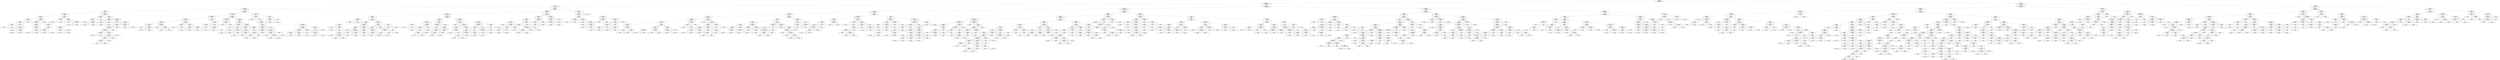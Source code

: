 digraph Tree {
node [shape=box] ;
0 [label="mfccskew <= 0.268\ngini = 0.822\nsamples = 34492\nvalue = [74, 848, 136, 17, 6481, 7381, 1941, 2475, 1449, 955\n395, 387, 1627, 9908, 123, 295]"] ;
1 [label="ALBUM_listens_ <= 322.5\ngini = 0.836\nsamples = 20800\nvalue = [51, 505, 58, 13, 5020, 5244, 1248, 2066, 952, 697\n318, 226, 948, 3097, 91, 266]"] ;
0 -> 1 [labeldistance=2.5, labelangle=45, headlabel="True"] ;
2 [label="mfccmedian <= 18.39\ngini = 0.728\nsamples = 7378\nvalue = [1, 11, 0, 0, 1049, 3378, 406, 574, 146, 103, 28\n1, 292, 1283, 1, 105]"] ;
1 -> 2 ;
3 [label="spectral_centroidstd01 <= 603.908\ngini = 0.784\nsamples = 3756\nvalue = [0, 2, 0, 0, 731, 1191, 146, 463, 44, 67, 10, 0\n184, 905, 1, 12]"] ;
2 -> 3 ;
4 [label="zcrmin01 <= 0.002\ngini = 0.729\nsamples = 1662\nvalue = [0, 2, 0, 0, 152, 567, 85, 80, 13, 45, 9, 0, 85\n618, 1, 5]"] ;
3 -> 4 ;
5 [label="TRACK_duration <= 401.5\ngini = 0.735\nsamples = 844\nvalue = [0, 2, 0, 0, 104, 365, 33, 61, 8, 15, 7, 0, 51\n193, 1, 4]"] ;
4 -> 5 ;
6 [label="chroma_cqtmean <= -0.266\ngini = 0.78\nsamples = 663\nvalue = [0, 2, 0, 0, 97, 231, 33, 61, 6, 13, 5, 0, 47\n163, 1, 4]"] ;
5 -> 6 ;
7 [label="rmsemin01 <= 0.002\ngini = 0.623\nsamples = 168\nvalue = [0, 0, 0, 0, 23, 96, 4, 10, 1, 0, 1, 0, 6, 27\n0, 0]"] ;
6 -> 7 ;
8 [label="zcrkurtosis01 <= 10.313\ngini = 0.703\nsamples = 119\nvalue = [0, 0, 0, 0, 18, 56, 4, 8, 1, 0, 1, 0, 6, 25\n0, 0]"] ;
7 -> 8 ;
9 [label="ALBUM_tracks_ <= 12.5\ngini = 0.642\nsamples = 89\nvalue = [0, 0, 0, 0, 5, 48, 3, 6, 1, 0, 1, 0, 4, 21\n0, 0]"] ;
8 -> 9 ;
10 [label="gini = 0.726\nsamples = 52\nvalue = [0, 0, 0, 0, 4, 20, 2, 5, 1, 0, 1, 0, 2, 17\n0, 0]"] ;
9 -> 10 ;
11 [label="gini = 0.411\nsamples = 37\nvalue = [0, 0, 0, 0, 1, 28, 1, 1, 0, 0, 0, 0, 2, 4\n0, 0]"] ;
9 -> 11 ;
12 [label="gini = 0.713\nsamples = 30\nvalue = [0, 0, 0, 0, 13, 8, 1, 2, 0, 0, 0, 0, 2, 4\n0, 0]"] ;
8 -> 12 ;
13 [label="gini = 0.32\nsamples = 49\nvalue = [0, 0, 0, 0, 5, 40, 0, 2, 0, 0, 0, 0, 0, 2\n0, 0]"] ;
7 -> 13 ;
14 [label="rmsemax01 <= 20.967\ngini = 0.806\nsamples = 495\nvalue = [0, 2, 0, 0, 74, 135, 29, 51, 5, 13, 4, 0, 41\n136, 1, 4]"] ;
6 -> 14 ;
15 [label="spectral_bandwidthstd01 <= 436.137\ngini = 0.811\nsamples = 453\nvalue = [0, 2, 0, 0, 72, 107, 28, 49, 4, 13, 4, 0, 37\n132, 1, 4]"] ;
14 -> 15 ;
16 [label="spectral_contrastmin <= -0.459\ngini = 0.813\nsamples = 292\nvalue = [0, 2, 0, 0, 29, 85, 16, 41, 4, 12, 3, 0, 29\n70, 0, 1]"] ;
15 -> 16 ;
17 [label="spectral_bandwidthmedian01 <= 1073.637\ngini = 0.724\nsamples = 102\nvalue = [0, 1, 0, 0, 15, 47, 5, 10, 1, 1, 1, 0, 4, 17\n0, 0]"] ;
16 -> 17 ;
18 [label="gini = 0.545\nsamples = 40\nvalue = [0, 0, 0, 0, 4, 26, 3, 1, 0, 1, 0, 0, 0, 5\n0, 0]"] ;
17 -> 18 ;
19 [label="tonnetzmean <= -0.006\ngini = 0.789\nsamples = 62\nvalue = [0, 1, 0, 0, 11, 21, 2, 9, 1, 0, 1, 0, 4, 12\n0, 0]"] ;
17 -> 19 ;
20 [label="gini = 0.731\nsamples = 30\nvalue = [0, 0, 0, 0, 1, 13, 1, 2, 1, 0, 1, 0, 4, 7\n0, 0]"] ;
19 -> 20 ;
21 [label="gini = 0.766\nsamples = 32\nvalue = [0, 1, 0, 0, 10, 8, 1, 7, 0, 0, 0, 0, 0, 5\n0, 0]"] ;
19 -> 21 ;
22 [label="TRACK_bitrate <= 288000.0\ngini = 0.826\nsamples = 190\nvalue = [0, 1, 0, 0, 14, 38, 11, 31, 3, 11, 2, 0, 25\n53, 0, 1]"] ;
16 -> 22 ;
23 [label="rmsestd01 <= 2.276\ngini = 0.791\nsamples = 113\nvalue = [0, 1, 0, 0, 9, 16, 9, 6, 1, 8, 2, 0, 17, 43\n0, 1]"] ;
22 -> 23 ;
24 [label="gini = 0.658\nsamples = 59\nvalue = [0, 0, 0, 0, 3, 10, 6, 2, 0, 1, 0, 0, 4, 32\n0, 1]"] ;
23 -> 24 ;
25 [label="gini = 0.848\nsamples = 54\nvalue = [0, 1, 0, 0, 6, 6, 3, 4, 1, 7, 2, 0, 13, 11\n0, 0]"] ;
23 -> 25 ;
26 [label="ARTIST_favorites_ <= 3.5\ngini = 0.778\nsamples = 77\nvalue = [0, 0, 0, 0, 5, 22, 2, 25, 2, 3, 0, 0, 8, 10\n0, 0]"] ;
22 -> 26 ;
27 [label="gini = 0.734\nsamples = 39\nvalue = [0, 0, 0, 0, 3, 18, 1, 4, 1, 3, 0, 0, 3, 6\n0, 0]"] ;
26 -> 27 ;
28 [label="gini = 0.651\nsamples = 38\nvalue = [0, 0, 0, 0, 2, 4, 1, 21, 1, 0, 0, 0, 5, 4\n0, 0]"] ;
26 -> 28 ;
29 [label="chroma_stftskew <= -0.906\ngini = 0.751\nsamples = 161\nvalue = [0, 0, 0, 0, 43, 22, 12, 8, 0, 1, 1, 0, 8, 62\n1, 3]"] ;
15 -> 29 ;
30 [label="gini = 0.611\nsamples = 42\nvalue = [0, 0, 0, 0, 24, 4, 2, 3, 0, 0, 0, 0, 0, 9\n0, 0]"] ;
29 -> 30 ;
31 [label="spectral_contrastmax <= 4.445\ngini = 0.739\nsamples = 119\nvalue = [0, 0, 0, 0, 19, 18, 10, 5, 0, 1, 1, 0, 8, 53\n1, 3]"] ;
29 -> 31 ;
32 [label="rmsemin01 <= 0.0\ngini = 0.604\nsamples = 77\nvalue = [0, 0, 0, 0, 11, 9, 2, 2, 0, 0, 0, 0, 4, 46\n1, 2]"] ;
31 -> 32 ;
33 [label="gini = 0.356\nsamples = 44\nvalue = [0, 0, 0, 0, 1, 3, 0, 1, 0, 0, 0, 0, 3, 35\n1, 0]"] ;
32 -> 33 ;
34 [label="gini = 0.755\nsamples = 33\nvalue = [0, 0, 0, 0, 10, 6, 2, 1, 0, 0, 0, 0, 1, 11\n0, 2]"] ;
32 -> 34 ;
35 [label="gini = 0.838\nsamples = 42\nvalue = [0, 0, 0, 0, 8, 9, 8, 3, 0, 1, 1, 0, 4, 7\n0, 1]"] ;
31 -> 35 ;
36 [label="gini = 0.532\nsamples = 42\nvalue = [0, 0, 0, 0, 2, 28, 1, 2, 1, 0, 0, 0, 4, 4\n0, 0]"] ;
14 -> 36 ;
37 [label="chroma_cqtmean <= -0.218\ngini = 0.422\nsamples = 181\nvalue = [0, 0, 0, 0, 7, 134, 0, 0, 2, 2, 2, 0, 4, 30\n0, 0]"] ;
5 -> 37 ;
38 [label="chroma_stftskew <= -0.581\ngini = 0.166\nsamples = 79\nvalue = [0, 0, 0, 0, 3, 72, 0, 0, 0, 0, 0, 0, 1, 3\n0, 0]"] ;
37 -> 38 ;
39 [label="gini = 0.336\nsamples = 36\nvalue = [0, 0, 0, 0, 3, 29, 0, 0, 0, 0, 0, 0, 1, 3\n0, 0]"] ;
38 -> 39 ;
40 [label="gini = 0.0\nsamples = 43\nvalue = [0, 0, 0, 0, 0, 43, 0, 0, 0, 0, 0, 0, 0, 0\n0, 0]"] ;
38 -> 40 ;
41 [label="mfccmedian <= -36.599\ngini = 0.557\nsamples = 102\nvalue = [0, 0, 0, 0, 4, 62, 0, 0, 2, 2, 2, 0, 3, 27\n0, 0]"] ;
37 -> 41 ;
42 [label="gini = 0.637\nsamples = 38\nvalue = [0, 0, 0, 0, 1, 15, 0, 0, 0, 1, 2, 0, 2, 17\n0, 0]"] ;
41 -> 42 ;
43 [label="spectral_contrastmedian <= -1.88\ngini = 0.433\nsamples = 64\nvalue = [0, 0, 0, 0, 3, 47, 0, 0, 2, 1, 0, 0, 1, 10\n0, 0]"] ;
41 -> 43 ;
44 [label="gini = 0.184\nsamples = 30\nvalue = [0, 0, 0, 0, 1, 27, 0, 0, 0, 0, 0, 0, 0, 2\n0, 0]"] ;
43 -> 44 ;
45 [label="gini = 0.59\nsamples = 34\nvalue = [0, 0, 0, 0, 2, 20, 0, 0, 2, 1, 0, 0, 1, 8\n0, 0]"] ;
43 -> 45 ;
46 [label="chroma_stftmean <= -0.184\ngini = 0.658\nsamples = 818\nvalue = [0, 0, 0, 0, 48, 202, 52, 19, 5, 30, 2, 0, 34\n425, 0, 1]"] ;
4 -> 46 ;
47 [label="TRACK_number <= 9.5\ngini = 0.779\nsamples = 173\nvalue = [0, 0, 0, 0, 8, 64, 30, 3, 1, 24, 2, 0, 11\n29, 0, 1]"] ;
46 -> 47 ;
48 [label="tonnetzstd <= -0.021\ngini = 0.805\nsamples = 131\nvalue = [0, 0, 0, 0, 6, 33, 30, 2, 1, 23, 2, 0, 7, 27\n0, 0]"] ;
47 -> 48 ;
49 [label="gini = 0.671\nsamples = 53\nvalue = [0, 0, 0, 0, 1, 28, 7, 2, 1, 6, 0, 0, 1, 7\n0, 0]"] ;
48 -> 49 ;
50 [label="spectral_contrastmin <= 4.478\ngini = 0.785\nsamples = 78\nvalue = [0, 0, 0, 0, 5, 5, 23, 0, 0, 17, 2, 0, 6, 20\n0, 0]"] ;
48 -> 50 ;
51 [label="gini = 0.694\nsamples = 40\nvalue = [0, 0, 0, 0, 2, 1, 12, 0, 0, 2, 2, 0, 3, 18\n0, 0]"] ;
50 -> 51 ;
52 [label="gini = 0.734\nsamples = 38\nvalue = [0, 0, 0, 0, 3, 4, 11, 0, 0, 15, 0, 0, 3, 2\n0, 0]"] ;
50 -> 52 ;
53 [label="gini = 0.44\nsamples = 42\nvalue = [0, 0, 0, 0, 2, 31, 0, 1, 0, 1, 0, 0, 4, 2\n0, 1]"] ;
47 -> 53 ;
54 [label="mfccskew <= -0.91\ngini = 0.57\nsamples = 645\nvalue = [0, 0, 0, 0, 40, 138, 22, 16, 4, 6, 0, 0, 23\n396, 0, 0]"] ;
46 -> 54 ;
55 [label="chroma_cqtskew <= -0.213\ngini = 0.663\nsamples = 103\nvalue = [0, 0, 0, 0, 7, 52, 4, 8, 1, 0, 0, 0, 4, 27\n0, 0]"] ;
54 -> 55 ;
56 [label="mfccskew <= -1.175\ngini = 0.518\nsamples = 65\nvalue = [0, 0, 0, 0, 4, 44, 3, 4, 0, 0, 0, 0, 3, 7\n0, 0]"] ;
55 -> 56 ;
57 [label="gini = 0.315\nsamples = 34\nvalue = [0, 0, 0, 0, 1, 28, 1, 2, 0, 0, 0, 0, 1, 1\n0, 0]"] ;
56 -> 57 ;
58 [label="gini = 0.674\nsamples = 31\nvalue = [0, 0, 0, 0, 3, 16, 2, 2, 0, 0, 0, 0, 2, 6\n0, 0]"] ;
56 -> 58 ;
59 [label="gini = 0.659\nsamples = 38\nvalue = [0, 0, 0, 0, 3, 8, 1, 4, 1, 0, 0, 0, 1, 20\n0, 0]"] ;
55 -> 59 ;
60 [label="spectral_bandwidthstd01 <= 237.049\ngini = 0.505\nsamples = 542\nvalue = [0, 0, 0, 0, 33, 86, 18, 8, 3, 6, 0, 0, 19\n369, 0, 0]"] ;
54 -> 60 ;
61 [label="gini = 0.671\nsamples = 58\nvalue = [0, 0, 0, 0, 9, 28, 4, 0, 1, 1, 0, 0, 0, 15\n0, 0]"] ;
60 -> 61 ;
62 [label="rmsestd01 <= 2.76\ngini = 0.445\nsamples = 484\nvalue = [0, 0, 0, 0, 24, 58, 14, 8, 2, 5, 0, 0, 19\n354, 0, 0]"] ;
60 -> 62 ;
63 [label="ALBUM_tracks_ <= 10.5\ngini = 0.378\nsamples = 410\nvalue = [0, 0, 0, 0, 15, 39, 11, 5, 2, 5, 0, 0, 13\n320, 0, 0]"] ;
62 -> 63 ;
64 [label="spectral_centroidskew01 <= 2.373\ngini = 0.298\nsamples = 355\nvalue = [0, 0, 0, 0, 11, 21, 8, 2, 1, 4, 0, 0, 12\n296, 0, 0]"] ;
63 -> 64 ;
65 [label="spectral_centroidmin01 <= 201.127\ngini = 0.248\nsamples = 325\nvalue = [0, 0, 0, 0, 7, 17, 5, 2, 0, 2, 0, 0, 11, 281\n0, 0]"] ;
64 -> 65 ;
66 [label="chroma_stftmean <= 0.048\ngini = 0.457\nsamples = 79\nvalue = [0, 0, 0, 0, 4, 9, 4, 0, 0, 0, 0, 0, 5, 57\n0, 0]"] ;
65 -> 66 ;
67 [label="gini = 0.642\nsamples = 30\nvalue = [0, 0, 0, 0, 2, 7, 2, 0, 0, 0, 0, 0, 3, 16\n0, 0]"] ;
66 -> 67 ;
68 [label="gini = 0.293\nsamples = 49\nvalue = [0, 0, 0, 0, 2, 2, 2, 0, 0, 0, 0, 0, 2, 41\n0, 0]"] ;
66 -> 68 ;
69 [label="rmsemin01 <= 0.004\ngini = 0.169\nsamples = 246\nvalue = [0, 0, 0, 0, 3, 8, 1, 2, 0, 2, 0, 0, 6, 224\n0, 0]"] ;
65 -> 69 ;
70 [label="TRACK_duration <= 283.5\ngini = 0.116\nsamples = 216\nvalue = [0, 0, 0, 0, 2, 5, 1, 2, 0, 1, 0, 0, 2, 203\n0, 0]"] ;
69 -> 70 ;
71 [label="ARTIST_favorites_ <= 5.5\ngini = 0.065\nsamples = 182\nvalue = [0, 0, 0, 0, 2, 1, 0, 1, 0, 0, 0, 0, 2, 176\n0, 0]"] ;
70 -> 71 ;
72 [label="chroma_censmax <= 0.136\ngini = 0.015\nsamples = 136\nvalue = [0, 0, 0, 0, 0, 0, 0, 1, 0, 0, 0, 0, 0, 135\n0, 0]"] ;
71 -> 72 ;
73 [label="gini = 0.0\nsamples = 106\nvalue = [0, 0, 0, 0, 0, 0, 0, 0, 0, 0, 0, 0, 0, 106\n0, 0]"] ;
72 -> 73 ;
74 [label="gini = 0.064\nsamples = 30\nvalue = [0, 0, 0, 0, 0, 0, 0, 1, 0, 0, 0, 0, 0, 29\n0, 0]"] ;
72 -> 74 ;
75 [label="gini = 0.201\nsamples = 46\nvalue = [0, 0, 0, 0, 2, 1, 0, 0, 0, 0, 0, 0, 2, 41\n0, 0]"] ;
71 -> 75 ;
76 [label="gini = 0.353\nsamples = 34\nvalue = [0, 0, 0, 0, 0, 4, 1, 1, 0, 1, 0, 0, 0, 27\n0, 0]"] ;
70 -> 76 ;
77 [label="gini = 0.48\nsamples = 30\nvalue = [0, 0, 0, 0, 1, 3, 0, 0, 0, 1, 0, 0, 4, 21\n0, 0]"] ;
69 -> 77 ;
78 [label="gini = 0.698\nsamples = 30\nvalue = [0, 0, 0, 0, 4, 4, 3, 0, 1, 2, 0, 0, 1, 15\n0, 0]"] ;
64 -> 78 ;
79 [label="gini = 0.69\nsamples = 55\nvalue = [0, 0, 0, 0, 4, 18, 3, 3, 1, 1, 0, 0, 1, 24\n0, 0]"] ;
63 -> 79 ;
80 [label="spectral_bandwidthmedian01 <= 1371.485\ngini = 0.698\nsamples = 74\nvalue = [0, 0, 0, 0, 9, 19, 3, 3, 0, 0, 0, 0, 6, 34\n0, 0]"] ;
62 -> 80 ;
81 [label="gini = 0.731\nsamples = 35\nvalue = [0, 0, 0, 0, 5, 15, 2, 1, 0, 0, 0, 0, 5, 7\n0, 0]"] ;
80 -> 81 ;
82 [label="gini = 0.496\nsamples = 39\nvalue = [0, 0, 0, 0, 4, 4, 1, 2, 0, 0, 0, 0, 1, 27\n0, 0]"] ;
80 -> 82 ;
83 [label="TRACK_duration <= 456.0\ngini = 0.779\nsamples = 2094\nvalue = [0, 0, 0, 0, 579, 624, 61, 383, 31, 22, 1, 0\n99, 287, 0, 7]"] ;
3 -> 83 ;
84 [label="spectral_contrastmin <= -3.163\ngini = 0.787\nsamples = 1892\nvalue = [0, 0, 0, 0, 549, 475, 61, 382, 28, 21, 0, 0\n97, 272, 0, 7]"] ;
83 -> 84 ;
85 [label="ALBUM_date_released_year_ <= 2013.5\ngini = 0.683\nsamples = 554\nvalue = [0, 0, 0, 0, 244, 184, 10, 42, 6, 4, 0, 0, 22\n40, 0, 2]"] ;
84 -> 85 ;
86 [label="spectral_contrastmedian <= -4.048\ngini = 0.671\nsamples = 496\nvalue = [0, 0, 0, 0, 239, 144, 9, 38, 6, 4, 0, 0, 18\n36, 0, 2]"] ;
85 -> 86 ;
87 [label="chroma_stftmean <= 0.271\ngini = 0.625\nsamples = 263\nvalue = [0, 0, 0, 0, 149, 49, 2, 31, 5, 2, 0, 0, 8\n16, 0, 1]"] ;
86 -> 87 ;
88 [label="spectral_bandwidthstd01 <= 491.611\ngini = 0.731\nsamples = 148\nvalue = [0, 0, 0, 0, 64, 31, 2, 25, 5, 2, 0, 0, 7, 11\n0, 1]"] ;
87 -> 88 ;
89 [label="gini = 0.733\nsamples = 45\nvalue = [0, 0, 0, 0, 9, 11, 0, 18, 1, 0, 0, 0, 3, 2\n0, 1]"] ;
88 -> 89 ;
90 [label="chroma_censskew <= -0.275\ngini = 0.661\nsamples = 103\nvalue = [0, 0, 0, 0, 55, 20, 2, 7, 4, 2, 0, 0, 4, 9\n0, 0]"] ;
88 -> 90 ;
91 [label="gini = 0.738\nsamples = 47\nvalue = [0, 0, 0, 0, 17, 15, 2, 2, 2, 0, 0, 0, 2, 7\n0, 0]"] ;
90 -> 91 ;
92 [label="gini = 0.518\nsamples = 56\nvalue = [0, 0, 0, 0, 38, 5, 0, 5, 2, 2, 0, 0, 2, 2\n0, 0]"] ;
90 -> 92 ;
93 [label="TRACK_bitrate <= 240000.0\ngini = 0.424\nsamples = 115\nvalue = [0, 0, 0, 0, 85, 18, 0, 6, 0, 0, 0, 0, 1, 5\n0, 0]"] ;
87 -> 93 ;
94 [label="gini = 0.145\nsamples = 39\nvalue = [0, 0, 0, 0, 36, 2, 0, 0, 0, 0, 0, 0, 0, 1\n0, 0]"] ;
93 -> 94 ;
95 [label="spectral_centroidmin01 <= 24.808\ngini = 0.531\nsamples = 76\nvalue = [0, 0, 0, 0, 49, 16, 0, 6, 0, 0, 0, 0, 1, 4\n0, 0]"] ;
93 -> 95 ;
96 [label="gini = 0.671\nsamples = 35\nvalue = [0, 0, 0, 0, 16, 11, 0, 4, 0, 0, 0, 0, 1, 3\n0, 0]"] ;
95 -> 96 ;
97 [label="gini = 0.334\nsamples = 41\nvalue = [0, 0, 0, 0, 33, 5, 0, 2, 0, 0, 0, 0, 0, 1\n0, 0]"] ;
95 -> 97 ;
98 [label="chroma_cqtmedian <= -0.328\ngini = 0.673\nsamples = 233\nvalue = [0, 0, 0, 0, 90, 95, 7, 7, 1, 2, 0, 0, 10, 20\n0, 1]"] ;
86 -> 98 ;
99 [label="ALBUM_tracks_ <= 6.5\ngini = 0.47\nsamples = 71\nvalue = [0, 0, 0, 0, 19, 48, 0, 1, 0, 0, 0, 0, 1, 2\n0, 0]"] ;
98 -> 99 ;
100 [label="gini = 0.587\nsamples = 41\nvalue = [0, 0, 0, 0, 17, 20, 0, 1, 0, 0, 0, 0, 1, 2\n0, 0]"] ;
99 -> 100 ;
101 [label="gini = 0.124\nsamples = 30\nvalue = [0, 0, 0, 0, 2, 28, 0, 0, 0, 0, 0, 0, 0, 0\n0, 0]"] ;
99 -> 101 ;
102 [label="mfccmean <= -15.554\ngini = 0.705\nsamples = 162\nvalue = [0, 0, 0, 0, 71, 47, 7, 6, 1, 2, 0, 0, 9, 18\n0, 1]"] ;
98 -> 102 ;
103 [label="tonnetzmin <= -0.036\ngini = 0.61\nsamples = 97\nvalue = [0, 0, 0, 0, 55, 22, 2, 1, 0, 2, 0, 0, 2, 12\n0, 1]"] ;
102 -> 103 ;
104 [label="gini = 0.452\nsamples = 40\nvalue = [0, 0, 0, 0, 29, 2, 0, 0, 0, 2, 0, 0, 1, 5\n0, 1]"] ;
103 -> 104 ;
105 [label="gini = 0.652\nsamples = 57\nvalue = [0, 0, 0, 0, 26, 20, 2, 1, 0, 0, 0, 0, 1, 7\n0, 0]"] ;
103 -> 105 ;
106 [label="chroma_stftkurtosis <= -1.5\ngini = 0.759\nsamples = 65\nvalue = [0, 0, 0, 0, 16, 25, 5, 5, 1, 0, 0, 0, 7, 6\n0, 0]"] ;
102 -> 106 ;
107 [label="gini = 0.751\nsamples = 34\nvalue = [0, 0, 0, 0, 13, 9, 1, 4, 1, 0, 0, 0, 2, 4\n0, 0]"] ;
106 -> 107 ;
108 [label="gini = 0.676\nsamples = 31\nvalue = [0, 0, 0, 0, 3, 16, 4, 1, 0, 0, 0, 0, 5, 2\n0, 0]"] ;
106 -> 108 ;
109 [label="gini = 0.502\nsamples = 58\nvalue = [0, 0, 0, 0, 5, 40, 1, 4, 0, 0, 0, 0, 4, 4\n0, 0]"] ;
85 -> 109 ;
110 [label="chroma_stftkurtosis <= -2.122\ngini = 0.801\nsamples = 1338\nvalue = [0, 0, 0, 0, 305, 291, 51, 340, 22, 17, 0, 0\n75, 232, 0, 5]"] ;
84 -> 110 ;
111 [label="ALBUM_date_released_year_ <= 2013.5\ngini = 0.629\nsamples = 258\nvalue = [0, 0, 0, 0, 46, 24, 1, 146, 3, 6, 0, 0, 7\n24, 0, 1]"] ;
110 -> 111 ;
112 [label="ARTIST_favorites_ <= 7.5\ngini = 0.712\nsamples = 184\nvalue = [0, 0, 0, 0, 46, 20, 1, 82, 2, 4, 0, 0, 7, 21\n0, 1]"] ;
111 -> 112 ;
113 [label="TRACK_listens <= 118.0\ngini = 0.701\nsamples = 126\nvalue = [0, 0, 0, 0, 17, 18, 0, 61, 2, 4, 0, 0, 5, 19\n0, 0]"] ;
112 -> 113 ;
114 [label="gini = 0.768\nsamples = 44\nvalue = [0, 0, 0, 0, 6, 12, 0, 12, 1, 0, 0, 0, 2, 11\n0, 0]"] ;
113 -> 114 ;
115 [label="ARTIST_favorites_ <= 1.5\ngini = 0.606\nsamples = 82\nvalue = [0, 0, 0, 0, 11, 6, 0, 49, 1, 4, 0, 0, 3, 8\n0, 0]"] ;
113 -> 115 ;
116 [label="gini = 0.751\nsamples = 35\nvalue = [0, 0, 0, 0, 8, 3, 0, 14, 0, 4, 0, 0, 2, 4\n0, 0]"] ;
115 -> 116 ;
117 [label="gini = 0.429\nsamples = 47\nvalue = [0, 0, 0, 0, 3, 3, 0, 35, 1, 0, 0, 0, 1, 4\n0, 0]"] ;
115 -> 117 ;
118 [label="gini = 0.615\nsamples = 58\nvalue = [0, 0, 0, 0, 29, 2, 1, 21, 0, 0, 0, 0, 2, 2\n0, 1]"] ;
112 -> 118 ;
119 [label="spectral_rolloffmax01 <= 9420.776\ngini = 0.247\nsamples = 74\nvalue = [0, 0, 0, 0, 0, 4, 0, 64, 1, 2, 0, 0, 0, 3\n0, 0]"] ;
111 -> 119 ;
120 [label="gini = 0.044\nsamples = 44\nvalue = [0, 0, 0, 0, 0, 1, 0, 43, 0, 0, 0, 0, 0, 0\n0, 0]"] ;
119 -> 120 ;
121 [label="gini = 0.484\nsamples = 30\nvalue = [0, 0, 0, 0, 0, 3, 0, 21, 1, 2, 0, 0, 0, 3\n0, 0]"] ;
119 -> 121 ;
122 [label="rmsestd01 <= 2.056\ngini = 0.805\nsamples = 1080\nvalue = [0, 0, 0, 0, 259, 267, 50, 194, 19, 11, 0, 0\n68, 208, 0, 4]"] ;
110 -> 122 ;
123 [label="chroma_cqtskew <= -1.109\ngini = 0.774\nsamples = 371\nvalue = [0, 0, 0, 0, 42, 119, 17, 36, 9, 5, 0, 0, 28\n113, 0, 2]"] ;
122 -> 123 ;
124 [label="tonnetzmedian <= 0.001\ngini = 0.472\nsamples = 64\nvalue = [0, 0, 0, 0, 2, 45, 0, 3, 0, 0, 0, 0, 2, 11\n0, 1]"] ;
123 -> 124 ;
125 [label="gini = 0.676\nsamples = 30\nvalue = [0, 0, 0, 0, 2, 15, 0, 3, 0, 0, 0, 0, 2, 7\n0, 1]"] ;
124 -> 125 ;
126 [label="gini = 0.208\nsamples = 34\nvalue = [0, 0, 0, 0, 0, 30, 0, 0, 0, 0, 0, 0, 0, 4\n0, 0]"] ;
124 -> 126 ;
127 [label="TRACK_bitrate <= 288000.0\ngini = 0.792\nsamples = 307\nvalue = [0, 0, 0, 0, 40, 74, 17, 33, 9, 5, 0, 0, 26\n102, 0, 1]"] ;
123 -> 127 ;
128 [label="TRACK_bitrate <= 240000.0\ngini = 0.71\nsamples = 139\nvalue = [0, 0, 0, 0, 14, 20, 8, 6, 3, 3, 0, 0, 16, 68\n0, 1]"] ;
127 -> 128 ;
129 [label="gini = 0.831\nsamples = 59\nvalue = [0, 0, 0, 0, 8, 17, 6, 3, 3, 3, 0, 0, 7, 11\n0, 1]"] ;
128 -> 129 ;
130 [label="zcrmean01 <= 0.067\ngini = 0.471\nsamples = 80\nvalue = [0, 0, 0, 0, 6, 3, 2, 3, 0, 0, 0, 0, 9, 57\n0, 0]"] ;
128 -> 130 ;
131 [label="gini = 0.278\nsamples = 45\nvalue = [0, 0, 0, 0, 3, 0, 1, 3, 0, 0, 0, 0, 0, 38\n0, 0]"] ;
130 -> 131 ;
132 [label="gini = 0.624\nsamples = 35\nvalue = [0, 0, 0, 0, 3, 3, 1, 0, 0, 0, 0, 0, 9, 19\n0, 0]"] ;
130 -> 132 ;
133 [label="TRACK_favorites <= 0.5\ngini = 0.798\nsamples = 168\nvalue = [0, 0, 0, 0, 26, 54, 9, 27, 6, 2, 0, 0, 10\n34, 0, 0]"] ;
127 -> 133 ;
134 [label="rmsemean01 <= 2.792\ngini = 0.762\nsamples = 114\nvalue = [0, 0, 0, 0, 21, 43, 6, 6, 5, 2, 0, 0, 5, 26\n0, 0]"] ;
133 -> 134 ;
135 [label="gini = 0.534\nsamples = 35\nvalue = [0, 0, 0, 0, 4, 23, 0, 1, 3, 0, 0, 0, 0, 4\n0, 0]"] ;
134 -> 135 ;
136 [label="spectral_bandwidthstd01 <= 585.348\ngini = 0.797\nsamples = 79\nvalue = [0, 0, 0, 0, 17, 20, 6, 5, 2, 2, 0, 0, 5, 22\n0, 0]"] ;
134 -> 136 ;
137 [label="gini = 0.767\nsamples = 45\nvalue = [0, 0, 0, 0, 3, 15, 1, 4, 2, 2, 0, 0, 4, 14\n0, 0]"] ;
136 -> 137 ;
138 [label="gini = 0.73\nsamples = 34\nvalue = [0, 0, 0, 0, 14, 5, 5, 1, 0, 0, 0, 0, 1, 8\n0, 0]"] ;
136 -> 138 ;
139 [label="gini = 0.765\nsamples = 54\nvalue = [0, 0, 0, 0, 5, 11, 3, 21, 1, 0, 0, 0, 5, 8\n0, 0]"] ;
133 -> 139 ;
140 [label="ARTIST_favorites_ <= 2.5\ngini = 0.79\nsamples = 709\nvalue = [0, 0, 0, 0, 217, 148, 33, 158, 10, 6, 0, 0, 40\n95, 0, 2]"] ;
122 -> 140 ;
141 [label="rmsemax01 <= 22.132\ngini = 0.778\nsamples = 334\nvalue = [0, 0, 0, 0, 110, 86, 10, 33, 7, 6, 0, 0, 22\n59, 0, 1]"] ;
140 -> 141 ;
142 [label="TRACK_bitrate <= 288000.0\ngini = 0.781\nsamples = 301\nvalue = [0, 0, 0, 0, 106, 62, 10, 32, 7, 6, 0, 0, 21\n56, 0, 1]"] ;
141 -> 142 ;
143 [label="spectral_bandwidthstd01 <= 624.822\ngini = 0.815\nsamples = 136\nvalue = [0, 0, 0, 0, 28, 21, 8, 26, 0, 6, 0, 0, 11\n36, 0, 0]"] ;
142 -> 143 ;
144 [label="tonnetzkurtosis <= -0.718\ngini = 0.786\nsamples = 97\nvalue = [0, 0, 0, 0, 13, 10, 5, 25, 0, 5, 0, 0, 7, 32\n0, 0]"] ;
143 -> 144 ;
145 [label="chroma_stftstd <= -0.021\ngini = 0.78\nsamples = 61\nvalue = [0, 0, 0, 0, 7, 8, 2, 23, 0, 4, 0, 0, 6, 11\n0, 0]"] ;
144 -> 145 ;
146 [label="gini = 0.629\nsamples = 31\nvalue = [0, 0, 0, 0, 2, 2, 2, 18, 0, 1, 0, 0, 4, 2\n0, 0]"] ;
145 -> 146 ;
147 [label="gini = 0.8\nsamples = 30\nvalue = [0, 0, 0, 0, 5, 6, 0, 5, 0, 3, 0, 0, 2, 9\n0, 0]"] ;
145 -> 147 ;
148 [label="gini = 0.617\nsamples = 36\nvalue = [0, 0, 0, 0, 6, 2, 3, 2, 0, 1, 0, 0, 1, 21\n0, 0]"] ;
144 -> 148 ;
149 [label="gini = 0.744\nsamples = 39\nvalue = [0, 0, 0, 0, 15, 11, 3, 1, 0, 1, 0, 0, 4, 4\n0, 0]"] ;
143 -> 149 ;
150 [label="spectral_centroidmin01 <= 191.951\ngini = 0.693\nsamples = 165\nvalue = [0, 0, 0, 0, 78, 41, 2, 6, 7, 0, 0, 0, 10, 20\n0, 1]"] ;
142 -> 150 ;
151 [label="spectral_rolloffskew01 <= 0.323\ngini = 0.593\nsamples = 112\nvalue = [0, 0, 0, 0, 68, 16, 1, 4, 5, 0, 0, 0, 4, 13\n0, 1]"] ;
150 -> 151 ;
152 [label="gini = 0.15\nsamples = 38\nvalue = [0, 0, 0, 0, 35, 1, 0, 0, 1, 0, 0, 0, 1, 0\n0, 0]"] ;
151 -> 152 ;
153 [label="spectral_bandwidthstd01 <= 617.185\ngini = 0.721\nsamples = 74\nvalue = [0, 0, 0, 0, 33, 15, 1, 4, 4, 0, 0, 0, 3, 13\n0, 1]"] ;
151 -> 153 ;
154 [label="gini = 0.799\nsamples = 34\nvalue = [0, 0, 0, 0, 5, 10, 1, 4, 2, 0, 0, 0, 2, 9\n0, 1]"] ;
153 -> 154 ;
155 [label="gini = 0.481\nsamples = 40\nvalue = [0, 0, 0, 0, 28, 5, 0, 0, 2, 0, 0, 0, 1, 4\n0, 0]"] ;
153 -> 155 ;
156 [label="gini = 0.708\nsamples = 53\nvalue = [0, 0, 0, 0, 10, 25, 1, 2, 2, 0, 0, 0, 6, 7\n0, 0]"] ;
150 -> 156 ;
157 [label="gini = 0.446\nsamples = 33\nvalue = [0, 0, 0, 0, 4, 24, 0, 1, 0, 0, 0, 0, 1, 3\n0, 0]"] ;
141 -> 157 ;
158 [label="ALBUM_date_released_year_ <= 2013.5\ngini = 0.765\nsamples = 375\nvalue = [0, 0, 0, 0, 107, 62, 23, 125, 3, 0, 0, 0, 18\n36, 0, 1]"] ;
140 -> 158 ;
159 [label="spectral_centroidskew01 <= 1.253\ngini = 0.773\nsamples = 308\nvalue = [0, 0, 0, 0, 104, 53, 19, 79, 2, 0, 0, 0, 18\n32, 0, 1]"] ;
158 -> 159 ;
160 [label="spectral_contrastmin <= 0.681\ngini = 0.732\nsamples = 180\nvalue = [0, 0, 0, 0, 75, 39, 2, 32, 0, 0, 0, 0, 12\n19, 0, 1]"] ;
159 -> 160 ;
161 [label="TRACK_listens <= 140.5\ngini = 0.603\nsamples = 86\nvalue = [0, 0, 0, 0, 51, 14, 1, 8, 0, 0, 0, 0, 5, 7\n0, 0]"] ;
160 -> 161 ;
162 [label="gini = 0.676\nsamples = 32\nvalue = [0, 0, 0, 0, 12, 13, 0, 1, 0, 0, 0, 0, 3, 3\n0, 0]"] ;
161 -> 162 ;
163 [label="gini = 0.454\nsamples = 54\nvalue = [0, 0, 0, 0, 39, 1, 1, 7, 0, 0, 0, 0, 2, 4\n0, 0]"] ;
161 -> 163 ;
164 [label="tonnetzstd <= -0.033\ngini = 0.777\nsamples = 94\nvalue = [0, 0, 0, 0, 24, 25, 1, 24, 0, 0, 0, 0, 7, 12\n0, 1]"] ;
160 -> 164 ;
165 [label="gini = 0.681\nsamples = 40\nvalue = [0, 0, 0, 0, 3, 19, 0, 10, 0, 0, 0, 0, 2, 6\n0, 0]"] ;
164 -> 165 ;
166 [label="gini = 0.748\nsamples = 54\nvalue = [0, 0, 0, 0, 21, 6, 1, 14, 0, 0, 0, 0, 5, 6\n0, 1]"] ;
164 -> 166 ;
167 [label="mfccmax <= -83.866\ngini = 0.771\nsamples = 128\nvalue = [0, 0, 0, 0, 29, 14, 17, 47, 2, 0, 0, 0, 6\n13, 0, 0]"] ;
159 -> 167 ;
168 [label="gini = 0.561\nsamples = 50\nvalue = [0, 0, 0, 0, 6, 2, 5, 32, 2, 0, 0, 0, 1, 2\n0, 0]"] ;
167 -> 168 ;
169 [label="chroma_cqtmedian <= -0.049\ngini = 0.805\nsamples = 78\nvalue = [0, 0, 0, 0, 23, 12, 12, 15, 0, 0, 0, 0, 5\n11, 0, 0]"] ;
167 -> 169 ;
170 [label="gini = 0.742\nsamples = 30\nvalue = [0, 0, 0, 0, 6, 5, 1, 11, 0, 0, 0, 0, 0, 7\n0, 0]"] ;
169 -> 170 ;
171 [label="gini = 0.776\nsamples = 48\nvalue = [0, 0, 0, 0, 17, 7, 11, 4, 0, 0, 0, 0, 5, 4\n0, 0]"] ;
169 -> 171 ;
172 [label="rmsemedian01 <= 5.043\ngini = 0.501\nsamples = 67\nvalue = [0, 0, 0, 0, 3, 9, 4, 46, 1, 0, 0, 0, 0, 4\n0, 0]"] ;
158 -> 172 ;
173 [label="gini = 0.25\nsamples = 36\nvalue = [0, 0, 0, 0, 0, 3, 1, 31, 0, 0, 0, 0, 0, 1\n0, 0]"] ;
172 -> 173 ;
174 [label="gini = 0.699\nsamples = 31\nvalue = [0, 0, 0, 0, 3, 6, 3, 15, 1, 0, 0, 0, 0, 3\n0, 0]"] ;
172 -> 174 ;
175 [label="zcrmax01 <= 0.453\ngini = 0.428\nsamples = 202\nvalue = [0, 0, 0, 0, 30, 149, 0, 1, 3, 1, 1, 0, 2, 15\n0, 0]"] ;
83 -> 175 ;
176 [label="zcrskew01 <= 1.542\ngini = 0.631\nsamples = 71\nvalue = [0, 0, 0, 0, 17, 38, 0, 0, 2, 1, 1, 0, 1, 11\n0, 0]"] ;
175 -> 176 ;
177 [label="gini = 0.485\nsamples = 39\nvalue = [0, 0, 0, 0, 4, 27, 0, 0, 0, 0, 1, 0, 1, 6\n0, 0]"] ;
176 -> 177 ;
178 [label="gini = 0.688\nsamples = 32\nvalue = [0, 0, 0, 0, 13, 11, 0, 0, 2, 1, 0, 0, 0, 5\n0, 0]"] ;
176 -> 178 ;
179 [label="tonnetzmean <= 0.027\ngini = 0.271\nsamples = 131\nvalue = [0, 0, 0, 0, 13, 111, 0, 1, 1, 0, 0, 0, 1, 4\n0, 0]"] ;
175 -> 179 ;
180 [label="tonnetzskew <= 0.205\ngini = 0.166\nsamples = 101\nvalue = [0, 0, 0, 0, 6, 92, 0, 0, 1, 0, 0, 0, 0, 2\n0, 0]"] ;
179 -> 180 ;
181 [label="gini = 0.283\nsamples = 56\nvalue = [0, 0, 0, 0, 6, 47, 0, 0, 1, 0, 0, 0, 0, 2\n0, 0]"] ;
180 -> 181 ;
182 [label="gini = 0.0\nsamples = 45\nvalue = [0, 0, 0, 0, 0, 45, 0, 0, 0, 0, 0, 0, 0, 0\n0, 0]"] ;
180 -> 182 ;
183 [label="gini = 0.538\nsamples = 30\nvalue = [0, 0, 0, 0, 7, 19, 0, 1, 0, 0, 0, 0, 1, 2\n0, 0]"] ;
179 -> 183 ;
184 [label="TRACK_number <= 15.5\ngini = 0.608\nsamples = 3622\nvalue = [1, 9, 0, 0, 318, 2187, 260, 111, 102, 36, 18, 1\n108, 378, 0, 93]"] ;
2 -> 184 ;
185 [label="TRACK_duration <= 347.5\ngini = 0.661\nsamples = 2905\nvalue = [1, 6, 0, 0, 280, 1600, 248, 94, 88, 35, 18, 1\n96, 349, 0, 89]"] ;
184 -> 185 ;
186 [label="ALBUM_listens_ <= 136.5\ngini = 0.718\nsamples = 2105\nvalue = [1, 3, 0, 0, 224, 1020, 217, 92, 58, 33, 12, 1\n82, 293, 0, 69]"] ;
185 -> 186 ;
187 [label="TRACK_number <= 0.5\ngini = 0.595\nsamples = 977\nvalue = [0, 0, 0, 0, 61, 601, 71, 34, 21, 3, 2, 0, 36\n113, 0, 35]"] ;
186 -> 187 ;
188 [label="ARTIST_favorites_ <= 10.5\ngini = 0.808\nsamples = 90\nvalue = [0, 0, 0, 0, 5, 23, 6, 5, 11, 0, 1, 0, 1, 12\n0, 26]"] ;
187 -> 188 ;
189 [label="gini = 0.769\nsamples = 58\nvalue = [0, 0, 0, 0, 4, 23, 6, 5, 11, 0, 1, 0, 1, 7\n0, 0]"] ;
188 -> 189 ;
190 [label="gini = 0.314\nsamples = 32\nvalue = [0, 0, 0, 0, 1, 0, 0, 0, 0, 0, 0, 0, 0, 5\n0, 26]"] ;
188 -> 190 ;
191 [label="rmseskew01 <= 1.786\ngini = 0.55\nsamples = 887\nvalue = [0, 0, 0, 0, 56, 578, 65, 29, 10, 3, 1, 0, 35\n101, 0, 9]"] ;
187 -> 191 ;
192 [label="tonnetzstd <= -0.05\ngini = 0.623\nsamples = 637\nvalue = [0, 0, 0, 0, 47, 372, 54, 27, 9, 3, 0, 0, 34\n86, 0, 5]"] ;
191 -> 192 ;
193 [label="chroma_cqtstd <= 0.013\ngini = 0.334\nsamples = 95\nvalue = [0, 0, 0, 0, 6, 77, 4, 2, 0, 0, 0, 0, 5, 1\n0, 0]"] ;
192 -> 193 ;
194 [label="gini = 0.597\nsamples = 33\nvalue = [0, 0, 0, 0, 3, 20, 4, 2, 0, 0, 0, 0, 3, 1\n0, 0]"] ;
193 -> 194 ;
195 [label="chroma_censmax <= 0.318\ngini = 0.151\nsamples = 62\nvalue = [0, 0, 0, 0, 3, 57, 0, 0, 0, 0, 0, 0, 2, 0\n0, 0]"] ;
193 -> 195 ;
196 [label="gini = 0.0\nsamples = 32\nvalue = [0, 0, 0, 0, 0, 32, 0, 0, 0, 0, 0, 0, 0, 0\n0, 0]"] ;
195 -> 196 ;
197 [label="gini = 0.291\nsamples = 30\nvalue = [0, 0, 0, 0, 3, 25, 0, 0, 0, 0, 0, 0, 2, 0\n0, 0]"] ;
195 -> 197 ;
198 [label="chroma_stftstd <= -0.071\ngini = 0.66\nsamples = 542\nvalue = [0, 0, 0, 0, 41, 295, 50, 25, 9, 3, 0, 0, 29\n85, 0, 5]"] ;
192 -> 198 ;
199 [label="ALBUM_listens_ <= 56.5\ngini = 0.559\nsamples = 228\nvalue = [0, 0, 0, 0, 11, 148, 11, 13, 5, 3, 0, 0, 11\n21, 0, 5]"] ;
198 -> 199 ;
200 [label="gini = 0.246\nsamples = 59\nvalue = [0, 0, 0, 0, 4, 51, 1, 0, 1, 0, 0, 0, 0, 2\n0, 0]"] ;
199 -> 200 ;
201 [label="spectral_contrastmedian <= 9.314\ngini = 0.641\nsamples = 169\nvalue = [0, 0, 0, 0, 7, 97, 10, 13, 4, 3, 0, 0, 11\n19, 0, 5]"] ;
199 -> 201 ;
202 [label="chroma_censmax <= -0.177\ngini = 0.724\nsamples = 122\nvalue = [0, 0, 0, 0, 5, 59, 10, 13, 4, 2, 0, 0, 11\n13, 0, 5]"] ;
201 -> 202 ;
203 [label="gini = 0.544\nsamples = 53\nvalue = [0, 0, 0, 0, 1, 35, 3, 0, 4, 1, 0, 0, 2, 3\n0, 4]"] ;
202 -> 203 ;
204 [label="spectral_bandwidthstd01 <= 457.103\ngini = 0.791\nsamples = 69\nvalue = [0, 0, 0, 0, 4, 24, 7, 13, 0, 1, 0, 0, 9, 10\n0, 1]"] ;
202 -> 204 ;
205 [label="gini = 0.809\nsamples = 32\nvalue = [0, 0, 0, 0, 0, 6, 6, 9, 0, 1, 0, 0, 5, 4\n0, 1]"] ;
204 -> 205 ;
206 [label="gini = 0.701\nsamples = 37\nvalue = [0, 0, 0, 0, 4, 18, 1, 4, 0, 0, 0, 0, 4, 6\n0, 0]"] ;
204 -> 206 ;
207 [label="gini = 0.328\nsamples = 47\nvalue = [0, 0, 0, 0, 2, 38, 0, 0, 0, 1, 0, 0, 0, 6\n0, 0]"] ;
201 -> 207 ;
208 [label="chroma_cqtstd <= -0.009\ngini = 0.71\nsamples = 314\nvalue = [0, 0, 0, 0, 30, 147, 39, 12, 4, 0, 0, 0, 18\n64, 0, 0]"] ;
198 -> 208 ;
209 [label="rmsestd01 <= 1.603\ngini = 0.771\nsamples = 167\nvalue = [0, 0, 0, 0, 17, 59, 25, 9, 1, 0, 0, 0, 15\n41, 0, 0]"] ;
208 -> 209 ;
210 [label="spectral_rolloffstd01 <= 1098.991\ngini = 0.708\nsamples = 90\nvalue = [0, 0, 0, 0, 1, 39, 21, 4, 1, 0, 0, 0, 5, 19\n0, 0]"] ;
209 -> 210 ;
211 [label="gini = 0.626\nsamples = 33\nvalue = [0, 0, 0, 0, 1, 10, 17, 0, 1, 0, 0, 0, 0, 4\n0, 0]"] ;
210 -> 211 ;
212 [label="gini = 0.654\nsamples = 57\nvalue = [0, 0, 0, 0, 0, 29, 4, 4, 0, 0, 0, 0, 5, 15\n0, 0]"] ;
210 -> 212 ;
213 [label="rmsemin01 <= 0.0\ngini = 0.784\nsamples = 77\nvalue = [0, 0, 0, 0, 16, 20, 4, 5, 0, 0, 0, 0, 10, 22\n0, 0]"] ;
209 -> 213 ;
214 [label="gini = 0.717\nsamples = 42\nvalue = [0, 0, 0, 0, 9, 4, 4, 1, 0, 0, 0, 0, 5, 19\n0, 0]"] ;
213 -> 214 ;
215 [label="gini = 0.71\nsamples = 35\nvalue = [0, 0, 0, 0, 7, 16, 0, 4, 0, 0, 0, 0, 5, 3\n0, 0]"] ;
213 -> 215 ;
216 [label="spectral_centroidmax01 <= 5688.671\ngini = 0.599\nsamples = 147\nvalue = [0, 0, 0, 0, 13, 88, 14, 3, 3, 0, 0, 0, 3, 23\n0, 0]"] ;
208 -> 216 ;
217 [label="spectral_contrastmax <= -1.272\ngini = 0.69\nsamples = 97\nvalue = [0, 0, 0, 0, 12, 48, 14, 3, 1, 0, 0, 0, 3, 16\n0, 0]"] ;
216 -> 217 ;
218 [label="gini = 0.506\nsamples = 53\nvalue = [0, 0, 0, 0, 3, 36, 4, 0, 1, 0, 0, 0, 1, 8\n0, 0]"] ;
217 -> 218 ;
219 [label="gini = 0.792\nsamples = 44\nvalue = [0, 0, 0, 0, 9, 12, 10, 3, 0, 0, 0, 0, 2, 8\n0, 0]"] ;
217 -> 219 ;
220 [label="gini = 0.338\nsamples = 50\nvalue = [0, 0, 0, 0, 1, 40, 0, 0, 2, 0, 0, 0, 0, 7\n0, 0]"] ;
216 -> 220 ;
221 [label="ARTIST_favorites_ <= 2.5\ngini = 0.314\nsamples = 250\nvalue = [0, 0, 0, 0, 9, 206, 11, 2, 1, 0, 1, 0, 1, 15\n0, 4]"] ;
191 -> 221 ;
222 [label="rmsemedian01 <= 0.94\ngini = 0.168\nsamples = 157\nvalue = [0, 0, 0, 0, 1, 143, 5, 0, 1, 0, 1, 0, 1, 5\n0, 0]"] ;
221 -> 222 ;
223 [label="mfccstd <= 16.528\ngini = 0.068\nsamples = 115\nvalue = [0, 0, 0, 0, 0, 111, 0, 0, 0, 0, 1, 0, 0, 3\n0, 0]"] ;
222 -> 223 ;
224 [label="spectral_bandwidthskew01 <= 0.78\ngini = 0.023\nsamples = 85\nvalue = [0, 0, 0, 0, 0, 84, 0, 0, 0, 0, 1, 0, 0, 0\n0, 0]"] ;
223 -> 224 ;
225 [label="gini = 0.0\nsamples = 55\nvalue = [0, 0, 0, 0, 0, 55, 0, 0, 0, 0, 0, 0, 0, 0\n0, 0]"] ;
224 -> 225 ;
226 [label="gini = 0.064\nsamples = 30\nvalue = [0, 0, 0, 0, 0, 29, 0, 0, 0, 0, 1, 0, 0, 0\n0, 0]"] ;
224 -> 226 ;
227 [label="gini = 0.18\nsamples = 30\nvalue = [0, 0, 0, 0, 0, 27, 0, 0, 0, 0, 0, 0, 0, 3\n0, 0]"] ;
223 -> 227 ;
228 [label="gini = 0.401\nsamples = 42\nvalue = [0, 0, 0, 0, 1, 32, 5, 0, 1, 0, 0, 0, 1, 2\n0, 0]"] ;
222 -> 228 ;
229 [label="mfccstd <= 1.594\ngini = 0.516\nsamples = 93\nvalue = [0, 0, 0, 0, 8, 63, 6, 2, 0, 0, 0, 0, 0, 10\n0, 4]"] ;
221 -> 229 ;
230 [label="gini = 0.277\nsamples = 52\nvalue = [0, 0, 0, 0, 0, 44, 3, 2, 0, 0, 0, 0, 0, 2\n0, 1]"] ;
229 -> 230 ;
231 [label="gini = 0.698\nsamples = 41\nvalue = [0, 0, 0, 0, 8, 19, 3, 0, 0, 0, 0, 0, 0, 8\n0, 3]"] ;
229 -> 231 ;
232 [label="chroma_cqtmedian <= -0.081\ngini = 0.792\nsamples = 1128\nvalue = [1, 3, 0, 0, 163, 419, 146, 58, 37, 30, 10, 1\n46, 180, 0, 34]"] ;
186 -> 232 ;
233 [label="rmsemean01 <= 1.663\ngini = 0.69\nsamples = 385\nvalue = [0, 0, 0, 0, 52, 200, 15, 26, 9, 6, 3, 0, 18\n41, 0, 15]"] ;
232 -> 233 ;
234 [label="spectral_bandwidthskew01 <= 0.219\ngini = 0.605\nsamples = 174\nvalue = [0, 0, 0, 0, 6, 105, 2, 3, 6, 5, 2, 0, 10, 25\n0, 10]"] ;
233 -> 234 ;
235 [label="chroma_cqtskew <= -1.175\ngini = 0.344\nsamples = 62\nvalue = [0, 0, 0, 0, 1, 50, 2, 1, 2, 2, 0, 0, 1, 2\n0, 1]"] ;
234 -> 235 ;
236 [label="gini = 0.061\nsamples = 32\nvalue = [0, 0, 0, 0, 0, 31, 0, 0, 0, 0, 0, 0, 1, 0\n0, 0]"] ;
235 -> 236 ;
237 [label="gini = 0.578\nsamples = 30\nvalue = [0, 0, 0, 0, 1, 19, 2, 1, 2, 2, 0, 0, 0, 2\n0, 1]"] ;
235 -> 237 ;
238 [label="spectral_contrastmin <= 1.165\ngini = 0.699\nsamples = 112\nvalue = [0, 0, 0, 0, 5, 55, 0, 2, 4, 3, 2, 0, 9, 23\n0, 9]"] ;
234 -> 238 ;
239 [label="TRACK_interest <= 366.5\ngini = 0.548\nsamples = 61\nvalue = [0, 0, 0, 0, 4, 40, 0, 1, 3, 1, 0, 0, 4, 6\n0, 2]"] ;
238 -> 239 ;
240 [label="gini = 0.383\nsamples = 31\nvalue = [0, 0, 0, 0, 0, 24, 0, 0, 3, 0, 0, 0, 0, 2\n0, 2]"] ;
239 -> 240 ;
241 [label="gini = 0.66\nsamples = 30\nvalue = [0, 0, 0, 0, 4, 16, 0, 1, 0, 1, 0, 0, 4, 4\n0, 0]"] ;
239 -> 241 ;
242 [label="gini = 0.77\nsamples = 51\nvalue = [0, 0, 0, 0, 1, 15, 0, 1, 1, 2, 2, 0, 5, 17\n0, 7]"] ;
238 -> 242 ;
243 [label="mfccmax <= 74.746\ngini = 0.726\nsamples = 211\nvalue = [0, 0, 0, 0, 46, 95, 13, 23, 3, 1, 1, 0, 8\n16, 0, 5]"] ;
233 -> 243 ;
244 [label="ALBUM_date_released_year_ <= 2008.5\ngini = 0.767\nsamples = 169\nvalue = [0, 0, 0, 0, 40, 64, 13, 23, 2, 1, 1, 0, 7\n13, 0, 5]"] ;
243 -> 244 ;
245 [label="gini = 0.627\nsamples = 35\nvalue = [0, 0, 0, 0, 18, 11, 1, 0, 0, 0, 0, 0, 1, 1\n0, 3]"] ;
244 -> 245 ;
246 [label="zcrmedian01 <= 0.018\ngini = 0.769\nsamples = 134\nvalue = [0, 0, 0, 0, 22, 53, 12, 23, 2, 1, 1, 0, 6\n12, 0, 2]"] ;
244 -> 246 ;
247 [label="gini = 0.539\nsamples = 31\nvalue = [0, 0, 0, 0, 6, 20, 1, 1, 0, 0, 1, 0, 0, 2\n0, 0]"] ;
246 -> 247 ;
248 [label="tonnetzmax <= -0.033\ngini = 0.803\nsamples = 103\nvalue = [0, 0, 0, 0, 16, 33, 11, 22, 2, 1, 0, 0, 6\n10, 0, 2]"] ;
246 -> 248 ;
249 [label="rmsemax01 <= 12.117\ngini = 0.777\nsamples = 65\nvalue = [0, 0, 0, 0, 5, 20, 9, 20, 2, 1, 0, 0, 2, 5\n0, 1]"] ;
248 -> 249 ;
250 [label="gini = 0.774\nsamples = 31\nvalue = [0, 0, 0, 0, 2, 4, 5, 12, 1, 1, 0, 0, 1, 5\n0, 0]"] ;
249 -> 250 ;
251 [label="gini = 0.699\nsamples = 34\nvalue = [0, 0, 0, 0, 3, 16, 4, 8, 1, 0, 0, 0, 1, 0\n0, 1]"] ;
249 -> 251 ;
252 [label="gini = 0.765\nsamples = 38\nvalue = [0, 0, 0, 0, 11, 13, 2, 2, 0, 0, 0, 0, 4, 5\n0, 1]"] ;
248 -> 252 ;
253 [label="gini = 0.429\nsamples = 42\nvalue = [0, 0, 0, 0, 6, 31, 0, 0, 1, 0, 0, 0, 1, 3\n0, 0]"] ;
243 -> 253 ;
254 [label="spectral_bandwidthstd01 <= 553.542\ngini = 0.818\nsamples = 743\nvalue = [1, 3, 0, 0, 111, 219, 131, 32, 28, 24, 7, 1\n28, 139, 0, 19]"] ;
232 -> 254 ;
255 [label="chroma_stftmean <= -0.507\ngini = 0.807\nsamples = 519\nvalue = [1, 3, 0, 0, 44, 146, 116, 18, 18, 18, 5, 1, 19\n117, 0, 13]"] ;
254 -> 255 ;
256 [label="gini = 0.572\nsamples = 49\nvalue = [0, 1, 0, 0, 7, 31, 2, 0, 2, 1, 1, 1, 1, 2\n0, 0]"] ;
255 -> 256 ;
257 [label="chroma_cqtmean <= 0.092\ngini = 0.809\nsamples = 470\nvalue = [1, 2, 0, 0, 37, 115, 114, 18, 16, 17, 4, 0, 18\n115, 0, 13]"] ;
255 -> 257 ;
258 [label="mfcckurtosis <= -3.972\ngini = 0.792\nsamples = 185\nvalue = [0, 1, 0, 0, 15, 49, 21, 9, 6, 9, 0, 0, 4, 61\n0, 10]"] ;
257 -> 258 ;
259 [label="chroma_cqtskew <= 0.143\ngini = 0.805\nsamples = 109\nvalue = [0, 1, 0, 0, 8, 37, 14, 6, 4, 6, 0, 0, 2, 23\n0, 8]"] ;
258 -> 259 ;
260 [label="tonnetzstd <= -0.027\ngini = 0.829\nsamples = 74\nvalue = [0, 1, 0, 0, 5, 16, 9, 5, 4, 5, 0, 0, 0, 21\n0, 8]"] ;
259 -> 260 ;
261 [label="gini = 0.841\nsamples = 35\nvalue = [0, 0, 0, 0, 3, 2, 4, 4, 2, 4, 0, 0, 0, 9\n0, 7]"] ;
260 -> 261 ;
262 [label="gini = 0.752\nsamples = 39\nvalue = [0, 1, 0, 0, 2, 14, 5, 1, 2, 1, 0, 0, 0, 12\n0, 1]"] ;
260 -> 262 ;
263 [label="gini = 0.604\nsamples = 35\nvalue = [0, 0, 0, 0, 3, 21, 5, 1, 0, 1, 0, 0, 2, 2\n0, 0]"] ;
259 -> 263 ;
264 [label="chroma_censskew <= -0.276\ngini = 0.703\nsamples = 76\nvalue = [0, 0, 0, 0, 7, 12, 7, 3, 2, 3, 0, 0, 2, 38\n0, 2]"] ;
258 -> 264 ;
265 [label="gini = 0.824\nsamples = 32\nvalue = [0, 0, 0, 0, 3, 7, 5, 3, 1, 2, 0, 0, 1, 9\n0, 1]"] ;
264 -> 265 ;
266 [label="gini = 0.54\nsamples = 44\nvalue = [0, 0, 0, 0, 4, 5, 2, 0, 1, 1, 0, 0, 1, 29\n0, 1]"] ;
264 -> 266 ;
267 [label="tonnetzskew <= 0.303\ngini = 0.792\nsamples = 285\nvalue = [1, 1, 0, 0, 22, 66, 93, 9, 10, 8, 4, 0, 14\n54, 0, 3]"] ;
257 -> 267 ;
268 [label="zcrmin01 <= 0.003\ngini = 0.779\nsamples = 243\nvalue = [1, 1, 0, 0, 18, 46, 87, 8, 5, 8, 4, 0, 12\n52, 0, 1]"] ;
267 -> 268 ;
269 [label="spectral_bandwidthstd01 <= 457.194\ngini = 0.799\nsamples = 136\nvalue = [0, 1, 0, 0, 16, 34, 43, 7, 4, 2, 3, 0, 7, 18\n0, 1]"] ;
268 -> 269 ;
270 [label="mfccmax <= 45.445\ngini = 0.751\nsamples = 88\nvalue = [0, 1, 0, 0, 10, 15, 38, 5, 2, 1, 1, 0, 3, 11\n0, 1]"] ;
269 -> 270 ;
271 [label="gini = 0.559\nsamples = 42\nvalue = [0, 0, 0, 0, 5, 4, 27, 2, 0, 1, 1, 0, 0, 1\n0, 1]"] ;
270 -> 271 ;
272 [label="gini = 0.816\nsamples = 46\nvalue = [0, 1, 0, 0, 5, 11, 11, 3, 2, 0, 0, 0, 3, 10\n0, 0]"] ;
270 -> 272 ;
273 [label="gini = 0.783\nsamples = 48\nvalue = [0, 0, 0, 0, 6, 19, 5, 2, 2, 1, 2, 0, 4, 7\n0, 0]"] ;
269 -> 273 ;
274 [label="ARTIST_favorites_ <= 1.5\ngini = 0.711\nsamples = 107\nvalue = [1, 0, 0, 0, 2, 12, 44, 1, 1, 6, 1, 0, 5, 34\n0, 0]"] ;
268 -> 274 ;
275 [label="gini = 0.706\nsamples = 51\nvalue = [1, 0, 0, 0, 1, 4, 14, 1, 1, 2, 0, 0, 4, 23\n0, 0]"] ;
274 -> 275 ;
276 [label="gini = 0.648\nsamples = 56\nvalue = [0, 0, 0, 0, 1, 8, 30, 0, 0, 4, 1, 0, 1, 11\n0, 0]"] ;
274 -> 276 ;
277 [label="gini = 0.722\nsamples = 42\nvalue = [0, 0, 0, 0, 4, 20, 6, 1, 5, 0, 0, 0, 2, 2\n0, 2]"] ;
267 -> 277 ;
278 [label="spectral_rolloffkurtosis01 <= 3.162\ngini = 0.781\nsamples = 224\nvalue = [0, 0, 0, 0, 67, 73, 15, 14, 10, 6, 2, 0, 9\n22, 0, 6]"] ;
254 -> 278 ;
279 [label="spectral_bandwidthmedian01 <= 1792.371\ngini = 0.796\nsamples = 152\nvalue = [0, 0, 0, 0, 54, 34, 8, 12, 8, 6, 2, 0, 7, 16\n0, 5]"] ;
278 -> 279 ;
280 [label="rmsemean01 <= 2.978\ngini = 0.839\nsamples = 116\nvalue = [0, 0, 0, 0, 30, 27, 8, 11, 8, 6, 2, 0, 5, 14\n0, 5]"] ;
279 -> 280 ;
281 [label="TRACK_bitrate <= 288000.0\ngini = 0.843\nsamples = 69\nvalue = [0, 0, 0, 0, 6, 21, 6, 6, 5, 4, 2, 0, 3, 11\n0, 5]"] ;
280 -> 281 ;
282 [label="gini = 0.847\nsamples = 35\nvalue = [0, 0, 0, 0, 2, 7, 6, 2, 0, 3, 2, 0, 1, 8\n0, 4]"] ;
281 -> 282 ;
283 [label="gini = 0.768\nsamples = 34\nvalue = [0, 0, 0, 0, 4, 14, 0, 4, 5, 1, 0, 0, 2, 3\n0, 1]"] ;
281 -> 283 ;
284 [label="gini = 0.698\nsamples = 47\nvalue = [0, 0, 0, 0, 24, 6, 2, 5, 3, 2, 0, 0, 2, 3\n0, 0]"] ;
280 -> 284 ;
285 [label="gini = 0.511\nsamples = 36\nvalue = [0, 0, 0, 0, 24, 7, 0, 1, 0, 0, 0, 0, 2, 2\n0, 0]"] ;
279 -> 285 ;
286 [label="chroma_censmedian <= 0.016\ngini = 0.655\nsamples = 72\nvalue = [0, 0, 0, 0, 13, 39, 7, 2, 2, 0, 0, 0, 2, 6\n0, 1]"] ;
278 -> 286 ;
287 [label="gini = 0.76\nsamples = 38\nvalue = [0, 0, 0, 0, 7, 15, 7, 1, 1, 0, 0, 0, 2, 4\n0, 1]"] ;
286 -> 287 ;
288 [label="gini = 0.465\nsamples = 34\nvalue = [0, 0, 0, 0, 6, 24, 0, 1, 1, 0, 0, 0, 0, 2\n0, 0]"] ;
286 -> 288 ;
289 [label="ARTIST_favorites_ <= 4.5\ngini = 0.461\nsamples = 800\nvalue = [0, 3, 0, 0, 56, 580, 31, 2, 30, 2, 6, 0, 14\n56, 0, 20]"] ;
185 -> 289 ;
290 [label="rmsemean01 <= 3.14\ngini = 0.366\nsamples = 607\nvalue = [0, 0, 0, 0, 39, 480, 18, 1, 21, 2, 3, 0, 6\n28, 0, 9]"] ;
289 -> 290 ;
291 [label="TRACK_listens <= 177.5\ngini = 0.309\nsamples = 495\nvalue = [0, 0, 0, 0, 16, 410, 17, 1, 14, 2, 3, 0, 5\n18, 0, 9]"] ;
290 -> 291 ;
292 [label="chroma_censcqtkurtosis <= -1.534\ngini = 0.197\nsamples = 314\nvalue = [0, 0, 0, 0, 10, 281, 6, 0, 4, 0, 1, 0, 1, 10\n0, 1]"] ;
291 -> 292 ;
293 [label="gini = 0.456\nsamples = 35\nvalue = [0, 0, 0, 0, 2, 25, 1, 0, 1, 0, 0, 0, 0, 6\n0, 0]"] ;
292 -> 293 ;
294 [label="ALBUM_date_released_year_ <= 2010.5\ngini = 0.157\nsamples = 279\nvalue = [0, 0, 0, 0, 8, 256, 5, 0, 3, 0, 1, 0, 1, 4\n0, 1]"] ;
292 -> 294 ;
295 [label="chroma_stftstd <= -0.02\ngini = 0.274\nsamples = 119\nvalue = [0, 0, 0, 0, 6, 101, 4, 0, 2, 0, 1, 0, 1, 4\n0, 0]"] ;
294 -> 295 ;
296 [label="tonnetzmean <= -0.017\ngini = 0.171\nsamples = 77\nvalue = [0, 0, 0, 0, 3, 70, 1, 0, 1, 0, 1, 0, 0, 1\n0, 0]"] ;
295 -> 296 ;
297 [label="gini = 0.328\nsamples = 32\nvalue = [0, 0, 0, 0, 3, 26, 0, 0, 1, 0, 1, 0, 0, 1\n0, 0]"] ;
296 -> 297 ;
298 [label="gini = 0.043\nsamples = 45\nvalue = [0, 0, 0, 0, 0, 44, 1, 0, 0, 0, 0, 0, 0, 0\n0, 0]"] ;
296 -> 298 ;
299 [label="gini = 0.439\nsamples = 42\nvalue = [0, 0, 0, 0, 3, 31, 3, 0, 1, 0, 0, 0, 1, 3\n0, 0]"] ;
295 -> 299 ;
300 [label="mfcckurtosis <= -5.141\ngini = 0.061\nsamples = 160\nvalue = [0, 0, 0, 0, 2, 155, 1, 0, 1, 0, 0, 0, 0, 0\n0, 1]"] ;
294 -> 300 ;
301 [label="gini = 0.242\nsamples = 30\nvalue = [0, 0, 0, 0, 2, 26, 1, 0, 0, 0, 0, 0, 0, 0\n0, 1]"] ;
300 -> 301 ;
302 [label="tonnetzkurtosis <= -1.627\ngini = 0.015\nsamples = 130\nvalue = [0, 0, 0, 0, 0, 129, 0, 0, 1, 0, 0, 0, 0, 0\n0, 0]"] ;
300 -> 302 ;
303 [label="gini = 0.064\nsamples = 30\nvalue = [0, 0, 0, 0, 0, 29, 0, 0, 1, 0, 0, 0, 0, 0\n0, 0]"] ;
302 -> 303 ;
304 [label="gini = 0.0\nsamples = 100\nvalue = [0, 0, 0, 0, 0, 100, 0, 0, 0, 0, 0, 0, 0, 0\n0, 0]"] ;
302 -> 304 ;
305 [label="TRACK_number <= 4.5\ngini = 0.48\nsamples = 181\nvalue = [0, 0, 0, 0, 6, 129, 11, 1, 10, 2, 2, 0, 4, 8\n0, 8]"] ;
291 -> 305 ;
306 [label="spectral_centroidkurtosis01 <= 11.701\ngini = 0.348\nsamples = 127\nvalue = [0, 0, 0, 0, 3, 102, 3, 0, 8, 2, 1, 0, 2, 3\n0, 3]"] ;
305 -> 306 ;
307 [label="spectral_centroidmax01 <= 5559.672\ngini = 0.181\nsamples = 83\nvalue = [0, 0, 0, 0, 1, 75, 0, 0, 1, 0, 0, 0, 1, 3\n0, 2]"] ;
306 -> 307 ;
308 [label="gini = 0.349\nsamples = 30\nvalue = [0, 0, 0, 0, 0, 24, 0, 0, 1, 0, 0, 0, 1, 2\n0, 2]"] ;
307 -> 308 ;
309 [label="gini = 0.073\nsamples = 53\nvalue = [0, 0, 0, 0, 1, 51, 0, 0, 0, 0, 0, 0, 0, 1\n0, 0]"] ;
307 -> 309 ;
310 [label="gini = 0.588\nsamples = 44\nvalue = [0, 0, 0, 0, 2, 27, 3, 0, 7, 2, 1, 0, 1, 0\n0, 1]"] ;
306 -> 310 ;
311 [label="gini = 0.704\nsamples = 54\nvalue = [0, 0, 0, 0, 3, 27, 8, 1, 2, 0, 1, 0, 2, 5\n0, 5]"] ;
305 -> 311 ;
312 [label="spectral_rolloffstd01 <= 1638.471\ngini = 0.555\nsamples = 112\nvalue = [0, 0, 0, 0, 23, 70, 1, 0, 7, 0, 0, 0, 1, 10\n0, 0]"] ;
290 -> 312 ;
313 [label="tonnetzmean <= -0.012\ngini = 0.481\nsamples = 77\nvalue = [0, 0, 0, 0, 8, 54, 1, 0, 7, 0, 0, 0, 0, 7\n0, 0]"] ;
312 -> 313 ;
314 [label="gini = 0.685\nsamples = 31\nvalue = [0, 0, 0, 0, 4, 15, 1, 0, 5, 0, 0, 0, 0, 6\n0, 0]"] ;
313 -> 314 ;
315 [label="gini = 0.271\nsamples = 46\nvalue = [0, 0, 0, 0, 4, 39, 0, 0, 2, 0, 0, 0, 0, 1\n0, 0]"] ;
313 -> 315 ;
316 [label="gini = 0.599\nsamples = 35\nvalue = [0, 0, 0, 0, 15, 16, 0, 0, 0, 0, 0, 0, 1, 3\n0, 0]"] ;
312 -> 316 ;
317 [label="chroma_censskew <= 0.448\ngini = 0.691\nsamples = 193\nvalue = [0, 3, 0, 0, 17, 100, 13, 1, 9, 0, 3, 0, 8\n28, 0, 11]"] ;
289 -> 317 ;
318 [label="spectral_contrastmin <= -0.96\ngini = 0.577\nsamples = 138\nvalue = [0, 3, 0, 0, 16, 87, 6, 1, 7, 0, 1, 0, 5, 10\n0, 2]"] ;
317 -> 318 ;
319 [label="chroma_cqtmedian <= -0.204\ngini = 0.68\nsamples = 85\nvalue = [0, 3, 0, 0, 16, 44, 4, 1, 6, 0, 0, 0, 3, 7\n0, 1]"] ;
318 -> 319 ;
320 [label="gini = 0.391\nsamples = 34\nvalue = [0, 0, 0, 0, 5, 26, 1, 1, 0, 0, 0, 0, 0, 1\n0, 0]"] ;
319 -> 320 ;
321 [label="gini = 0.79\nsamples = 51\nvalue = [0, 3, 0, 0, 11, 18, 3, 0, 6, 0, 0, 0, 3, 6\n0, 1]"] ;
319 -> 321 ;
322 [label="gini = 0.335\nsamples = 53\nvalue = [0, 0, 0, 0, 0, 43, 2, 0, 1, 0, 1, 0, 2, 3\n0, 1]"] ;
318 -> 322 ;
323 [label="gini = 0.788\nsamples = 55\nvalue = [0, 0, 0, 0, 1, 13, 7, 0, 2, 0, 2, 0, 3, 18\n0, 9]"] ;
317 -> 323 ;
324 [label="ALBUM_tracks_ <= 91.5\ngini = 0.324\nsamples = 717\nvalue = [0, 3, 0, 0, 38, 587, 12, 17, 14, 1, 0, 0, 12\n29, 0, 4]"] ;
184 -> 324 ;
325 [label="ARTIST_favorites_ <= 1.5\ngini = 0.287\nsamples = 676\nvalue = [0, 3, 0, 0, 31, 569, 11, 17, 3, 1, 0, 0, 9\n28, 0, 4]"] ;
324 -> 325 ;
326 [label="ALBUM_tracks_ <= 19.5\ngini = 0.159\nsamples = 394\nvalue = [0, 0, 0, 0, 13, 361, 4, 1, 2, 0, 0, 0, 3, 9\n0, 1]"] ;
325 -> 326 ;
327 [label="tonnetzmin <= 0.021\ngini = 0.448\nsamples = 60\nvalue = [0, 0, 0, 0, 3, 44, 3, 1, 2, 0, 0, 0, 1, 5\n0, 1]"] ;
326 -> 327 ;
328 [label="gini = 0.64\nsamples = 30\nvalue = [0, 0, 0, 0, 2, 17, 3, 0, 2, 0, 0, 0, 1, 4\n0, 1]"] ;
327 -> 328 ;
329 [label="gini = 0.187\nsamples = 30\nvalue = [0, 0, 0, 0, 1, 27, 0, 1, 0, 0, 0, 0, 0, 1\n0, 0]"] ;
327 -> 329 ;
330 [label="TRACK_interest <= 90.0\ngini = 0.098\nsamples = 334\nvalue = [0, 0, 0, 0, 10, 317, 1, 0, 0, 0, 0, 0, 2, 4\n0, 0]"] ;
326 -> 330 ;
331 [label="gini = 0.343\nsamples = 41\nvalue = [0, 0, 0, 0, 9, 32, 0, 0, 0, 0, 0, 0, 0, 0\n0, 0]"] ;
330 -> 331 ;
332 [label="TRACK_duration <= 119.5\ngini = 0.054\nsamples = 293\nvalue = [0, 0, 0, 0, 1, 285, 1, 0, 0, 0, 0, 0, 2, 4\n0, 0]"] ;
330 -> 332 ;
333 [label="gini = 0.264\nsamples = 48\nvalue = [0, 0, 0, 0, 1, 41, 1, 0, 0, 0, 0, 0, 2, 3\n0, 0]"] ;
332 -> 333 ;
334 [label="spectral_rolloffmin01 <= 242.249\ngini = 0.008\nsamples = 245\nvalue = [0, 0, 0, 0, 0, 244, 0, 0, 0, 0, 0, 0, 0, 1\n0, 0]"] ;
332 -> 334 ;
335 [label="gini = 0.0\nsamples = 215\nvalue = [0, 0, 0, 0, 0, 215, 0, 0, 0, 0, 0, 0, 0, 0\n0, 0]"] ;
334 -> 335 ;
336 [label="gini = 0.064\nsamples = 30\nvalue = [0, 0, 0, 0, 0, 29, 0, 0, 0, 0, 0, 0, 0, 1\n0, 0]"] ;
334 -> 336 ;
337 [label="spectral_contrastmedian <= -0.867\ngini = 0.443\nsamples = 282\nvalue = [0, 3, 0, 0, 18, 208, 7, 16, 1, 1, 0, 0, 6\n19, 0, 3]"] ;
325 -> 337 ;
338 [label="ALBUM_date_released_year_ <= 2010.5\ngini = 0.694\nsamples = 65\nvalue = [0, 0, 0, 0, 5, 32, 2, 13, 0, 0, 0, 0, 4, 7\n0, 2]"] ;
337 -> 338 ;
339 [label="gini = 0.762\nsamples = 32\nvalue = [0, 0, 0, 0, 3, 9, 0, 10, 0, 0, 0, 0, 1, 7\n0, 2]"] ;
338 -> 339 ;
340 [label="gini = 0.49\nsamples = 33\nvalue = [0, 0, 0, 0, 2, 23, 2, 3, 0, 0, 0, 0, 3, 0\n0, 0]"] ;
338 -> 340 ;
341 [label="spectral_contrastmedian <= 13.564\ngini = 0.334\nsamples = 217\nvalue = [0, 3, 0, 0, 13, 176, 5, 3, 1, 1, 0, 0, 2, 12\n0, 1]"] ;
337 -> 341 ;
342 [label="rmsemin01 <= 0.0\ngini = 0.429\nsamples = 158\nvalue = [0, 3, 0, 0, 12, 118, 5, 3, 1, 1, 0, 0, 2, 12\n0, 1]"] ;
341 -> 342 ;
343 [label="chroma_censskew <= 0.349\ngini = 0.312\nsamples = 114\nvalue = [0, 3, 0, 0, 5, 94, 1, 1, 0, 0, 0, 0, 2, 8\n0, 0]"] ;
342 -> 343 ;
344 [label="TRACK_number <= 30.5\ngini = 0.2\nsamples = 84\nvalue = [0, 1, 0, 0, 4, 75, 0, 1, 0, 0, 0, 0, 1, 2\n0, 0]"] ;
343 -> 344 ;
345 [label="gini = 0.037\nsamples = 53\nvalue = [0, 0, 0, 0, 0, 52, 0, 0, 0, 0, 0, 0, 1, 0\n0, 0]"] ;
344 -> 345 ;
346 [label="gini = 0.427\nsamples = 31\nvalue = [0, 1, 0, 0, 4, 23, 0, 1, 0, 0, 0, 0, 0, 2\n0, 0]"] ;
344 -> 346 ;
347 [label="gini = 0.551\nsamples = 30\nvalue = [0, 2, 0, 0, 1, 19, 1, 0, 0, 0, 0, 0, 1, 6\n0, 0]"] ;
343 -> 347 ;
348 [label="gini = 0.657\nsamples = 44\nvalue = [0, 0, 0, 0, 7, 24, 4, 2, 1, 1, 0, 0, 0, 4\n0, 1]"] ;
342 -> 348 ;
349 [label="gini = 0.033\nsamples = 59\nvalue = [0, 0, 0, 0, 1, 58, 0, 0, 0, 0, 0, 0, 0, 0\n0, 0]"] ;
341 -> 349 ;
350 [label="gini = 0.7\nsamples = 41\nvalue = [0, 0, 0, 0, 7, 18, 1, 0, 11, 0, 0, 0, 3, 1\n0, 0]"] ;
324 -> 350 ;
351 [label="mfccmax <= -6.712\ngini = 0.848\nsamples = 13422\nvalue = [50, 494, 58, 13, 3971, 1866, 842, 1492, 806, 594\n290, 225, 656, 1814, 90, 161]"] ;
1 -> 351 ;
352 [label="spectral_centroidstd01 <= 642.863\ngini = 0.781\nsamples = 8222\nvalue = [20, 28, 34, 5, 3228, 803, 309, 1340, 251, 345, 132\n1, 364, 1222, 82, 58]"] ;
351 -> 352 ;
353 [label="zcrmin01 <= 0.003\ngini = 0.833\nsamples = 3010\nvalue = [10, 10, 23, 0, 705, 364, 195, 328, 116, 190, 78\n1, 152, 813, 13, 12]"] ;
352 -> 353 ;
354 [label="chroma_censmax <= -0.057\ngini = 0.829\nsamples = 2023\nvalue = [6, 9, 8, 0, 607, 241, 122, 278, 85, 97, 58, 1\n102, 388, 9, 12]"] ;
353 -> 354 ;
355 [label="chroma_stftstd <= -0.035\ngini = 0.857\nsamples = 1023\nvalue = [3, 9, 6, 0, 218, 132, 100, 78, 46, 64, 54, 1\n60, 237, 6, 9]"] ;
354 -> 355 ;
356 [label="TRACK_duration <= 474.0\ngini = 0.878\nsamples = 561\nvalue = [1, 6, 2, 0, 99, 105, 65, 53, 30, 46, 46, 1, 25\n68, 6, 8]"] ;
355 -> 356 ;
357 [label="chroma_stftskew <= -0.236\ngini = 0.876\nsamples = 443\nvalue = [1, 5, 2, 0, 92, 57, 63, 51, 22, 40, 27, 1, 24\n52, 5, 1]"] ;
356 -> 357 ;
358 [label="spectral_contraststd <= 0.304\ngini = 0.795\nsamples = 168\nvalue = [0, 1, 0, 0, 57, 17, 6, 41, 6, 12, 3, 0, 7\n17, 1, 0]"] ;
357 -> 358 ;
359 [label="TRACK_duration <= 236.5\ngini = 0.782\nsamples = 72\nvalue = [0, 0, 0, 0, 11, 7, 4, 29, 3, 6, 2, 0, 2, 7\n1, 0]"] ;
358 -> 359 ;
360 [label="gini = 0.591\nsamples = 31\nvalue = [0, 0, 0, 0, 1, 4, 3, 19, 1, 0, 0, 0, 1, 2\n0, 0]"] ;
359 -> 360 ;
361 [label="gini = 0.833\nsamples = 41\nvalue = [0, 0, 0, 0, 10, 3, 1, 10, 2, 6, 2, 0, 1, 5\n1, 0]"] ;
359 -> 361 ;
362 [label="spectral_contrastskew <= -0.046\ngini = 0.725\nsamples = 96\nvalue = [0, 1, 0, 0, 46, 10, 2, 12, 3, 6, 1, 0, 5, 10\n0, 0]"] ;
358 -> 362 ;
363 [label="gini = 0.494\nsamples = 33\nvalue = [0, 0, 0, 0, 23, 0, 1, 2, 2, 0, 0, 0, 3, 2\n0, 0]"] ;
362 -> 363 ;
364 [label="tonnetzmean <= -0.001\ngini = 0.789\nsamples = 63\nvalue = [0, 1, 0, 0, 23, 10, 1, 10, 1, 6, 1, 0, 2, 8\n0, 0]"] ;
362 -> 364 ;
365 [label="gini = 0.824\nsamples = 30\nvalue = [0, 1, 0, 0, 5, 7, 1, 4, 0, 4, 0, 0, 1, 7\n0, 0]"] ;
364 -> 365 ;
366 [label="gini = 0.654\nsamples = 33\nvalue = [0, 0, 0, 0, 18, 3, 0, 6, 1, 2, 1, 0, 1, 1\n0, 0]"] ;
364 -> 366 ;
367 [label="zcrskew01 <= 3.306\ngini = 0.876\nsamples = 275\nvalue = [1, 4, 2, 0, 35, 40, 57, 10, 16, 28, 24, 1, 17\n35, 4, 1]"] ;
357 -> 367 ;
368 [label="TRACK_interest <= 2227.5\ngini = 0.869\nsamples = 160\nvalue = [0, 3, 0, 0, 27, 34, 9, 8, 10, 23, 12, 1, 7\n22, 4, 0]"] ;
367 -> 368 ;
369 [label="spectral_rolloffmean01 <= 1956.763\ngini = 0.813\nsamples = 96\nvalue = [0, 1, 0, 0, 13, 33, 6, 5, 2, 8, 4, 0, 5, 17\n2, 0]"] ;
368 -> 369 ;
370 [label="gini = 0.636\nsamples = 39\nvalue = [0, 0, 0, 0, 2, 22, 1, 0, 2, 0, 3, 0, 1, 7\n1, 0]"] ;
369 -> 370 ;
371 [label="gini = 0.854\nsamples = 57\nvalue = [0, 1, 0, 0, 11, 11, 5, 5, 0, 8, 1, 0, 4, 10\n1, 0]"] ;
369 -> 371 ;
372 [label="zcrmedian01 <= 0.037\ngini = 0.852\nsamples = 64\nvalue = [0, 2, 0, 0, 14, 1, 3, 3, 8, 15, 8, 1, 2, 5\n2, 0]"] ;
368 -> 372 ;
373 [label="gini = 0.813\nsamples = 30\nvalue = [0, 0, 0, 0, 8, 0, 2, 0, 7, 1, 6, 0, 1, 3\n2, 0]"] ;
372 -> 373 ;
374 [label="gini = 0.777\nsamples = 34\nvalue = [0, 2, 0, 0, 6, 1, 1, 3, 1, 14, 2, 1, 1, 2\n0, 0]"] ;
372 -> 374 ;
375 [label="ALBUM_tracks_ <= 5.5\ngini = 0.782\nsamples = 115\nvalue = [1, 1, 2, 0, 8, 6, 48, 2, 6, 5, 12, 0, 10, 13\n0, 1]"] ;
367 -> 375 ;
376 [label="TRACK_interest <= 1374.0\ngini = 0.673\nsamples = 84\nvalue = [1, 0, 2, 0, 4, 5, 46, 0, 5, 3, 6, 0, 6, 6\n0, 0]"] ;
375 -> 376 ;
377 [label="gini = 0.447\nsamples = 45\nvalue = [0, 0, 2, 0, 2, 4, 33, 0, 1, 0, 1, 0, 0, 2\n0, 0]"] ;
376 -> 377 ;
378 [label="gini = 0.818\nsamples = 39\nvalue = [1, 0, 0, 0, 2, 1, 13, 0, 4, 3, 5, 0, 6, 4\n0, 0]"] ;
376 -> 378 ;
379 [label="gini = 0.862\nsamples = 31\nvalue = [0, 1, 0, 0, 4, 1, 2, 2, 1, 2, 6, 0, 4, 7\n0, 1]"] ;
375 -> 379 ;
380 [label="ALBUM_listens_ <= 965.5\ngini = 0.775\nsamples = 118\nvalue = [0, 1, 0, 0, 7, 48, 2, 2, 8, 6, 19, 0, 1, 16\n1, 7]"] ;
356 -> 380 ;
381 [label="tonnetzmin <= -0.146\ngini = 0.567\nsamples = 61\nvalue = [0, 0, 0, 0, 2, 38, 1, 0, 1, 2, 3, 0, 0, 12\n0, 2]"] ;
380 -> 381 ;
382 [label="gini = 0.733\nsamples = 30\nvalue = [0, 0, 0, 0, 2, 13, 1, 0, 0, 2, 3, 0, 0, 7\n0, 2]"] ;
381 -> 382 ;
383 [label="gini = 0.323\nsamples = 31\nvalue = [0, 0, 0, 0, 0, 25, 0, 0, 1, 0, 0, 0, 0, 5\n0, 0]"] ;
381 -> 383 ;
384 [label="gini = 0.848\nsamples = 57\nvalue = [0, 1, 0, 0, 5, 10, 1, 2, 7, 4, 16, 0, 1, 4\n1, 5]"] ;
380 -> 384 ;
385 [label="chroma_stftskew <= -1.807\ngini = 0.779\nsamples = 462\nvalue = [2, 3, 4, 0, 119, 27, 35, 25, 16, 18, 8, 0, 35\n169, 0, 1]"] ;
355 -> 385 ;
386 [label="gini = 0.549\nsamples = 57\nvalue = [0, 0, 0, 0, 37, 4, 1, 5, 0, 1, 0, 0, 2, 7\n0, 0]"] ;
385 -> 386 ;
387 [label="mfccstd <= 22.41\ngini = 0.776\nsamples = 405\nvalue = [2, 3, 4, 0, 82, 23, 34, 20, 16, 17, 8, 0, 33\n162, 0, 1]"] ;
385 -> 387 ;
388 [label="chroma_cqtstd <= -0.026\ngini = 0.806\nsamples = 327\nvalue = [1, 2, 3, 0, 74, 21, 29, 20, 11, 17, 7, 0, 31\n110, 0, 1]"] ;
387 -> 388 ;
389 [label="chroma_cqtskew <= 0.115\ngini = 0.785\nsamples = 207\nvalue = [0, 0, 0, 0, 66, 7, 10, 18, 6, 10, 4, 0, 25\n60, 0, 1]"] ;
388 -> 389 ;
390 [label="TRACK_interest <= 1812.0\ngini = 0.742\nsamples = 95\nvalue = [0, 0, 0, 0, 42, 3, 4, 11, 0, 4, 2, 0, 12, 16\n0, 1]"] ;
389 -> 390 ;
391 [label="gini = 0.783\nsamples = 52\nvalue = [0, 0, 0, 0, 17, 2, 4, 9, 0, 0, 1, 0, 5, 13\n0, 1]"] ;
390 -> 391 ;
392 [label="gini = 0.619\nsamples = 43\nvalue = [0, 0, 0, 0, 25, 1, 0, 2, 0, 4, 1, 0, 7, 3\n0, 0]"] ;
390 -> 392 ;
393 [label="chroma_cqtstd <= -0.095\ngini = 0.772\nsamples = 112\nvalue = [0, 0, 0, 0, 24, 4, 6, 7, 6, 6, 2, 0, 13, 44\n0, 0]"] ;
389 -> 393 ;
394 [label="gini = 0.803\nsamples = 32\nvalue = [0, 0, 0, 0, 11, 1, 2, 4, 2, 2, 0, 0, 6, 4\n0, 0]"] ;
393 -> 394 ;
395 [label="tonnetzmax <= 0.079\ngini = 0.705\nsamples = 80\nvalue = [0, 0, 0, 0, 13, 3, 4, 3, 4, 4, 2, 0, 7, 40\n0, 0]"] ;
393 -> 395 ;
396 [label="gini = 0.827\nsamples = 34\nvalue = [0, 0, 0, 0, 7, 3, 2, 3, 2, 3, 0, 0, 4, 10\n0, 0]"] ;
395 -> 396 ;
397 [label="gini = 0.547\nsamples = 46\nvalue = [0, 0, 0, 0, 6, 0, 2, 0, 2, 1, 2, 0, 3, 30\n0, 0]"] ;
395 -> 397 ;
398 [label="rmsemedian01 <= 4.129\ngini = 0.774\nsamples = 120\nvalue = [1, 2, 3, 0, 8, 14, 19, 2, 5, 7, 3, 0, 6, 50\n0, 0]"] ;
388 -> 398 ;
399 [label="gini = 0.825\nsamples = 52\nvalue = [0, 2, 2, 0, 4, 8, 16, 0, 2, 4, 2, 0, 2, 10\n0, 0]"] ;
398 -> 399 ;
400 [label="zcrmedian01 <= 0.038\ngini = 0.632\nsamples = 68\nvalue = [1, 0, 1, 0, 4, 6, 3, 2, 3, 3, 1, 0, 4, 40\n0, 0]"] ;
398 -> 400 ;
401 [label="gini = 0.805\nsamples = 35\nvalue = [1, 0, 1, 0, 4, 5, 3, 1, 3, 2, 0, 0, 2, 13\n0, 0]"] ;
400 -> 401 ;
402 [label="gini = 0.323\nsamples = 33\nvalue = [0, 0, 0, 0, 0, 1, 0, 1, 0, 1, 1, 0, 2, 27\n0, 0]"] ;
400 -> 402 ;
403 [label="chroma_stftmedian <= -0.015\ngini = 0.535\nsamples = 78\nvalue = [1, 1, 1, 0, 8, 2, 5, 0, 5, 0, 1, 0, 2, 52\n0, 0]"] ;
387 -> 403 ;
404 [label="gini = 0.787\nsamples = 34\nvalue = [1, 1, 1, 0, 5, 2, 5, 0, 4, 0, 0, 0, 2, 13\n0, 0]"] ;
403 -> 404 ;
405 [label="gini = 0.209\nsamples = 44\nvalue = [0, 0, 0, 0, 3, 0, 0, 0, 1, 0, 1, 0, 0, 39\n0, 0]"] ;
403 -> 405 ;
406 [label="TRACK_duration <= 280.5\ngini = 0.769\nsamples = 1000\nvalue = [3, 0, 2, 0, 389, 109, 22, 200, 39, 33, 4, 0\n42, 151, 3, 3]"] ;
354 -> 406 ;
407 [label="mfccstd <= 3.631\ngini = 0.781\nsamples = 747\nvalue = [3, 0, 1, 0, 257, 74, 20, 188, 31, 24, 2, 0, 33\n112, 1, 1]"] ;
406 -> 407 ;
408 [label="rmsestd01 <= 2.493\ngini = 0.755\nsamples = 454\nvalue = [2, 0, 1, 0, 144, 39, 8, 157, 17, 16, 1, 0, 15\n52, 1, 1]"] ;
407 -> 408 ;
409 [label="mfccskew <= 0.054\ngini = 0.779\nsamples = 209\nvalue = [1, 0, 1, 0, 80, 23, 6, 34, 11, 8, 1, 0, 7\n36, 1, 0]"] ;
408 -> 409 ;
410 [label="TRACK_number <= 4.5\ngini = 0.769\nsamples = 177\nvalue = [1, 0, 1, 0, 71, 21, 5, 34, 11, 6, 1, 0, 7\n19, 0, 0]"] ;
409 -> 410 ;
411 [label="spectral_contraststd <= -0.221\ngini = 0.655\nsamples = 79\nvalue = [1, 0, 0, 0, 44, 2, 1, 9, 7, 5, 1, 0, 2, 7\n0, 0]"] ;
410 -> 411 ;
412 [label="gini = 0.764\nsamples = 42\nvalue = [1, 0, 0, 0, 17, 1, 0, 8, 5, 5, 1, 0, 1, 3\n0, 0]"] ;
411 -> 412 ;
413 [label="gini = 0.45\nsamples = 37\nvalue = [0, 0, 0, 0, 27, 1, 1, 1, 2, 0, 0, 0, 1, 4\n0, 0]"] ;
411 -> 413 ;
414 [label="spectral_rolloffstd01 <= 1068.558\ngini = 0.8\nsamples = 98\nvalue = [0, 0, 1, 0, 27, 19, 4, 25, 4, 1, 0, 0, 5, 12\n0, 0]"] ;
410 -> 414 ;
415 [label="gini = 0.806\nsamples = 50\nvalue = [0, 0, 1, 0, 12, 16, 3, 5, 4, 1, 0, 0, 4, 4\n0, 0]"] ;
414 -> 415 ;
416 [label="gini = 0.696\nsamples = 48\nvalue = [0, 0, 0, 0, 15, 3, 1, 20, 0, 0, 0, 0, 1, 8\n0, 0]"] ;
414 -> 416 ;
417 [label="gini = 0.629\nsamples = 32\nvalue = [0, 0, 0, 0, 9, 2, 1, 0, 0, 2, 0, 0, 0, 17\n1, 0]"] ;
409 -> 417 ;
418 [label="chroma_stftkurtosis <= -1.915\ngini = 0.668\nsamples = 245\nvalue = [1, 0, 0, 0, 64, 16, 2, 123, 6, 8, 0, 0, 8\n16, 0, 1]"] ;
408 -> 418 ;
419 [label="ARTIST_favorites_ <= 13.5\ngini = 0.465\nsamples = 84\nvalue = [1, 0, 0, 0, 12, 4, 0, 60, 1, 2, 0, 0, 1, 2\n0, 1]"] ;
418 -> 419 ;
420 [label="gini = 0.588\nsamples = 46\nvalue = [0, 0, 0, 0, 11, 4, 0, 27, 0, 2, 0, 0, 0, 1\n0, 1]"] ;
419 -> 420 ;
421 [label="gini = 0.242\nsamples = 38\nvalue = [1, 0, 0, 0, 1, 0, 0, 33, 1, 0, 0, 0, 1, 1\n0, 0]"] ;
419 -> 421 ;
422 [label="ARTIST_favorites_ <= 46.5\ngini = 0.725\nsamples = 161\nvalue = [0, 0, 0, 0, 52, 12, 2, 63, 5, 6, 0, 0, 7, 14\n0, 0]"] ;
418 -> 422 ;
423 [label="spectral_centroidmax01 <= 5513.014\ngini = 0.752\nsamples = 130\nvalue = [0, 0, 0, 0, 46, 10, 2, 41, 5, 6, 0, 0, 6, 14\n0, 0]"] ;
422 -> 423 ;
424 [label="TRACK_duration <= 207.5\ngini = 0.718\nsamples = 78\nvalue = [0, 0, 0, 0, 36, 7, 0, 17, 4, 4, 0, 0, 4, 6\n0, 0]"] ;
423 -> 424 ;
425 [label="gini = 0.771\nsamples = 46\nvalue = [0, 0, 0, 0, 14, 4, 0, 15, 3, 2, 0, 0, 3, 5\n0, 0]"] ;
424 -> 425 ;
426 [label="gini = 0.508\nsamples = 32\nvalue = [0, 0, 0, 0, 22, 3, 0, 2, 1, 2, 0, 0, 1, 1\n0, 0]"] ;
424 -> 426 ;
427 [label="gini = 0.718\nsamples = 52\nvalue = [0, 0, 0, 0, 10, 3, 2, 24, 1, 2, 0, 0, 2, 8\n0, 0]"] ;
423 -> 427 ;
428 [label="gini = 0.454\nsamples = 31\nvalue = [0, 0, 0, 0, 6, 2, 0, 22, 0, 0, 0, 0, 1, 0\n0, 0]"] ;
422 -> 428 ;
429 [label="rmseskew01 <= 0.027\ngini = 0.775\nsamples = 293\nvalue = [1, 0, 0, 0, 113, 35, 12, 31, 14, 8, 1, 0, 18\n60, 0, 0]"] ;
407 -> 429 ;
430 [label="spectral_contrastmin <= -0.415\ngini = 0.673\nsamples = 82\nvalue = [0, 0, 0, 0, 30, 6, 4, 0, 1, 3, 0, 0, 3, 35\n0, 0]"] ;
429 -> 430 ;
431 [label="gini = 0.692\nsamples = 42\nvalue = [0, 0, 0, 0, 20, 5, 3, 0, 0, 3, 0, 0, 1, 10\n0, 0]"] ;
430 -> 431 ;
432 [label="gini = 0.542\nsamples = 40\nvalue = [0, 0, 0, 0, 10, 1, 1, 0, 1, 0, 0, 0, 2, 25\n0, 0]"] ;
430 -> 432 ;
433 [label="spectral_centroidstd01 <= 435.592\ngini = 0.78\nsamples = 211\nvalue = [1, 0, 0, 0, 83, 29, 8, 31, 13, 5, 1, 0, 15\n25, 0, 0]"] ;
429 -> 433 ;
434 [label="gini = 0.797\nsamples = 31\nvalue = [0, 0, 0, 0, 3, 11, 2, 2, 4, 1, 0, 0, 2, 6\n0, 0]"] ;
433 -> 434 ;
435 [label="chroma_censskew <= 0.104\ngini = 0.746\nsamples = 180\nvalue = [1, 0, 0, 0, 80, 18, 6, 29, 9, 4, 1, 0, 13\n19, 0, 0]"] ;
433 -> 435 ;
436 [label="spectral_centroidkurtosis01 <= 1.333\ngini = 0.788\nsamples = 144\nvalue = [1, 0, 0, 0, 54, 18, 6, 24, 9, 2, 0, 0, 12\n18, 0, 0]"] ;
435 -> 436 ;
437 [label="gini = 0.775\nsamples = 33\nvalue = [0, 0, 0, 0, 5, 9, 1, 10, 1, 0, 0, 0, 1, 6\n0, 0]"] ;
436 -> 437 ;
438 [label="spectral_centroidkurtosis01 <= 4.021\ngini = 0.754\nsamples = 111\nvalue = [1, 0, 0, 0, 49, 9, 5, 14, 8, 2, 0, 0, 11, 12\n0, 0]"] ;
436 -> 438 ;
439 [label="gini = 0.54\nsamples = 41\nvalue = [1, 0, 0, 0, 27, 0, 0, 4, 1, 1, 0, 0, 4, 3\n0, 0]"] ;
438 -> 439 ;
440 [label="tonnetzkurtosis <= -0.737\ngini = 0.822\nsamples = 70\nvalue = [0, 0, 0, 0, 22, 9, 5, 10, 7, 1, 0, 0, 7, 9\n0, 0]"] ;
438 -> 440 ;
441 [label="gini = 0.748\nsamples = 40\nvalue = [0, 0, 0, 0, 17, 4, 3, 7, 5, 0, 0, 0, 4, 0\n0, 0]"] ;
440 -> 441 ;
442 [label="gini = 0.824\nsamples = 30\nvalue = [0, 0, 0, 0, 5, 5, 2, 3, 2, 1, 0, 0, 3, 9\n0, 0]"] ;
440 -> 442 ;
443 [label="gini = 0.454\nsamples = 36\nvalue = [0, 0, 0, 0, 26, 0, 0, 5, 0, 2, 1, 0, 1, 1\n0, 0]"] ;
435 -> 443 ;
444 [label="chroma_censstd <= 0.15\ngini = 0.679\nsamples = 253\nvalue = [0, 0, 1, 0, 132, 35, 2, 12, 8, 9, 2, 0, 9\n39, 2, 2]"] ;
406 -> 444 ;
445 [label="rmsestd01 <= 2.167\ngini = 0.659\nsamples = 223\nvalue = [0, 0, 1, 0, 122, 17, 2, 11, 8, 9, 2, 0, 9\n38, 2, 2]"] ;
444 -> 445 ;
446 [label="mfccmedian <= -41.587\ngini = 0.76\nsamples = 67\nvalue = [0, 0, 0, 0, 22, 7, 1, 2, 6, 4, 0, 0, 2, 22\n1, 0]"] ;
445 -> 446 ;
447 [label="gini = 0.608\nsamples = 36\nvalue = [0, 0, 0, 0, 10, 0, 1, 1, 1, 2, 0, 0, 0, 20\n1, 0]"] ;
446 -> 447 ;
448 [label="gini = 0.76\nsamples = 31\nvalue = [0, 0, 0, 0, 12, 7, 0, 1, 5, 2, 0, 0, 2, 2\n0, 0]"] ;
446 -> 448 ;
449 [label="spectral_contrastmax <= 3.606\ngini = 0.567\nsamples = 156\nvalue = [0, 0, 1, 0, 100, 10, 1, 9, 2, 5, 2, 0, 7, 16\n1, 2]"] ;
445 -> 449 ;
450 [label="chroma_censmin <= 0.003\ngini = 0.678\nsamples = 103\nvalue = [0, 0, 1, 0, 55, 8, 1, 7, 2, 4, 2, 0, 5, 15\n1, 2]"] ;
449 -> 450 ;
451 [label="mfccmin <= -38.03\ngini = 0.771\nsamples = 73\nvalue = [0, 0, 1, 0, 30, 8, 1, 7, 1, 4, 2, 0, 4, 13\n1, 1]"] ;
450 -> 451 ;
452 [label="gini = 0.59\nsamples = 34\nvalue = [0, 0, 0, 0, 21, 2, 0, 3, 0, 1, 0, 0, 1, 4\n1, 1]"] ;
451 -> 452 ;
453 [label="gini = 0.843\nsamples = 39\nvalue = [0, 0, 1, 0, 9, 6, 1, 4, 1, 3, 2, 0, 3, 9\n0, 0]"] ;
451 -> 453 ;
454 [label="gini = 0.298\nsamples = 30\nvalue = [0, 0, 0, 0, 25, 0, 0, 0, 1, 0, 0, 0, 1, 2\n0, 1]"] ;
450 -> 454 ;
455 [label="gini = 0.274\nsamples = 53\nvalue = [0, 0, 0, 0, 45, 2, 0, 2, 0, 1, 0, 0, 2, 1\n0, 0]"] ;
449 -> 455 ;
456 [label="gini = 0.527\nsamples = 30\nvalue = [0, 0, 0, 0, 10, 18, 0, 1, 0, 0, 0, 0, 0, 1\n0, 0]"] ;
444 -> 456 ;
457 [label="chroma_stftmean <= -0.067\ngini = 0.768\nsamples = 987\nvalue = [4, 1, 15, 0, 98, 123, 73, 50, 31, 93, 20, 0\n50, 425, 4, 0]"] ;
353 -> 457 ;
458 [label="spectral_rolloffmedian01 <= 1555.774\ngini = 0.856\nsamples = 435\nvalue = [3, 1, 10, 0, 36, 63, 58, 24, 18, 73, 11, 0, 27\n107, 4, 0]"] ;
457 -> 458 ;
459 [label="chroma_cqtskew <= 0.613\ngini = 0.825\nsamples = 158\nvalue = [1, 0, 1, 0, 9, 29, 49, 8, 14, 6, 5, 0, 10\n25, 1, 0]"] ;
458 -> 459 ;
460 [label="tonnetzstd <= 0.024\ngini = 0.855\nsamples = 89\nvalue = [0, 0, 1, 0, 8, 21, 9, 8, 8, 3, 4, 0, 7, 19\n1, 0]"] ;
459 -> 460 ;
461 [label="gini = 0.796\nsamples = 50\nvalue = [0, 0, 1, 0, 7, 19, 4, 6, 1, 2, 1, 0, 5, 4\n0, 0]"] ;
460 -> 461 ;
462 [label="gini = 0.788\nsamples = 39\nvalue = [0, 0, 0, 0, 1, 2, 5, 2, 7, 1, 3, 0, 2, 15\n1, 0]"] ;
460 -> 462 ;
463 [label="TRACK_duration <= 262.0\ngini = 0.631\nsamples = 69\nvalue = [1, 0, 0, 0, 1, 8, 40, 0, 6, 3, 1, 0, 3, 6\n0, 0]"] ;
459 -> 463 ;
464 [label="gini = 0.36\nsamples = 33\nvalue = [0, 0, 0, 0, 0, 1, 26, 0, 4, 0, 0, 0, 2, 0\n0, 0]"] ;
463 -> 464 ;
465 [label="gini = 0.77\nsamples = 36\nvalue = [1, 0, 0, 0, 1, 7, 14, 0, 2, 3, 1, 0, 1, 6\n0, 0]"] ;
463 -> 465 ;
466 [label="spectral_rolloffstd01 <= 836.938\ngini = 0.819\nsamples = 277\nvalue = [2, 1, 9, 0, 27, 34, 9, 16, 4, 67, 6, 0, 17\n82, 3, 0]"] ;
458 -> 466 ;
467 [label="mfccmin <= -11.704\ngini = 0.616\nsamples = 60\nvalue = [0, 0, 1, 0, 4, 7, 1, 3, 0, 35, 0, 0, 0, 9\n0, 0]"] ;
466 -> 467 ;
468 [label="gini = 0.744\nsamples = 30\nvalue = [0, 0, 0, 0, 2, 6, 1, 2, 0, 11, 0, 0, 0, 8\n0, 0]"] ;
467 -> 468 ;
469 [label="gini = 0.351\nsamples = 30\nvalue = [0, 0, 1, 0, 2, 1, 0, 1, 0, 24, 0, 0, 0, 1\n0, 0]"] ;
467 -> 469 ;
470 [label="TRACK_number <= 12.5\ngini = 0.825\nsamples = 217\nvalue = [2, 1, 8, 0, 23, 27, 8, 13, 4, 32, 6, 0, 17\n73, 3, 0]"] ;
466 -> 470 ;
471 [label="TRACK_interest <= 3608.0\ngini = 0.799\nsamples = 187\nvalue = [1, 1, 6, 0, 20, 16, 7, 10, 3, 31, 6, 0, 12\n71, 3, 0]"] ;
470 -> 471 ;
472 [label="chroma_cqtskew <= 0.618\ngini = 0.752\nsamples = 146\nvalue = [0, 0, 5, 0, 8, 15, 7, 8, 2, 23, 3, 0, 9, 65\n1, 0]"] ;
471 -> 472 ;
473 [label="chroma_stftmedian <= -0.331\ngini = 0.805\nsamples = 110\nvalue = [0, 0, 5, 0, 8, 13, 4, 7, 2, 19, 3, 0, 8, 40\n1, 0]"] ;
472 -> 473 ;
474 [label="gini = 0.822\nsamples = 42\nvalue = [0, 0, 3, 0, 2, 8, 2, 2, 0, 13, 1, 0, 3, 7\n1, 0]"] ;
473 -> 474 ;
475 [label="spectral_rolloffmax01 <= 9340.027\ngini = 0.729\nsamples = 68\nvalue = [0, 0, 2, 0, 6, 5, 2, 5, 2, 6, 2, 0, 5, 33\n0, 0]"] ;
473 -> 475 ;
476 [label="gini = 0.822\nsamples = 34\nvalue = [0, 0, 1, 0, 4, 4, 0, 5, 1, 3, 1, 0, 4, 11\n0, 0]"] ;
475 -> 476 ;
477 [label="gini = 0.562\nsamples = 34\nvalue = [0, 0, 1, 0, 2, 1, 2, 0, 1, 3, 1, 0, 1, 22\n0, 0]"] ;
475 -> 477 ;
478 [label="gini = 0.494\nsamples = 36\nvalue = [0, 0, 0, 0, 0, 2, 3, 1, 0, 4, 0, 0, 1, 25\n0, 0]"] ;
472 -> 478 ;
479 [label="gini = 0.836\nsamples = 41\nvalue = [1, 1, 1, 0, 12, 1, 0, 2, 1, 8, 3, 0, 3, 6\n2, 0]"] ;
471 -> 479 ;
480 [label="gini = 0.804\nsamples = 30\nvalue = [1, 0, 2, 0, 3, 11, 1, 3, 1, 1, 0, 0, 5, 2\n0, 0]"] ;
470 -> 480 ;
481 [label="mfccskew <= -0.148\ngini = 0.637\nsamples = 552\nvalue = [1, 0, 5, 0, 62, 60, 15, 26, 13, 20, 9, 0, 23\n318, 0, 0]"] ;
457 -> 481 ;
482 [label="spectral_contrastkurtosis <= -0.716\ngini = 0.749\nsamples = 325\nvalue = [1, 0, 4, 0, 51, 48, 10, 21, 9, 16, 8, 0, 14\n143, 0, 0]"] ;
481 -> 482 ;
483 [label="zcrmin01 <= 0.004\ngini = 0.717\nsamples = 265\nvalue = [1, 0, 4, 0, 28, 32, 9, 19, 8, 15, 6, 0, 12\n131, 0, 0]"] ;
482 -> 483 ;
484 [label="rmsemax01 <= 14.904\ngini = 0.816\nsamples = 117\nvalue = [1, 0, 1, 0, 17, 12, 5, 18, 5, 7, 4, 0, 7, 40\n0, 0]"] ;
483 -> 484 ;
485 [label="spectral_contrastkurtosis <= -2.656\ngini = 0.715\nsamples = 73\nvalue = [0, 0, 1, 0, 7, 8, 4, 7, 1, 5, 4, 0, 0, 36\n0, 0]"] ;
484 -> 485 ;
486 [label="gini = 0.428\nsamples = 32\nvalue = [0, 0, 1, 0, 2, 1, 1, 1, 0, 1, 1, 0, 0, 24\n0, 0]"] ;
485 -> 486 ;
487 [label="gini = 0.828\nsamples = 41\nvalue = [0, 0, 0, 0, 5, 7, 3, 6, 1, 4, 3, 0, 0, 12\n0, 0]"] ;
485 -> 487 ;
488 [label="gini = 0.833\nsamples = 44\nvalue = [1, 0, 0, 0, 10, 4, 1, 11, 4, 2, 0, 0, 7, 4\n0, 0]"] ;
484 -> 488 ;
489 [label="tonnetzmedian <= 0.023\ngini = 0.592\nsamples = 148\nvalue = [0, 0, 3, 0, 11, 20, 4, 1, 3, 8, 2, 0, 5, 91\n0, 0]"] ;
483 -> 489 ;
490 [label="chroma_censmin <= 0.012\ngini = 0.463\nsamples = 100\nvalue = [0, 0, 1, 0, 3, 12, 1, 1, 3, 4, 1, 0, 2, 72\n0, 0]"] ;
489 -> 490 ;
491 [label="gini = 0.253\nsamples = 58\nvalue = [0, 0, 0, 0, 0, 2, 1, 0, 0, 2, 1, 0, 2, 50\n0, 0]"] ;
490 -> 491 ;
492 [label="gini = 0.655\nsamples = 42\nvalue = [0, 0, 1, 0, 3, 10, 0, 1, 3, 2, 0, 0, 0, 22\n0, 0]"] ;
490 -> 492 ;
493 [label="gini = 0.771\nsamples = 48\nvalue = [0, 0, 2, 0, 8, 8, 3, 0, 0, 4, 1, 0, 3, 19\n0, 0]"] ;
489 -> 493 ;
494 [label="spectral_contrastmedian <= -8.57\ngini = 0.738\nsamples = 60\nvalue = [0, 0, 0, 0, 23, 16, 1, 2, 1, 1, 2, 0, 2, 12\n0, 0]"] ;
482 -> 494 ;
495 [label="gini = 0.578\nsamples = 30\nvalue = [0, 0, 0, 0, 17, 3, 0, 0, 1, 0, 0, 0, 0, 9\n0, 0]"] ;
494 -> 495 ;
496 [label="gini = 0.747\nsamples = 30\nvalue = [0, 0, 0, 0, 6, 13, 1, 2, 0, 1, 2, 0, 2, 3\n0, 0]"] ;
494 -> 496 ;
497 [label="spectral_bandwidthkurtosis01 <= 1.061\ngini = 0.397\nsamples = 227\nvalue = [0, 0, 1, 0, 11, 12, 5, 5, 4, 4, 1, 0, 9, 175\n0, 0]"] ;
481 -> 497 ;
498 [label="spectral_bandwidthmean01 <= 1676.01\ngini = 0.247\nsamples = 164\nvalue = [0, 0, 0, 0, 6, 2, 2, 2, 2, 2, 1, 0, 5, 142\n0, 0]"] ;
497 -> 498 ;
499 [label="mfccmean <= -68.467\ngini = 0.132\nsamples = 130\nvalue = [0, 0, 0, 0, 1, 0, 1, 0, 0, 2, 1, 0, 4, 121\n0, 0]"] ;
498 -> 499 ;
500 [label="zcrstd01 <= 0.029\ngini = 0.04\nsamples = 98\nvalue = [0, 0, 0, 0, 0, 0, 0, 0, 0, 1, 0, 0, 1, 96\n0, 0]"] ;
499 -> 500 ;
501 [label="gini = 0.0\nsamples = 68\nvalue = [0, 0, 0, 0, 0, 0, 0, 0, 0, 0, 0, 0, 0, 68\n0, 0]"] ;
500 -> 501 ;
502 [label="gini = 0.127\nsamples = 30\nvalue = [0, 0, 0, 0, 0, 0, 0, 0, 0, 1, 0, 0, 1, 28\n0, 0]"] ;
500 -> 502 ;
503 [label="gini = 0.377\nsamples = 32\nvalue = [0, 0, 0, 0, 1, 0, 1, 0, 0, 1, 1, 0, 3, 25\n0, 0]"] ;
499 -> 503 ;
504 [label="gini = 0.585\nsamples = 34\nvalue = [0, 0, 0, 0, 5, 2, 1, 2, 2, 0, 0, 0, 1, 21\n0, 0]"] ;
498 -> 504 ;
505 [label="mfccmedian <= -93.282\ngini = 0.683\nsamples = 63\nvalue = [0, 0, 1, 0, 5, 10, 3, 3, 2, 2, 0, 0, 4, 33\n0, 0]"] ;
497 -> 505 ;
506 [label="gini = 0.493\nsamples = 31\nvalue = [0, 0, 0, 0, 3, 6, 0, 1, 0, 0, 0, 0, 0, 21\n0, 0]"] ;
505 -> 506 ;
507 [label="gini = 0.803\nsamples = 32\nvalue = [0, 0, 1, 0, 2, 4, 3, 2, 2, 2, 0, 0, 4, 12\n0, 0]"] ;
505 -> 507 ;
508 [label="spectral_contrastmin <= 1.156\ngini = 0.711\nsamples = 5212\nvalue = [10, 18, 11, 5, 2523, 439, 114, 1012, 135, 155, 54\n0, 212, 409, 69, 46]"] ;
352 -> 508 ;
509 [label="TRACK_duration <= 501.0\ngini = 0.633\nsamples = 3483\nvalue = [3, 7, 1, 2, 2004, 332, 40, 500, 66, 98, 34, 0\n122, 189, 40, 45]"] ;
508 -> 509 ;
510 [label="TRACK_duration <= 243.5\ngini = 0.605\nsamples = 3222\nvalue = [2, 6, 1, 2, 1936, 226, 39, 497, 60, 90, 28, 0\n121, 161, 39, 14]"] ;
509 -> 510 ;
511 [label="spectral_bandwidthstd01 <= 606.161\ngini = 0.702\nsamples = 1575\nvalue = [2, 5, 0, 2, 755, 128, 33, 366, 36, 45, 11, 0\n84, 85, 14, 9]"] ;
510 -> 511 ;
512 [label="spectral_bandwidthmedian01 <= 2101.258\ngini = 0.731\nsamples = 784\nvalue = [1, 1, 0, 2, 299, 62, 27, 259, 16, 19, 3, 0, 38\n47, 3, 7]"] ;
511 -> 512 ;
513 [label="spectral_contrastmean <= -1.91\ngini = 0.739\nsamples = 640\nvalue = [1, 1, 0, 2, 202, 48, 27, 245, 14, 18, 1, 0, 32\n40, 2, 7]"] ;
512 -> 513 ;
514 [label="chroma_stftskew <= -1.439\ngini = 0.672\nsamples = 472\nvalue = [0, 0, 0, 2, 157, 20, 7, 216, 5, 11, 0, 0, 22\n28, 2, 2]"] ;
513 -> 514 ;
515 [label="spectral_contrastskew <= -0.363\ngini = 0.606\nsamples = 163\nvalue = [0, 0, 0, 0, 85, 8, 1, 56, 2, 5, 0, 0, 1, 4\n1, 0]"] ;
514 -> 515 ;
516 [label="chroma_censmin <= -0.013\ngini = 0.49\nsamples = 90\nvalue = [0, 0, 0, 0, 62, 5, 1, 16, 2, 1, 0, 0, 1, 1\n1, 0]"] ;
515 -> 516 ;
517 [label="gini = 0.358\nsamples = 58\nvalue = [0, 0, 0, 0, 46, 1, 0, 6, 2, 1, 0, 0, 0, 1\n1, 0]"] ;
516 -> 517 ;
518 [label="gini = 0.635\nsamples = 32\nvalue = [0, 0, 0, 0, 16, 4, 1, 10, 0, 0, 0, 0, 1, 0\n0, 0]"] ;
516 -> 518 ;
519 [label="mfccmax <= -81.76\ngini = 0.594\nsamples = 73\nvalue = [0, 0, 0, 0, 23, 3, 0, 40, 0, 4, 0, 0, 0, 3\n0, 0]"] ;
515 -> 519 ;
520 [label="gini = 0.404\nsamples = 40\nvalue = [0, 0, 0, 0, 7, 0, 0, 30, 0, 1, 0, 0, 0, 2\n0, 0]"] ;
519 -> 520 ;
521 [label="gini = 0.656\nsamples = 33\nvalue = [0, 0, 0, 0, 16, 3, 0, 10, 0, 3, 0, 0, 0, 1\n0, 0]"] ;
519 -> 521 ;
522 [label="spectral_bandwidthstd01 <= 540.065\ngini = 0.664\nsamples = 309\nvalue = [0, 0, 0, 2, 72, 12, 6, 160, 3, 6, 0, 0, 21\n24, 1, 2]"] ;
514 -> 522 ;
523 [label="zcrskew01 <= 1.421\ngini = 0.578\nsamples = 197\nvalue = [0, 0, 0, 2, 33, 4, 3, 122, 1, 3, 0, 0, 13\n14, 0, 2]"] ;
522 -> 523 ;
524 [label="gini = 0.731\nsamples = 33\nvalue = [0, 0, 0, 0, 13, 2, 0, 10, 1, 1, 0, 0, 3, 3\n0, 0]"] ;
523 -> 524 ;
525 [label="mfccmax <= -74.585\ngini = 0.51\nsamples = 164\nvalue = [0, 0, 0, 2, 20, 2, 3, 112, 0, 2, 0, 0, 10\n11, 0, 2]"] ;
523 -> 525 ;
526 [label="mfccmin <= -33.533\ngini = 0.205\nsamples = 82\nvalue = [0, 0, 0, 0, 3, 1, 1, 73, 0, 1, 0, 0, 2, 1\n0, 0]"] ;
525 -> 526 ;
527 [label="gini = 0.038\nsamples = 52\nvalue = [0, 0, 0, 0, 1, 0, 0, 51, 0, 0, 0, 0, 0, 0\n0, 0]"] ;
526 -> 527 ;
528 [label="gini = 0.449\nsamples = 30\nvalue = [0, 0, 0, 0, 2, 1, 1, 22, 0, 1, 0, 0, 2, 1\n0, 0]"] ;
526 -> 528 ;
529 [label="TRACK_bitrate <= 288000.0\ngini = 0.704\nsamples = 82\nvalue = [0, 0, 0, 2, 17, 1, 2, 39, 0, 1, 0, 0, 8, 10\n0, 2]"] ;
525 -> 529 ;
530 [label="gini = 0.796\nsamples = 30\nvalue = [0, 0, 0, 0, 9, 0, 1, 6, 0, 1, 0, 0, 6, 5\n0, 2]"] ;
529 -> 530 ;
531 [label="gini = 0.561\nsamples = 52\nvalue = [0, 0, 0, 2, 8, 1, 1, 33, 0, 0, 0, 0, 2, 5\n0, 0]"] ;
529 -> 531 ;
532 [label="spectral_centroidstd01 <= 831.214\ngini = 0.744\nsamples = 112\nvalue = [0, 0, 0, 0, 39, 8, 3, 38, 2, 3, 0, 0, 8, 10\n1, 0]"] ;
522 -> 532 ;
533 [label="spectral_bandwidthmedian01 <= 1562.453\ngini = 0.73\nsamples = 65\nvalue = [0, 0, 0, 0, 29, 6, 1, 13, 1, 2, 0, 0, 5, 8\n0, 0]"] ;
532 -> 533 ;
534 [label="gini = 0.731\nsamples = 35\nvalue = [0, 0, 0, 0, 11, 5, 0, 13, 1, 0, 0, 0, 2, 3\n0, 0]"] ;
533 -> 534 ;
535 [label="gini = 0.596\nsamples = 30\nvalue = [0, 0, 0, 0, 18, 1, 1, 0, 0, 2, 0, 0, 3, 5\n0, 0]"] ;
533 -> 535 ;
536 [label="gini = 0.661\nsamples = 47\nvalue = [0, 0, 0, 0, 10, 2, 2, 25, 1, 1, 0, 0, 3, 2\n1, 0]"] ;
532 -> 536 ;
537 [label="tonnetzstd <= 0.035\ngini = 0.842\nsamples = 168\nvalue = [1, 1, 0, 0, 45, 28, 20, 29, 9, 7, 1, 0, 10\n12, 0, 5]"] ;
513 -> 537 ;
538 [label="chroma_stftmean <= -0.059\ngini = 0.823\nsamples = 134\nvalue = [1, 1, 0, 0, 40, 26, 6, 25, 7, 7, 1, 0, 7, 8\n0, 5]"] ;
537 -> 538 ;
539 [label="gini = 0.802\nsamples = 42\nvalue = [1, 0, 0, 0, 6, 15, 3, 7, 4, 2, 1, 0, 0, 0\n0, 3]"] ;
538 -> 539 ;
540 [label="spectral_centroidmin01 <= 60.113\ngini = 0.792\nsamples = 92\nvalue = [0, 1, 0, 0, 34, 11, 3, 18, 3, 5, 0, 0, 7, 8\n0, 2]"] ;
538 -> 540 ;
541 [label="gini = 0.712\nsamples = 51\nvalue = [0, 0, 0, 0, 25, 7, 0, 5, 2, 5, 0, 0, 4, 2\n0, 1]"] ;
540 -> 541 ;
542 [label="gini = 0.808\nsamples = 41\nvalue = [0, 1, 0, 0, 9, 4, 3, 13, 1, 0, 0, 0, 3, 6\n0, 1]"] ;
540 -> 542 ;
543 [label="gini = 0.766\nsamples = 34\nvalue = [0, 0, 0, 0, 5, 2, 14, 4, 2, 0, 0, 0, 3, 4\n0, 0]"] ;
537 -> 543 ;
544 [label="chroma_censmedian <= 0.059\ngini = 0.523\nsamples = 144\nvalue = [0, 0, 0, 0, 97, 14, 0, 14, 2, 1, 2, 0, 6, 7\n1, 0]"] ;
512 -> 544 ;
545 [label="spectral_centroidmean01 <= 2563.372\ngini = 0.401\nsamples = 111\nvalue = [0, 0, 0, 0, 85, 9, 0, 6, 1, 1, 2, 0, 5, 1\n1, 0]"] ;
544 -> 545 ;
546 [label="mfccmedian <= -81.646\ngini = 0.231\nsamples = 80\nvalue = [0, 0, 0, 0, 70, 1, 0, 3, 1, 1, 2, 0, 2, 0\n0, 0]"] ;
545 -> 546 ;
547 [label="gini = 0.04\nsamples = 49\nvalue = [0, 0, 0, 0, 48, 0, 0, 1, 0, 0, 0, 0, 0, 0\n0, 0]"] ;
546 -> 547 ;
548 [label="gini = 0.481\nsamples = 31\nvalue = [0, 0, 0, 0, 22, 1, 0, 2, 1, 1, 2, 0, 2, 0\n0, 0]"] ;
546 -> 548 ;
549 [label="gini = 0.678\nsamples = 31\nvalue = [0, 0, 0, 0, 15, 8, 0, 3, 0, 0, 0, 0, 3, 1\n1, 0]"] ;
545 -> 549 ;
550 [label="gini = 0.751\nsamples = 33\nvalue = [0, 0, 0, 0, 12, 5, 0, 8, 1, 0, 0, 0, 1, 6\n0, 0]"] ;
544 -> 550 ;
551 [label="ALBUM_date_released_year_ <= 2004.5\ngini = 0.635\nsamples = 791\nvalue = [1, 4, 0, 0, 456, 66, 6, 107, 20, 26, 8, 0, 46\n38, 11, 2]"] ;
511 -> 551 ;
552 [label="gini = 0.602\nsamples = 37\nvalue = [0, 1, 0, 0, 5, 22, 0, 5, 0, 0, 0, 0, 0, 3\n1, 0]"] ;
551 -> 552 ;
553 [label="mfccskew <= 0.007\ngini = 0.612\nsamples = 754\nvalue = [1, 3, 0, 0, 451, 44, 6, 102, 20, 26, 8, 0, 46\n35, 10, 2]"] ;
551 -> 553 ;
554 [label="TRACK_interest <= 1007.5\ngini = 0.589\nsamples = 708\nvalue = [0, 3, 0, 0, 438, 41, 6, 97, 17, 25, 8, 0, 37\n24, 10, 2]"] ;
553 -> 554 ;
555 [label="spectral_bandwidthstd01 <= 727.438\ngini = 0.726\nsamples = 161\nvalue = [0, 0, 0, 0, 72, 20, 2, 35, 1, 5, 4, 0, 13, 9\n0, 0]"] ;
554 -> 555 ;
556 [label="chroma_cqtmedian <= -0.182\ngini = 0.779\nsamples = 97\nvalue = [0, 0, 0, 0, 32, 11, 2, 28, 1, 5, 4, 0, 8, 6\n0, 0]"] ;
555 -> 556 ;
557 [label="gini = 0.691\nsamples = 35\nvalue = [0, 0, 0, 0, 17, 8, 0, 3, 0, 0, 3, 0, 2, 2\n0, 0]"] ;
556 -> 557 ;
558 [label="chroma_stftkurtosis <= -1.947\ngini = 0.755\nsamples = 62\nvalue = [0, 0, 0, 0, 15, 3, 2, 25, 1, 5, 1, 0, 6, 4\n0, 0]"] ;
556 -> 558 ;
559 [label="gini = 0.662\nsamples = 31\nvalue = [0, 0, 0, 0, 3, 1, 1, 17, 0, 4, 1, 0, 2, 2\n0, 0]"] ;
558 -> 559 ;
560 [label="gini = 0.755\nsamples = 31\nvalue = [0, 0, 0, 0, 12, 2, 1, 8, 1, 1, 0, 0, 4, 2\n0, 0]"] ;
558 -> 560 ;
561 [label="TRACK_listens <= 491.0\ngini = 0.569\nsamples = 64\nvalue = [0, 0, 0, 0, 40, 9, 0, 7, 0, 0, 0, 0, 5, 3\n0, 0]"] ;
555 -> 561 ;
562 [label="gini = 0.389\nsamples = 34\nvalue = [0, 0, 0, 0, 26, 2, 0, 1, 0, 0, 0, 0, 5, 0\n0, 0]"] ;
561 -> 562 ;
563 [label="gini = 0.678\nsamples = 30\nvalue = [0, 0, 0, 0, 14, 7, 0, 6, 0, 0, 0, 0, 0, 3\n0, 0]"] ;
561 -> 563 ;
564 [label="TRACK_duration <= 89.5\ngini = 0.533\nsamples = 547\nvalue = [0, 3, 0, 0, 366, 21, 4, 62, 16, 20, 4, 0, 24\n15, 10, 2]"] ;
554 -> 564 ;
565 [label="gini = 0.824\nsamples = 46\nvalue = [0, 0, 0, 0, 14, 4, 0, 7, 8, 0, 1, 0, 5, 4\n2, 1]"] ;
564 -> 565 ;
566 [label="mfccmedian <= 85.257\ngini = 0.489\nsamples = 501\nvalue = [0, 3, 0, 0, 352, 17, 4, 55, 8, 20, 3, 0, 19\n11, 8, 1]"] ;
564 -> 566 ;
567 [label="chroma_stftstd <= 0.029\ngini = 0.452\nsamples = 454\nvalue = [0, 1, 0, 0, 332, 15, 3, 41, 7, 19, 2, 0, 19\n9, 5, 1]"] ;
566 -> 567 ;
568 [label="spectral_bandwidthmax01 <= 3559.87\ngini = 0.509\nsamples = 360\nvalue = [0, 1, 0, 0, 247, 13, 2, 40, 5, 19, 2, 0, 19\n6, 5, 1]"] ;
567 -> 568 ;
569 [label="spectral_centroidstd01 <= 994.821\ngini = 0.647\nsamples = 104\nvalue = [0, 1, 0, 0, 56, 3, 0, 24, 2, 4, 2, 0, 8, 2\n2, 0]"] ;
568 -> 569 ;
570 [label="spectral_contrastskew <= 0.063\ngini = 0.601\nsamples = 74\nvalue = [0, 0, 0, 0, 45, 3, 0, 9, 2, 2, 2, 0, 7, 2\n2, 0]"] ;
569 -> 570 ;
571 [label="gini = 0.756\nsamples = 39\nvalue = [0, 0, 0, 0, 17, 1, 0, 6, 2, 2, 2, 0, 5, 2\n2, 0]"] ;
570 -> 571 ;
572 [label="gini = 0.346\nsamples = 35\nvalue = [0, 0, 0, 0, 28, 2, 0, 3, 0, 0, 0, 0, 2, 0\n0, 0]"] ;
570 -> 572 ;
573 [label="gini = 0.609\nsamples = 30\nvalue = [0, 1, 0, 0, 11, 0, 0, 15, 0, 2, 0, 0, 1, 0\n0, 0]"] ;
569 -> 573 ;
574 [label="spectral_contrastmin <= -0.431\ngini = 0.432\nsamples = 256\nvalue = [0, 0, 0, 0, 191, 10, 2, 16, 3, 15, 0, 0, 11\n4, 3, 1]"] ;
568 -> 574 ;
575 [label="zcrmean01 <= 0.068\ngini = 0.372\nsamples = 221\nvalue = [0, 0, 0, 0, 174, 9, 2, 10, 1, 11, 0, 0, 8, 3\n2, 1]"] ;
574 -> 575 ;
576 [label="rmsemean01 <= 6.613\ngini = 0.256\nsamples = 143\nvalue = [0, 0, 0, 0, 123, 0, 2, 3, 1, 6, 0, 0, 6, 1\n1, 0]"] ;
575 -> 576 ;
577 [label="TRACK_listens <= 1614.0\ngini = 0.161\nsamples = 106\nvalue = [0, 0, 0, 0, 97, 0, 2, 2, 1, 0, 0, 0, 2, 1\n1, 0]"] ;
576 -> 577 ;
578 [label="gini = 0.036\nsamples = 54\nvalue = [0, 0, 0, 0, 53, 0, 0, 0, 0, 0, 0, 0, 0, 1\n0, 0]"] ;
577 -> 578 ;
579 [label="gini = 0.279\nsamples = 52\nvalue = [0, 0, 0, 0, 44, 0, 2, 2, 1, 0, 0, 0, 2, 0\n1, 0]"] ;
577 -> 579 ;
580 [label="gini = 0.467\nsamples = 37\nvalue = [0, 0, 0, 0, 26, 0, 0, 1, 0, 6, 0, 0, 4, 0\n0, 0]"] ;
576 -> 580 ;
581 [label="mfccmean <= -31.17\ngini = 0.545\nsamples = 78\nvalue = [0, 0, 0, 0, 51, 9, 0, 7, 0, 5, 0, 0, 2, 2\n1, 1]"] ;
575 -> 581 ;
582 [label="gini = 0.27\nsamples = 40\nvalue = [0, 0, 0, 0, 34, 0, 0, 2, 0, 2, 0, 0, 0, 2\n0, 0]"] ;
581 -> 582 ;
583 [label="gini = 0.716\nsamples = 38\nvalue = [0, 0, 0, 0, 17, 9, 0, 5, 0, 3, 0, 0, 2, 0\n1, 1]"] ;
581 -> 583 ;
584 [label="gini = 0.709\nsamples = 35\nvalue = [0, 0, 0, 0, 17, 1, 0, 6, 2, 4, 0, 0, 3, 1\n1, 0]"] ;
574 -> 584 ;
585 [label="tonnetzkurtosis <= -1.089\ngini = 0.18\nsamples = 94\nvalue = [0, 0, 0, 0, 85, 2, 1, 1, 2, 0, 0, 0, 0, 3\n0, 0]"] ;
567 -> 585 ;
586 [label="gini = 0.0\nsamples = 56\nvalue = [0, 0, 0, 0, 56, 0, 0, 0, 0, 0, 0, 0, 0, 0\n0, 0]"] ;
585 -> 586 ;
587 [label="gini = 0.404\nsamples = 38\nvalue = [0, 0, 0, 0, 29, 2, 1, 1, 2, 0, 0, 0, 0, 3\n0, 0]"] ;
585 -> 587 ;
588 [label="gini = 0.719\nsamples = 47\nvalue = [0, 2, 0, 0, 20, 2, 1, 14, 1, 1, 1, 0, 0, 2\n3, 0]"] ;
566 -> 588 ;
589 [label="gini = 0.803\nsamples = 46\nvalue = [1, 0, 0, 0, 13, 3, 0, 5, 3, 1, 0, 0, 9, 11\n0, 0]"] ;
553 -> 589 ;
590 [label="chroma_stftskew <= -0.906\ngini = 0.472\nsamples = 1647\nvalue = [0, 1, 1, 0, 1181, 98, 6, 131, 24, 45, 17, 0\n37, 76, 25, 5]"] ;
510 -> 590 ;
591 [label="chroma_stftskew <= -1.806\ngini = 0.317\nsamples = 975\nvalue = [0, 0, 1, 0, 802, 38, 0, 59, 7, 23, 1, 0, 8\n20, 13, 3]"] ;
590 -> 591 ;
592 [label="chroma_cqtmedian <= 0.035\ngini = 0.203\nsamples = 517\nvalue = [0, 0, 0, 0, 461, 10, 0, 16, 1, 13, 1, 0, 4\n5, 4, 2]"] ;
591 -> 592 ;
593 [label="chroma_cqtmean <= -0.378\ngini = 0.119\nsamples = 339\nvalue = [0, 0, 0, 0, 318, 8, 0, 6, 0, 3, 0, 0, 1, 0\n1, 2]"] ;
592 -> 593 ;
594 [label="gini = 0.455\nsamples = 39\nvalue = [0, 0, 0, 0, 28, 6, 0, 2, 0, 0, 0, 0, 0, 0\n1, 2]"] ;
593 -> 594 ;
595 [label="spectral_contrastskew <= 0.808\ngini = 0.065\nsamples = 300\nvalue = [0, 0, 0, 0, 290, 2, 0, 4, 0, 3, 0, 0, 1, 0\n0, 0]"] ;
593 -> 595 ;
596 [label="spectral_contrastmin <= -0.547\ngini = 0.038\nsamples = 260\nvalue = [0, 0, 0, 0, 255, 1, 0, 2, 0, 1, 0, 0, 1, 0\n0, 0]"] ;
595 -> 596 ;
597 [label="spectral_bandwidthskew01 <= 0.436\ngini = 0.017\nsamples = 228\nvalue = [0, 0, 0, 0, 226, 1, 0, 0, 0, 0, 0, 0, 1, 0\n0, 0]"] ;
596 -> 597 ;
598 [label="gini = 0.0\nsamples = 198\nvalue = [0, 0, 0, 0, 198, 0, 0, 0, 0, 0, 0, 0, 0, 0\n0, 0]"] ;
597 -> 598 ;
599 [label="gini = 0.127\nsamples = 30\nvalue = [0, 0, 0, 0, 28, 1, 0, 0, 0, 0, 0, 0, 1, 0\n0, 0]"] ;
597 -> 599 ;
600 [label="gini = 0.174\nsamples = 32\nvalue = [0, 0, 0, 0, 29, 0, 0, 2, 0, 1, 0, 0, 0, 0\n0, 0]"] ;
596 -> 600 ;
601 [label="gini = 0.229\nsamples = 40\nvalue = [0, 0, 0, 0, 35, 1, 0, 2, 0, 2, 0, 0, 0, 0\n0, 0]"] ;
595 -> 601 ;
602 [label="chroma_cqtmin <= -0.065\ngini = 0.347\nsamples = 178\nvalue = [0, 0, 0, 0, 143, 2, 0, 10, 1, 10, 1, 0, 3, 5\n3, 0]"] ;
592 -> 602 ;
603 [label="TRACK_interest <= 3147.0\ngini = 0.548\nsamples = 63\nvalue = [0, 0, 0, 0, 41, 0, 0, 7, 1, 7, 1, 0, 2, 1\n3, 0]"] ;
602 -> 603 ;
604 [label="gini = 0.714\nsamples = 33\nvalue = [0, 0, 0, 0, 15, 0, 0, 5, 1, 7, 0, 0, 1, 1\n3, 0]"] ;
603 -> 604 ;
605 [label="gini = 0.242\nsamples = 30\nvalue = [0, 0, 0, 0, 26, 0, 0, 2, 0, 0, 1, 0, 1, 0\n0, 0]"] ;
603 -> 605 ;
606 [label="chroma_censmedian <= -0.125\ngini = 0.21\nsamples = 115\nvalue = [0, 0, 0, 0, 102, 2, 0, 3, 0, 3, 0, 0, 1, 4\n0, 0]"] ;
602 -> 606 ;
607 [label="gini = 0.482\nsamples = 30\nvalue = [0, 0, 0, 0, 21, 2, 0, 1, 0, 2, 0, 0, 0, 4\n0, 0]"] ;
606 -> 607 ;
608 [label="spectral_rolloffmax01 <= 9641.492\ngini = 0.091\nsamples = 85\nvalue = [0, 0, 0, 0, 81, 0, 0, 2, 0, 1, 0, 0, 1, 0\n0, 0]"] ;
606 -> 608 ;
609 [label="gini = 0.0\nsamples = 54\nvalue = [0, 0, 0, 0, 54, 0, 0, 0, 0, 0, 0, 0, 0, 0\n0, 0]"] ;
608 -> 609 ;
610 [label="gini = 0.235\nsamples = 31\nvalue = [0, 0, 0, 0, 27, 0, 0, 2, 0, 1, 0, 0, 1, 0\n0, 0]"] ;
608 -> 610 ;
611 [label="spectral_contraststd <= 0.436\ngini = 0.431\nsamples = 458\nvalue = [0, 0, 1, 0, 341, 28, 0, 43, 6, 10, 0, 0, 4\n15, 9, 1]"] ;
591 -> 611 ;
612 [label="rmseskew01 <= 0.478\ngini = 0.571\nsamples = 110\nvalue = [0, 0, 0, 0, 67, 7, 0, 25, 3, 3, 0, 0, 2, 3\n0, 0]"] ;
611 -> 612 ;
613 [label="gini = 0.397\nsamples = 59\nvalue = [0, 0, 0, 0, 45, 2, 0, 8, 0, 1, 0, 0, 2, 1\n0, 0]"] ;
612 -> 613 ;
614 [label="gini = 0.687\nsamples = 51\nvalue = [0, 0, 0, 0, 22, 5, 0, 17, 3, 2, 0, 0, 0, 2\n0, 0]"] ;
612 -> 614 ;
615 [label="mfccstd <= 47.588\ngini = 0.371\nsamples = 348\nvalue = [0, 0, 1, 0, 274, 21, 0, 18, 3, 7, 0, 0, 2\n12, 9, 1]"] ;
611 -> 615 ;
616 [label="TRACK_interest <= 1075.0\ngini = 0.331\nsamples = 317\nvalue = [0, 0, 1, 0, 258, 15, 0, 14, 3, 7, 0, 0, 2\n10, 6, 1]"] ;
615 -> 616 ;
617 [label="spectral_rolloffkurtosis01 <= -0.47\ngini = 0.505\nsamples = 82\nvalue = [0, 0, 0, 0, 56, 11, 0, 6, 0, 5, 0, 0, 0, 3\n0, 1]"] ;
616 -> 617 ;
618 [label="gini = 0.222\nsamples = 41\nvalue = [0, 0, 0, 0, 36, 3, 0, 1, 0, 0, 0, 0, 0, 1\n0, 0]"] ;
617 -> 618 ;
619 [label="gini = 0.691\nsamples = 41\nvalue = [0, 0, 0, 0, 20, 8, 0, 5, 0, 5, 0, 0, 0, 2\n0, 1]"] ;
617 -> 619 ;
620 [label="TRACK_bitrate <= 208000.0\ngini = 0.258\nsamples = 235\nvalue = [0, 0, 1, 0, 202, 4, 0, 8, 3, 2, 0, 0, 2, 7\n6, 0]"] ;
616 -> 620 ;
621 [label="gini = 0.531\nsamples = 33\nvalue = [0, 0, 1, 0, 22, 1, 0, 2, 0, 0, 0, 0, 1, 4\n2, 0]"] ;
620 -> 621 ;
622 [label="TRACK_duration <= 290.5\ngini = 0.204\nsamples = 202\nvalue = [0, 0, 0, 0, 180, 3, 0, 6, 3, 2, 0, 0, 1, 3\n4, 0]"] ;
620 -> 622 ;
623 [label="spectral_contrastmax <= 2.705\ngini = 0.36\nsamples = 68\nvalue = [0, 0, 0, 0, 54, 1, 0, 5, 3, 1, 0, 0, 0, 2\n2, 0]"] ;
622 -> 623 ;
624 [label="gini = 0.534\nsamples = 35\nvalue = [0, 0, 0, 0, 23, 0, 0, 5, 3, 0, 0, 0, 0, 2\n2, 0]"] ;
623 -> 624 ;
625 [label="gini = 0.116\nsamples = 33\nvalue = [0, 0, 0, 0, 31, 1, 0, 0, 0, 1, 0, 0, 0, 0\n0, 0]"] ;
623 -> 625 ;
626 [label="zcrmax01 <= 0.592\ngini = 0.115\nsamples = 134\nvalue = [0, 0, 0, 0, 126, 2, 0, 1, 0, 1, 0, 0, 1, 1\n2, 0]"] ;
622 -> 626 ;
627 [label="chroma_censkurtosis <= -1.623\ngini = 0.038\nsamples = 104\nvalue = [0, 0, 0, 0, 102, 0, 0, 1, 0, 0, 0, 0, 0, 0\n1, 0]"] ;
626 -> 627 ;
628 [label="gini = 0.127\nsamples = 30\nvalue = [0, 0, 0, 0, 28, 0, 0, 1, 0, 0, 0, 0, 0, 0\n1, 0]"] ;
627 -> 628 ;
629 [label="gini = 0.0\nsamples = 74\nvalue = [0, 0, 0, 0, 74, 0, 0, 0, 0, 0, 0, 0, 0, 0\n0, 0]"] ;
627 -> 629 ;
630 [label="gini = 0.351\nsamples = 30\nvalue = [0, 0, 0, 0, 24, 2, 0, 0, 0, 1, 0, 0, 1, 1\n1, 0]"] ;
626 -> 630 ;
631 [label="gini = 0.666\nsamples = 31\nvalue = [0, 0, 0, 0, 16, 6, 0, 4, 0, 0, 0, 0, 0, 2\n3, 0]"] ;
615 -> 631 ;
632 [label="spectral_bandwidthstd01 <= 680.646\ngini = 0.651\nsamples = 672\nvalue = [0, 1, 0, 0, 379, 60, 6, 72, 17, 22, 16, 0, 29\n56, 12, 2]"] ;
590 -> 632 ;
633 [label="chroma_stftstd <= -0.052\ngini = 0.74\nsamples = 409\nvalue = [0, 1, 0, 0, 186, 35, 5, 68, 6, 18, 13, 0, 22\n44, 9, 2]"] ;
632 -> 633 ;
634 [label="mfcckurtosis <= -4.213\ngini = 0.797\nsamples = 189\nvalue = [0, 0, 0, 0, 64, 25, 3, 45, 3, 11, 11, 0, 10\n10, 5, 2]"] ;
633 -> 634 ;
635 [label="rmsemedian01 <= 2.511\ngini = 0.741\nsamples = 74\nvalue = [0, 0, 0, 0, 32, 18, 1, 4, 2, 3, 3, 0, 2, 4\n3, 2]"] ;
634 -> 635 ;
636 [label="gini = 0.816\nsamples = 32\nvalue = [0, 0, 0, 0, 5, 11, 1, 2, 1, 0, 3, 0, 1, 4\n3, 1]"] ;
635 -> 636 ;
637 [label="gini = 0.55\nsamples = 42\nvalue = [0, 0, 0, 0, 27, 7, 0, 2, 1, 3, 0, 0, 1, 0\n0, 1]"] ;
635 -> 637 ;
638 [label="rmsestd01 <= 2.661\ngini = 0.774\nsamples = 115\nvalue = [0, 0, 0, 0, 32, 7, 2, 41, 1, 8, 8, 0, 8, 6\n2, 0]"] ;
634 -> 638 ;
639 [label="gini = 0.826\nsamples = 50\nvalue = [0, 0, 0, 0, 16, 7, 2, 6, 1, 4, 7, 0, 3, 4\n0, 0]"] ;
638 -> 639 ;
640 [label="chroma_censmedian <= 0.003\ngini = 0.638\nsamples = 65\nvalue = [0, 0, 0, 0, 16, 0, 0, 35, 0, 4, 1, 0, 5, 2\n2, 0]"] ;
638 -> 640 ;
641 [label="gini = 0.723\nsamples = 35\nvalue = [0, 0, 0, 0, 13, 0, 0, 12, 0, 3, 0, 0, 3, 2\n2, 0]"] ;
640 -> 641 ;
642 [label="gini = 0.396\nsamples = 30\nvalue = [0, 0, 0, 0, 3, 0, 0, 23, 0, 1, 1, 0, 2, 0\n0, 0]"] ;
640 -> 642 ;
643 [label="TRACK_favorites <= 0.5\ngini = 0.651\nsamples = 220\nvalue = [0, 1, 0, 0, 122, 10, 2, 23, 3, 7, 2, 0, 12\n34, 4, 0]"] ;
633 -> 643 ;
644 [label="gini = 0.753\nsamples = 47\nvalue = [0, 0, 0, 0, 16, 9, 1, 2, 2, 1, 1, 0, 1, 14\n0, 0]"] ;
643 -> 644 ;
645 [label="tonnetzkurtosis <= 0.448\ngini = 0.591\nsamples = 173\nvalue = [0, 1, 0, 0, 106, 1, 1, 21, 1, 6, 1, 0, 11\n20, 4, 0]"] ;
643 -> 645 ;
646 [label="spectral_centroidkurtosis01 <= 1.223\ngini = 0.513\nsamples = 138\nvalue = [0, 1, 0, 0, 94, 0, 1, 13, 1, 3, 1, 0, 9, 13\n2, 0]"] ;
645 -> 646 ;
647 [label="gini = 0.305\nsamples = 59\nvalue = [0, 0, 0, 0, 49, 0, 0, 2, 0, 2, 1, 0, 3, 1\n1, 0]"] ;
646 -> 647 ;
648 [label="zcrmedian01 <= 0.031\ngini = 0.627\nsamples = 79\nvalue = [0, 1, 0, 0, 45, 0, 1, 11, 1, 1, 0, 0, 6, 12\n1, 0]"] ;
646 -> 648 ;
649 [label="gini = 0.296\nsamples = 30\nvalue = [0, 0, 0, 0, 25, 0, 0, 1, 0, 0, 0, 0, 2, 2\n0, 0]"] ;
648 -> 649 ;
650 [label="gini = 0.741\nsamples = 49\nvalue = [0, 1, 0, 0, 20, 0, 1, 10, 1, 1, 0, 0, 4, 10\n1, 0]"] ;
648 -> 650 ;
651 [label="gini = 0.776\nsamples = 35\nvalue = [0, 0, 0, 0, 12, 1, 0, 8, 0, 3, 0, 0, 2, 7\n2, 0]"] ;
645 -> 651 ;
652 [label="TRACK_interest <= 937.5\ngini = 0.447\nsamples = 263\nvalue = [0, 0, 0, 0, 193, 25, 1, 4, 11, 4, 3, 0, 7\n12, 3, 0]"] ;
632 -> 652 ;
653 [label="gini = 0.607\nsamples = 57\nvalue = [0, 0, 0, 0, 32, 15, 0, 0, 3, 1, 0, 0, 3, 3\n0, 0]"] ;
652 -> 653 ;
654 [label="spectral_contrastmin <= -1.78\ngini = 0.382\nsamples = 206\nvalue = [0, 0, 0, 0, 161, 10, 1, 4, 8, 3, 3, 0, 4, 9\n3, 0]"] ;
652 -> 654 ;
655 [label="TRACK_number <= 2.5\ngini = 0.248\nsamples = 141\nvalue = [0, 0, 0, 0, 122, 5, 1, 2, 5, 1, 1, 0, 0, 3\n1, 0]"] ;
654 -> 655 ;
656 [label="gini = 0.476\nsamples = 38\nvalue = [0, 0, 0, 0, 27, 2, 1, 1, 4, 0, 1, 0, 0, 2\n0, 0]"] ;
655 -> 656 ;
657 [label="spectral_rolloffkurtosis01 <= 0.351\ngini = 0.148\nsamples = 103\nvalue = [0, 0, 0, 0, 95, 3, 0, 1, 1, 1, 0, 0, 0, 1\n1, 0]"] ;
655 -> 657 ;
658 [label="gini = 0.0\nsamples = 73\nvalue = [0, 0, 0, 0, 73, 0, 0, 0, 0, 0, 0, 0, 0, 0\n0, 0]"] ;
657 -> 658 ;
659 [label="gini = 0.447\nsamples = 30\nvalue = [0, 0, 0, 0, 22, 3, 0, 1, 1, 1, 0, 0, 0, 1\n1, 0]"] ;
657 -> 659 ;
660 [label="spectral_bandwidthmax01 <= 3703.886\ngini = 0.616\nsamples = 65\nvalue = [0, 0, 0, 0, 39, 5, 0, 2, 3, 2, 2, 0, 4, 6\n2, 0]"] ;
654 -> 660 ;
661 [label="gini = 0.313\nsamples = 34\nvalue = [0, 0, 0, 0, 28, 2, 0, 2, 0, 0, 0, 0, 0, 1\n1, 0]"] ;
660 -> 661 ;
662 [label="gini = 0.803\nsamples = 31\nvalue = [0, 0, 0, 0, 11, 3, 0, 0, 3, 2, 2, 0, 4, 5\n1, 0]"] ;
660 -> 662 ;
663 [label="TRACK_interest <= 2037.5\ngini = 0.739\nsamples = 261\nvalue = [1, 1, 0, 0, 68, 106, 1, 3, 6, 8, 6, 0, 1, 28\n1, 31]"] ;
509 -> 663 ;
664 [label="chroma_censskew <= 0.23\ngini = 0.584\nsamples = 171\nvalue = [0, 0, 0, 0, 30, 103, 1, 1, 1, 1, 1, 0, 0, 24\n0, 9]"] ;
663 -> 664 ;
665 [label="tonnetzmin <= -0.03\ngini = 0.449\nsamples = 124\nvalue = [0, 0, 0, 0, 21, 89, 1, 0, 0, 0, 1, 0, 0, 10\n0, 2]"] ;
664 -> 665 ;
666 [label="spectral_rolloffmax01 <= 9587.659\ngini = 0.285\nsamples = 75\nvalue = [0, 0, 0, 0, 4, 63, 0, 0, 0, 0, 1, 0, 0, 6\n0, 1]"] ;
665 -> 666 ;
667 [label="gini = 0.535\nsamples = 31\nvalue = [0, 0, 0, 0, 3, 20, 0, 0, 0, 0, 1, 0, 0, 6\n0, 1]"] ;
666 -> 667 ;
668 [label="gini = 0.044\nsamples = 44\nvalue = [0, 0, 0, 0, 1, 43, 0, 0, 0, 0, 0, 0, 0, 0\n0, 0]"] ;
666 -> 668 ;
669 [label="gini = 0.591\nsamples = 49\nvalue = [0, 0, 0, 0, 17, 26, 1, 0, 0, 0, 0, 0, 0, 4\n0, 1]"] ;
665 -> 669 ;
670 [label="gini = 0.762\nsamples = 47\nvalue = [0, 0, 0, 0, 9, 14, 0, 1, 1, 1, 0, 0, 0, 14\n0, 7]"] ;
664 -> 670 ;
671 [label="rmsemedian01 <= 3.258\ngini = 0.746\nsamples = 90\nvalue = [1, 1, 0, 0, 38, 3, 0, 2, 5, 7, 5, 0, 1, 4\n1, 22]"] ;
663 -> 671 ;
672 [label="gini = 0.758\nsamples = 48\nvalue = [1, 1, 0, 0, 7, 3, 0, 0, 5, 5, 2, 0, 1, 1\n1, 21]"] ;
671 -> 672 ;
673 [label="gini = 0.44\nsamples = 42\nvalue = [0, 0, 0, 0, 31, 0, 0, 2, 0, 2, 3, 0, 0, 3\n0, 1]"] ;
671 -> 673 ;
674 [label="chroma_stftkurtosis <= -1.998\ngini = 0.794\nsamples = 1729\nvalue = [7, 11, 10, 3, 519, 107, 74, 512, 69, 57, 20, 0\n90, 220, 29, 1]"] ;
508 -> 674 ;
675 [label="TRACK_duration <= 254.5\ngini = 0.65\nsamples = 454\nvalue = [3, 2, 1, 1, 103, 18, 4, 245, 11, 11, 6, 0, 16\n22, 10, 1]"] ;
674 -> 675 ;
676 [label="ARTIST_favorites_ <= 2.5\ngini = 0.566\nsamples = 334\nvalue = [2, 0, 1, 1, 52, 9, 4, 212, 11, 4, 3, 0, 14\n16, 4, 1]"] ;
675 -> 676 ;
677 [label="mfccstd <= 10.619\ngini = 0.777\nsamples = 76\nvalue = [0, 0, 0, 1, 22, 5, 1, 26, 3, 2, 2, 0, 6, 7\n0, 1]"] ;
676 -> 677 ;
678 [label="gini = 0.604\nsamples = 35\nvalue = [0, 0, 0, 0, 5, 3, 0, 21, 1, 1, 0, 0, 2, 2\n0, 0]"] ;
677 -> 678 ;
679 [label="gini = 0.779\nsamples = 41\nvalue = [0, 0, 0, 1, 17, 2, 1, 5, 2, 1, 2, 0, 4, 5\n0, 1]"] ;
677 -> 679 ;
680 [label="ARTIST_favorites_ <= 18.5\ngini = 0.463\nsamples = 258\nvalue = [2, 0, 1, 0, 30, 4, 3, 186, 8, 2, 1, 0, 8, 9\n4, 0]"] ;
676 -> 680 ;
681 [label="TRACK_bitrate <= 288000.0\ngini = 0.325\nsamples = 197\nvalue = [0, 0, 1, 0, 14, 4, 1, 161, 1, 2, 1, 0, 4, 7\n1, 0]"] ;
680 -> 681 ;
682 [label="gini = 0.735\nsamples = 39\nvalue = [0, 0, 1, 0, 6, 3, 1, 18, 1, 0, 1, 0, 2, 5\n1, 0]"] ;
681 -> 682 ;
683 [label="ARTIST_favorites_ <= 5.5\ngini = 0.178\nsamples = 158\nvalue = [0, 0, 0, 0, 8, 1, 0, 143, 0, 2, 0, 0, 2, 2\n0, 0]"] ;
681 -> 683 ;
684 [label="gini = 0.434\nsamples = 32\nvalue = [0, 0, 0, 0, 7, 0, 0, 23, 0, 0, 0, 0, 1, 1\n0, 0]"] ;
683 -> 684 ;
685 [label="tonnetzkurtosis <= 0.032\ngini = 0.092\nsamples = 126\nvalue = [0, 0, 0, 0, 1, 1, 0, 120, 0, 2, 0, 0, 1, 1\n0, 0]"] ;
683 -> 685 ;
686 [label="chroma_censcqtkurtosis <= -0.98\ngini = 0.021\nsamples = 96\nvalue = [0, 0, 0, 0, 1, 0, 0, 95, 0, 0, 0, 0, 0, 0\n0, 0]"] ;
685 -> 686 ;
687 [label="gini = 0.0\nsamples = 66\nvalue = [0, 0, 0, 0, 0, 0, 0, 66, 0, 0, 0, 0, 0, 0\n0, 0]"] ;
686 -> 687 ;
688 [label="gini = 0.064\nsamples = 30\nvalue = [0, 0, 0, 0, 1, 0, 0, 29, 0, 0, 0, 0, 0, 0\n0, 0]"] ;
686 -> 688 ;
689 [label="gini = 0.298\nsamples = 30\nvalue = [0, 0, 0, 0, 0, 1, 0, 25, 0, 2, 0, 0, 1, 1\n0, 0]"] ;
685 -> 689 ;
690 [label="zcrmean01 <= 0.062\ngini = 0.74\nsamples = 61\nvalue = [2, 0, 0, 0, 16, 0, 2, 25, 7, 0, 0, 0, 4, 2\n3, 0]"] ;
680 -> 690 ;
691 [label="gini = 0.793\nsamples = 31\nvalue = [1, 0, 0, 0, 10, 0, 2, 7, 6, 0, 0, 0, 1, 2\n2, 0]"] ;
690 -> 691 ;
692 [label="gini = 0.587\nsamples = 30\nvalue = [1, 0, 0, 0, 6, 0, 0, 18, 1, 0, 0, 0, 3, 0\n1, 0]"] ;
690 -> 692 ;
693 [label="spectral_contraststd <= -0.144\ngini = 0.728\nsamples = 120\nvalue = [1, 2, 0, 0, 51, 9, 0, 33, 0, 7, 3, 0, 2, 6\n6, 0]"] ;
675 -> 693 ;
694 [label="gini = 0.705\nsamples = 40\nvalue = [0, 1, 0, 0, 9, 4, 0, 19, 0, 0, 2, 0, 2, 2\n1, 0]"] ;
693 -> 694 ;
695 [label="rmsemin01 <= 0.001\ngini = 0.675\nsamples = 80\nvalue = [1, 1, 0, 0, 42, 5, 0, 14, 0, 7, 1, 0, 0, 4\n5, 0]"] ;
693 -> 695 ;
696 [label="gini = 0.79\nsamples = 45\nvalue = [0, 1, 0, 0, 15, 3, 0, 11, 0, 6, 1, 0, 0, 4\n4, 0]"] ;
695 -> 696 ;
697 [label="gini = 0.392\nsamples = 35\nvalue = [1, 0, 0, 0, 27, 2, 0, 3, 0, 1, 0, 0, 0, 0\n1, 0]"] ;
695 -> 697 ;
698 [label="rmsestd01 <= 2.698\ngini = 0.81\nsamples = 1275\nvalue = [4, 9, 9, 2, 416, 89, 70, 267, 58, 46, 14, 0\n74, 198, 19, 0]"] ;
674 -> 698 ;
699 [label="ARTIST_favorites_ <= 7.5\ngini = 0.84\nsamples = 709\nvalue = [2, 8, 6, 1, 205, 65, 54, 87, 44, 31, 13, 0, 51\n134, 8, 0]"] ;
698 -> 699 ;
700 [label="chroma_stftstd <= 0.0\ngini = 0.835\nsamples = 392\nvalue = [0, 2, 6, 1, 84, 54, 23, 43, 9, 24, 4, 0, 32\n106, 4, 0]"] ;
699 -> 700 ;
701 [label="tonnetzstd <= -0.014\ngini = 0.868\nsamples = 219\nvalue = [0, 2, 4, 1, 33, 29, 22, 38, 2, 20, 3, 0, 21\n40, 4, 0]"] ;
700 -> 701 ;
702 [label="chroma_stftmin <= -0.012\ngini = 0.792\nsamples = 85\nvalue = [0, 0, 0, 1, 11, 17, 1, 29, 0, 12, 0, 0, 5, 9\n0, 0]"] ;
701 -> 702 ;
703 [label="gini = 0.756\nsamples = 32\nvalue = [0, 0, 0, 1, 3, 13, 0, 5, 0, 6, 0, 0, 3, 1\n0, 0]"] ;
702 -> 703 ;
704 [label="gini = 0.729\nsamples = 53\nvalue = [0, 0, 0, 0, 8, 4, 1, 24, 0, 6, 0, 0, 2, 8\n0, 0]"] ;
702 -> 704 ;
705 [label="zcrmedian01 <= 0.037\ngini = 0.862\nsamples = 134\nvalue = [0, 2, 4, 0, 22, 12, 21, 9, 2, 8, 3, 0, 16\n31, 4, 0]"] ;
701 -> 705 ;
706 [label="gini = 0.821\nsamples = 55\nvalue = [0, 1, 0, 0, 10, 4, 18, 7, 0, 2, 2, 0, 3, 5\n3, 0]"] ;
705 -> 706 ;
707 [label="TRACK_bitrate <= 288000.0\ngini = 0.82\nsamples = 79\nvalue = [0, 1, 4, 0, 12, 8, 3, 2, 2, 6, 1, 0, 13, 26\n1, 0]"] ;
705 -> 707 ;
708 [label="gini = 0.695\nsamples = 40\nvalue = [0, 0, 1, 0, 6, 1, 0, 0, 2, 6, 0, 0, 3, 20\n1, 0]"] ;
707 -> 708 ;
709 [label="gini = 0.839\nsamples = 39\nvalue = [0, 1, 3, 0, 6, 7, 3, 2, 0, 0, 1, 0, 10, 6\n0, 0]"] ;
707 -> 709 ;
710 [label="chroma_censstd <= -0.078\ngini = 0.739\nsamples = 173\nvalue = [0, 0, 2, 0, 51, 25, 1, 5, 7, 4, 1, 0, 11, 66\n0, 0]"] ;
700 -> 710 ;
711 [label="gini = 0.564\nsamples = 32\nvalue = [0, 0, 2, 0, 20, 0, 0, 1, 0, 1, 0, 0, 2, 6\n0, 0]"] ;
710 -> 711 ;
712 [label="chroma_censmax <= 0.187\ngini = 0.731\nsamples = 141\nvalue = [0, 0, 0, 0, 31, 25, 1, 4, 7, 3, 1, 0, 9, 60\n0, 0]"] ;
710 -> 712 ;
713 [label="spectral_centroidkurtosis01 <= 1.585\ngini = 0.649\nsamples = 103\nvalue = [0, 0, 0, 0, 20, 12, 1, 2, 3, 3, 1, 0, 5, 56\n0, 0]"] ;
712 -> 713 ;
714 [label="gini = 0.741\nsamples = 51\nvalue = [0, 0, 0, 0, 14, 10, 0, 1, 1, 2, 1, 0, 3, 19\n0, 0]"] ;
713 -> 714 ;
715 [label="gini = 0.475\nsamples = 52\nvalue = [0, 0, 0, 0, 6, 2, 1, 1, 2, 1, 0, 0, 2, 37\n0, 0]"] ;
713 -> 715 ;
716 [label="gini = 0.763\nsamples = 38\nvalue = [0, 0, 0, 0, 11, 13, 0, 2, 4, 0, 0, 0, 4, 4\n0, 0]"] ;
712 -> 716 ;
717 [label="spectral_centroidkurtosis01 <= 3.124\ngini = 0.799\nsamples = 317\nvalue = [2, 6, 0, 0, 121, 11, 31, 44, 35, 7, 9, 0, 19\n28, 4, 0]"] ;
699 -> 717 ;
718 [label="tonnetzmean <= 0.005\ngini = 0.737\nsamples = 200\nvalue = [0, 0, 0, 0, 92, 6, 10, 34, 11, 5, 9, 0, 8\n21, 4, 0]"] ;
717 -> 718 ;
719 [label="mfccstd <= -3.204\ngini = 0.816\nsamples = 113\nvalue = [0, 0, 0, 0, 37, 4, 7, 24, 9, 4, 6, 0, 5, 13\n4, 0]"] ;
718 -> 719 ;
720 [label="gini = 0.76\nsamples = 32\nvalue = [0, 0, 0, 0, 4, 1, 1, 13, 0, 3, 5, 0, 0, 5\n0, 0]"] ;
719 -> 720 ;
721 [label="chroma_censmax <= -0.037\ngini = 0.78\nsamples = 81\nvalue = [0, 0, 0, 0, 33, 3, 6, 11, 9, 1, 1, 0, 5, 8\n4, 0]"] ;
719 -> 721 ;
722 [label="gini = 0.853\nsamples = 37\nvalue = [0, 0, 0, 0, 9, 0, 3, 4, 6, 1, 1, 0, 4, 5\n4, 0]"] ;
721 -> 722 ;
723 [label="gini = 0.658\nsamples = 44\nvalue = [0, 0, 0, 0, 24, 3, 3, 7, 3, 0, 0, 0, 1, 3\n0, 0]"] ;
721 -> 723 ;
724 [label="spectral_contrastkurtosis <= -1.886\ngini = 0.574\nsamples = 87\nvalue = [0, 0, 0, 0, 55, 2, 3, 10, 2, 1, 3, 0, 3, 8\n0, 0]"] ;
718 -> 724 ;
725 [label="gini = 0.715\nsamples = 45\nvalue = [0, 0, 0, 0, 21, 1, 1, 9, 2, 0, 2, 0, 3, 6\n0, 0]"] ;
724 -> 725 ;
726 [label="gini = 0.338\nsamples = 42\nvalue = [0, 0, 0, 0, 34, 1, 2, 1, 0, 1, 1, 0, 0, 2\n0, 0]"] ;
724 -> 726 ;
727 [label="TRACK_listens <= 3319.5\ngini = 0.84\nsamples = 117\nvalue = [2, 6, 0, 0, 29, 5, 21, 10, 24, 2, 0, 0, 11\n7, 0, 0]"] ;
717 -> 727 ;
728 [label="chroma_stftmin <= -0.008\ngini = 0.808\nsamples = 81\nvalue = [0, 3, 0, 0, 26, 3, 18, 8, 9, 1, 0, 0, 9, 4\n0, 0]"] ;
727 -> 728 ;
729 [label="gini = 0.82\nsamples = 48\nvalue = [0, 3, 0, 0, 7, 2, 15, 5, 6, 1, 0, 0, 8, 1\n0, 0]"] ;
728 -> 729 ;
730 [label="gini = 0.634\nsamples = 33\nvalue = [0, 0, 0, 0, 19, 1, 3, 3, 3, 0, 0, 0, 1, 3\n0, 0]"] ;
728 -> 730 ;
731 [label="gini = 0.785\nsamples = 36\nvalue = [2, 3, 0, 0, 3, 2, 3, 2, 15, 1, 0, 0, 2, 3\n0, 0]"] ;
727 -> 731 ;
732 [label="TRACK_duration <= 292.5\ngini = 0.741\nsamples = 566\nvalue = [2, 1, 3, 1, 211, 24, 16, 180, 14, 15, 1, 0, 23\n64, 11, 0]"] ;
698 -> 732 ;
733 [label="spectral_contraststd <= 0.253\ngini = 0.74\nsamples = 461\nvalue = [1, 1, 3, 1, 147, 14, 15, 173, 13, 12, 1, 0, 21\n50, 9, 0]"] ;
732 -> 733 ;
734 [label="spectral_contrastmin <= 3.507\ngini = 0.614\nsamples = 155\nvalue = [0, 0, 0, 1, 31, 3, 5, 90, 3, 4, 0, 0, 3, 12\n3, 0]"] ;
733 -> 734 ;
735 [label="tonnetzmean <= 0.0\ngini = 0.669\nsamples = 66\nvalue = [0, 0, 0, 1, 25, 1, 3, 28, 1, 3, 0, 0, 0, 3\n1, 0]"] ;
734 -> 735 ;
736 [label="gini = 0.551\nsamples = 33\nvalue = [0, 0, 0, 0, 6, 1, 3, 21, 0, 0, 0, 0, 0, 1\n1, 0]"] ;
735 -> 736 ;
737 [label="gini = 0.61\nsamples = 33\nvalue = [0, 0, 0, 1, 19, 0, 0, 7, 1, 3, 0, 0, 0, 2\n0, 0]"] ;
735 -> 737 ;
738 [label="spectral_bandwidthstd01 <= 522.386\ngini = 0.497\nsamples = 89\nvalue = [0, 0, 0, 0, 6, 2, 2, 62, 2, 1, 0, 0, 3, 9\n2, 0]"] ;
734 -> 738 ;
739 [label="gini = 0.278\nsamples = 52\nvalue = [0, 0, 0, 0, 3, 0, 1, 44, 0, 0, 0, 0, 2, 1\n1, 0]"] ;
738 -> 739 ;
740 [label="gini = 0.701\nsamples = 37\nvalue = [0, 0, 0, 0, 3, 2, 1, 18, 2, 1, 0, 0, 1, 8\n1, 0]"] ;
738 -> 740 ;
741 [label="chroma_stftstd <= -0.019\ngini = 0.759\nsamples = 306\nvalue = [1, 1, 3, 0, 116, 11, 10, 83, 10, 8, 1, 0, 18\n38, 6, 0]"] ;
733 -> 741 ;
742 [label="spectral_contrastmedian <= -4.099\ngini = 0.767\nsamples = 136\nvalue = [1, 1, 1, 0, 32, 4, 6, 54, 8, 5, 1, 0, 10, 11\n2, 0]"] ;
741 -> 742 ;
743 [label="ALBUM_date_released_year_ <= 2011.5\ngini = 0.62\nsamples = 73\nvalue = [0, 0, 0, 0, 17, 0, 1, 41, 4, 1, 1, 0, 5, 3\n0, 0]"] ;
742 -> 743 ;
744 [label="gini = 0.766\nsamples = 32\nvalue = [0, 0, 0, 0, 8, 0, 1, 12, 3, 1, 1, 0, 4, 2\n0, 0]"] ;
743 -> 744 ;
745 [label="gini = 0.45\nsamples = 41\nvalue = [0, 0, 0, 0, 9, 0, 0, 29, 1, 0, 0, 0, 1, 1\n0, 0]"] ;
743 -> 745 ;
746 [label="chroma_stftmedian <= -0.151\ngini = 0.858\nsamples = 63\nvalue = [1, 1, 1, 0, 15, 4, 5, 13, 4, 4, 0, 0, 5, 8\n2, 0]"] ;
742 -> 746 ;
747 [label="gini = 0.816\nsamples = 32\nvalue = [1, 0, 1, 0, 6, 2, 5, 10, 4, 2, 0, 0, 0, 1\n0, 0]"] ;
746 -> 747 ;
748 [label="gini = 0.816\nsamples = 31\nvalue = [0, 1, 0, 0, 9, 2, 0, 3, 0, 2, 0, 0, 5, 7\n2, 0]"] ;
746 -> 748 ;
749 [label="spectral_bandwidthmin01 <= 549.354\ngini = 0.696\nsamples = 170\nvalue = [0, 0, 2, 0, 84, 7, 4, 29, 2, 3, 0, 0, 8, 27\n4, 0]"] ;
741 -> 749 ;
750 [label="spectral_contrastmax <= -3.252\ngini = 0.633\nsamples = 136\nvalue = [0, 0, 2, 0, 77, 3, 2, 25, 2, 3, 0, 0, 8, 12\n2, 0]"] ;
749 -> 750 ;
751 [label="gini = 0.753\nsamples = 56\nvalue = [0, 0, 0, 0, 21, 2, 0, 15, 2, 1, 0, 0, 6, 8\n1, 0]"] ;
750 -> 751 ;
752 [label="TRACK_bitrate <= 288000.0\ngini = 0.489\nsamples = 80\nvalue = [0, 0, 2, 0, 56, 1, 2, 10, 0, 2, 0, 0, 2, 4\n1, 0]"] ;
750 -> 752 ;
753 [label="gini = 0.641\nsamples = 33\nvalue = [0, 0, 1, 0, 17, 0, 2, 9, 0, 0, 0, 0, 0, 4\n0, 0]"] ;
752 -> 753 ;
754 [label="gini = 0.306\nsamples = 47\nvalue = [0, 0, 1, 0, 39, 1, 0, 1, 0, 2, 0, 0, 2, 0\n1, 0]"] ;
752 -> 754 ;
755 [label="gini = 0.728\nsamples = 34\nvalue = [0, 0, 0, 0, 7, 4, 2, 4, 0, 0, 0, 0, 0, 15\n2, 0]"] ;
749 -> 755 ;
756 [label="chroma_stftskew <= -1.608\ngini = 0.595\nsamples = 105\nvalue = [1, 0, 0, 0, 64, 10, 1, 7, 1, 3, 0, 0, 2, 14\n2, 0]"] ;
732 -> 756 ;
757 [label="gini = 0.181\nsamples = 31\nvalue = [0, 0, 0, 0, 28, 1, 0, 1, 1, 0, 0, 0, 0, 0\n0, 0]"] ;
756 -> 757 ;
758 [label="rmsemin01 <= 0.0\ngini = 0.703\nsamples = 74\nvalue = [1, 0, 0, 0, 36, 9, 1, 6, 0, 3, 0, 0, 2, 14\n2, 0]"] ;
756 -> 758 ;
759 [label="gini = 0.799\nsamples = 32\nvalue = [1, 0, 0, 0, 8, 5, 1, 3, 0, 1, 0, 0, 2, 10\n1, 0]"] ;
758 -> 759 ;
760 [label="gini = 0.529\nsamples = 42\nvalue = [0, 0, 0, 0, 28, 4, 0, 3, 0, 2, 0, 0, 0, 4\n1, 0]"] ;
758 -> 760 ;
761 [label="ALBUM_listens_ <= 1770.5\ngini = 0.885\nsamples = 5200\nvalue = [30, 466, 24, 8, 743, 1063, 533, 152, 555, 249, 158\n224, 292, 592, 8, 103]"] ;
351 -> 761 ;
762 [label="chroma_cqtskew <= 0.348\ngini = 0.856\nsamples = 3452\nvalue = [11, 104, 16, 6, 497, 927, 448, 114, 161, 144, 91\n104, 243, 497, 2, 87]"] ;
761 -> 762 ;
763 [label="mfccmedian <= 31.183\ngini = 0.822\nsamples = 1932\nvalue = [2, 13, 6, 5, 315, 631, 79, 92, 84, 90, 40, 33\n148, 326, 2, 66]"] ;
762 -> 763 ;
764 [label="spectral_bandwidthstd01 <= 247.003\ngini = 0.808\nsamples = 626\nvalue = [0, 0, 4, 2, 92, 135, 26, 39, 19, 41, 9, 1, 48\n205, 1, 4]"] ;
763 -> 764 ;
765 [label="chroma_censkurtosis <= -1.015\ngini = 0.736\nsamples = 95\nvalue = [0, 0, 0, 0, 10, 43, 3, 5, 1, 17, 1, 1, 3, 10\n0, 1]"] ;
764 -> 765 ;
766 [label="gini = 0.814\nsamples = 42\nvalue = [0, 0, 0, 0, 6, 8, 2, 4, 1, 13, 1, 1, 0, 6\n0, 0]"] ;
765 -> 766 ;
767 [label="gini = 0.543\nsamples = 53\nvalue = [0, 0, 0, 0, 4, 35, 1, 1, 0, 4, 0, 0, 3, 4\n0, 1]"] ;
765 -> 767 ;
768 [label="zcrmin01 <= 0.003\ngini = 0.795\nsamples = 531\nvalue = [0, 0, 4, 2, 82, 92, 23, 34, 18, 24, 8, 0, 45\n195, 1, 3]"] ;
764 -> 768 ;
769 [label="TRACK_number <= 12.5\ngini = 0.82\nsamples = 295\nvalue = [0, 0, 0, 2, 64, 65, 13, 24, 14, 8, 5, 0, 23\n76, 1, 0]"] ;
768 -> 769 ;
770 [label="rmsestd01 <= 1.922\ngini = 0.819\nsamples = 250\nvalue = [0, 0, 0, 2, 61, 41, 12, 21, 11, 8, 5, 0, 19\n69, 1, 0]"] ;
769 -> 770 ;
771 [label="tonnetzmin <= 0.12\ngini = 0.801\nsamples = 167\nvalue = [0, 0, 0, 2, 30, 25, 10, 13, 6, 3, 5, 0, 14\n59, 0, 0]"] ;
770 -> 771 ;
772 [label="chroma_censcqtkurtosis <= -1.249\ngini = 0.767\nsamples = 137\nvalue = [0, 0, 0, 2, 20, 20, 6, 8, 5, 2, 4, 0, 13, 57\n0, 0]"] ;
771 -> 772 ;
773 [label="spectral_rolloffstd01 <= 1385.109\ngini = 0.821\nsamples = 64\nvalue = [0, 0, 0, 2, 14, 5, 1, 7, 2, 1, 3, 0, 11, 18\n0, 0]"] ;
772 -> 773 ;
774 [label="gini = 0.766\nsamples = 31\nvalue = [0, 0, 0, 2, 2, 4, 1, 1, 1, 0, 2, 0, 5, 13\n0, 0]"] ;
773 -> 774 ;
775 [label="gini = 0.775\nsamples = 33\nvalue = [0, 0, 0, 0, 12, 1, 0, 6, 1, 1, 1, 0, 6, 5\n0, 0]"] ;
773 -> 775 ;
776 [label="spectral_contrastmax <= 1.206\ngini = 0.658\nsamples = 73\nvalue = [0, 0, 0, 0, 6, 15, 5, 1, 3, 1, 1, 0, 2, 39\n0, 0]"] ;
772 -> 776 ;
777 [label="gini = 0.524\nsamples = 43\nvalue = [0, 0, 0, 0, 3, 4, 3, 0, 2, 0, 1, 0, 1, 29\n0, 0]"] ;
776 -> 777 ;
778 [label="gini = 0.736\nsamples = 30\nvalue = [0, 0, 0, 0, 3, 11, 2, 1, 1, 1, 0, 0, 1, 10\n0, 0]"] ;
776 -> 778 ;
779 [label="gini = 0.807\nsamples = 30\nvalue = [0, 0, 0, 0, 10, 5, 4, 5, 1, 1, 1, 0, 1, 2\n0, 0]"] ;
771 -> 779 ;
780 [label="spectral_bandwidthstd01 <= 497.477\ngini = 0.788\nsamples = 83\nvalue = [0, 0, 0, 0, 31, 16, 2, 8, 5, 5, 0, 0, 5, 10\n1, 0]"] ;
770 -> 780 ;
781 [label="gini = 0.818\nsamples = 50\nvalue = [0, 0, 0, 0, 12, 14, 1, 6, 2, 3, 0, 0, 4, 7\n1, 0]"] ;
780 -> 781 ;
782 [label="gini = 0.639\nsamples = 33\nvalue = [0, 0, 0, 0, 19, 2, 1, 2, 3, 2, 0, 0, 1, 3\n0, 0]"] ;
780 -> 782 ;
783 [label="gini = 0.67\nsamples = 45\nvalue = [0, 0, 0, 0, 3, 24, 1, 3, 3, 0, 0, 0, 4, 7\n0, 0]"] ;
769 -> 783 ;
784 [label="chroma_stftmedian <= -0.09\ngini = 0.709\nsamples = 236\nvalue = [0, 0, 4, 0, 18, 27, 10, 10, 4, 16, 3, 0, 22\n119, 0, 3]"] ;
768 -> 784 ;
785 [label="zcrstd01 <= 0.029\ngini = 0.856\nsamples = 100\nvalue = [0, 0, 3, 0, 7, 17, 7, 5, 2, 13, 3, 0, 16, 24\n0, 3]"] ;
784 -> 785 ;
786 [label="gini = 0.781\nsamples = 48\nvalue = [0, 0, 0, 0, 3, 5, 4, 0, 2, 12, 1, 0, 4, 17\n0, 0]"] ;
785 -> 786 ;
787 [label="gini = 0.848\nsamples = 52\nvalue = [0, 0, 3, 0, 4, 12, 3, 5, 0, 1, 2, 0, 12, 7\n0, 3]"] ;
785 -> 787 ;
788 [label="tonnetzmin <= 0.091\ngini = 0.496\nsamples = 136\nvalue = [0, 0, 1, 0, 11, 10, 3, 5, 2, 3, 0, 0, 6, 95\n0, 0]"] ;
784 -> 788 ;
789 [label="mfccmin <= 24.965\ngini = 0.303\nsamples = 89\nvalue = [0, 0, 1, 0, 4, 4, 1, 1, 2, 1, 0, 0, 1, 74\n0, 0]"] ;
788 -> 789 ;
790 [label="gini = 0.52\nsamples = 37\nvalue = [0, 0, 0, 0, 3, 4, 1, 1, 2, 0, 0, 0, 1, 25\n0, 0]"] ;
789 -> 790 ;
791 [label="gini = 0.111\nsamples = 52\nvalue = [0, 0, 1, 0, 1, 0, 0, 0, 0, 1, 0, 0, 0, 49\n0, 0]"] ;
789 -> 791 ;
792 [label="gini = 0.74\nsamples = 47\nvalue = [0, 0, 0, 0, 7, 6, 2, 4, 0, 2, 0, 0, 5, 21\n0, 0]"] ;
788 -> 792 ;
793 [label="TRACK_duration <= 15.5\ngini = 0.801\nsamples = 1306\nvalue = [2, 13, 2, 3, 223, 496, 53, 53, 65, 49, 31, 32\n100, 121, 1, 62]"] ;
763 -> 793 ;
794 [label="gini = 0.465\nsamples = 56\nvalue = [0, 0, 0, 0, 4, 6, 0, 1, 0, 0, 0, 0, 40, 5\n0, 0]"] ;
793 -> 794 ;
795 [label="ALBUM_tracks_ <= 17.5\ngini = 0.793\nsamples = 1250\nvalue = [2, 13, 2, 3, 219, 490, 53, 52, 65, 49, 31, 32\n60, 116, 1, 62]"] ;
793 -> 795 ;
796 [label="TRACK_duration <= 471.5\ngini = 0.816\nsamples = 1135\nvalue = [2, 13, 2, 3, 215, 398, 51, 49, 61, 49, 31, 32\n58, 111, 1, 59]"] ;
795 -> 796 ;
797 [label="TRACK_number <= 0.5\ngini = 0.84\nsamples = 920\nvalue = [2, 10, 2, 2, 190, 272, 49, 49, 51, 45, 19, 32\n54, 99, 1, 43]"] ;
796 -> 797 ;
798 [label="mfccstd <= -17.957\ngini = 0.739\nsamples = 71\nvalue = [0, 1, 0, 0, 13, 7, 3, 3, 4, 0, 0, 32, 1, 6\n0, 1]"] ;
797 -> 798 ;
799 [label="gini = 0.247\nsamples = 37\nvalue = [0, 0, 0, 0, 0, 1, 0, 1, 2, 0, 0, 32, 0, 1\n0, 0]"] ;
798 -> 799 ;
800 [label="gini = 0.784\nsamples = 34\nvalue = [0, 1, 0, 0, 13, 6, 3, 2, 2, 0, 0, 0, 1, 5\n0, 1]"] ;
798 -> 800 ;
801 [label="rmsemean01 <= 1.833\ngini = 0.828\nsamples = 849\nvalue = [2, 9, 2, 2, 177, 265, 46, 46, 47, 45, 19, 0\n53, 93, 1, 42]"] ;
797 -> 801 ;
802 [label="spectral_contrastmax <= -16.761\ngini = 0.83\nsamples = 465\nvalue = [2, 8, 2, 1, 50, 160, 22, 21, 27, 34, 15, 0, 28\n62, 1, 32]"] ;
801 -> 802 ;
803 [label="gini = 0.318\nsamples = 39\nvalue = [0, 0, 0, 0, 1, 32, 3, 0, 1, 0, 0, 0, 0, 1\n0, 1]"] ;
802 -> 803 ;
804 [label="chroma_censskew <= -0.161\ngini = 0.85\nsamples = 426\nvalue = [2, 8, 2, 1, 49, 128, 19, 21, 26, 34, 15, 0, 28\n61, 1, 31]"] ;
802 -> 804 ;
805 [label="spectral_rolloffmax01 <= 9883.74\ngini = 0.787\nsamples = 237\nvalue = [0, 7, 1, 0, 37, 96, 8, 15, 14, 7, 7, 0, 18\n19, 0, 8]"] ;
804 -> 805 ;
806 [label="TRACK_duration <= 323.5\ngini = 0.825\nsamples = 207\nvalue = [0, 7, 1, 0, 34, 71, 8, 15, 13, 7, 7, 0, 17\n19, 0, 8]"] ;
805 -> 806 ;
807 [label="spectral_bandwidthskew01 <= 0.542\ngini = 0.856\nsamples = 171\nvalue = [0, 5, 1, 0, 28, 47, 7, 15, 12, 7, 5, 0, 17\n19, 0, 8]"] ;
806 -> 807 ;
808 [label="spectral_centroidmean01 <= 1238.22\ngini = 0.746\nsamples = 63\nvalue = [0, 2, 0, 0, 6, 29, 1, 6, 3, 0, 1, 0, 3, 6\n0, 6]"] ;
807 -> 808 ;
809 [label="gini = 0.524\nsamples = 31\nvalue = [0, 1, 0, 0, 1, 21, 0, 2, 1, 0, 0, 0, 2, 2\n0, 1]"] ;
808 -> 809 ;
810 [label="gini = 0.85\nsamples = 32\nvalue = [0, 1, 0, 0, 5, 8, 1, 4, 2, 0, 1, 0, 1, 4\n0, 5]"] ;
808 -> 810 ;
811 [label="spectral_contraststd <= -1.719\ngini = 0.876\nsamples = 108\nvalue = [0, 3, 1, 0, 22, 18, 6, 9, 9, 7, 4, 0, 14, 13\n0, 2]"] ;
807 -> 811 ;
812 [label="gini = 0.839\nsamples = 34\nvalue = [0, 3, 0, 0, 2, 8, 0, 0, 6, 4, 2, 0, 2, 7\n0, 0]"] ;
811 -> 812 ;
813 [label="ALBUM_date_released_year_ <= 2009.5\ngini = 0.85\nsamples = 74\nvalue = [0, 0, 1, 0, 20, 10, 6, 9, 3, 3, 2, 0, 12, 6\n0, 2]"] ;
811 -> 813 ;
814 [label="gini = 0.792\nsamples = 35\nvalue = [0, 0, 0, 0, 13, 5, 2, 6, 2, 2, 0, 0, 0, 3\n0, 2]"] ;
813 -> 814 ;
815 [label="gini = 0.83\nsamples = 39\nvalue = [0, 0, 1, 0, 7, 5, 4, 3, 1, 1, 2, 0, 12, 3\n0, 0]"] ;
813 -> 815 ;
816 [label="gini = 0.52\nsamples = 36\nvalue = [0, 2, 0, 0, 6, 24, 1, 0, 1, 0, 2, 0, 0, 0\n0, 0]"] ;
806 -> 816 ;
817 [label="gini = 0.293\nsamples = 30\nvalue = [0, 0, 0, 0, 3, 25, 0, 0, 1, 0, 0, 0, 1, 0\n0, 0]"] ;
805 -> 817 ;
818 [label="spectral_bandwidthstd01 <= 304.601\ngini = 0.869\nsamples = 189\nvalue = [2, 1, 1, 1, 12, 32, 11, 6, 12, 27, 8, 0, 10\n42, 1, 23]"] ;
804 -> 818 ;
819 [label="gini = 0.589\nsamples = 31\nvalue = [0, 0, 0, 0, 2, 3, 0, 0, 2, 19, 0, 0, 0, 4\n0, 1]"] ;
818 -> 819 ;
820 [label="spectral_rolloffmean01 <= 1601.438\ngini = 0.865\nsamples = 158\nvalue = [2, 1, 1, 1, 10, 29, 11, 6, 10, 8, 8, 0, 10\n38, 1, 22]"] ;
818 -> 820 ;
821 [label="gini = 0.743\nsamples = 31\nvalue = [0, 0, 0, 1, 4, 13, 0, 0, 7, 0, 1, 0, 1, 1\n0, 3]"] ;
820 -> 821 ;
822 [label="chroma_stftstd <= -0.09\ngini = 0.852\nsamples = 127\nvalue = [2, 1, 1, 0, 6, 16, 11, 6, 3, 8, 7, 0, 9, 37\n1, 19]"] ;
820 -> 822 ;
823 [label="gini = 0.863\nsamples = 59\nvalue = [2, 1, 0, 0, 1, 10, 4, 2, 1, 4, 5, 0, 7, 8\n0, 14]"] ;
822 -> 823 ;
824 [label="ALBUM_favorites_ <= 0.5\ngini = 0.779\nsamples = 68\nvalue = [0, 0, 1, 0, 5, 6, 7, 4, 2, 4, 2, 0, 2, 29\n1, 5]"] ;
822 -> 824 ;
825 [label="gini = 0.545\nsamples = 32\nvalue = [0, 0, 0, 0, 1, 1, 1, 0, 1, 2, 0, 0, 0, 21\n1, 4]"] ;
824 -> 825 ;
826 [label="gini = 0.867\nsamples = 36\nvalue = [0, 0, 1, 0, 4, 5, 6, 4, 1, 2, 2, 0, 2, 8\n0, 1]"] ;
824 -> 826 ;
827 [label="spectral_bandwidthmedian01 <= 531.163\ngini = 0.793\nsamples = 384\nvalue = [0, 1, 0, 1, 127, 105, 24, 25, 20, 11, 4, 0, 25\n31, 0, 10]"] ;
801 -> 827 ;
828 [label="gini = 0.559\nsamples = 39\nvalue = [0, 0, 0, 1, 4, 25, 0, 1, 5, 1, 0, 0, 1, 1\n0, 0]"] ;
827 -> 828 ;
829 [label="spectral_rolloffkurtosis01 <= 0.425\ngini = 0.793\nsamples = 345\nvalue = [0, 1, 0, 0, 123, 80, 24, 24, 15, 10, 4, 0, 24\n30, 0, 10]"] ;
827 -> 829 ;
830 [label="gini = 0.601\nsamples = 57\nvalue = [0, 0, 0, 0, 34, 5, 1, 10, 0, 1, 0, 0, 1, 3\n0, 2]"] ;
829 -> 830 ;
831 [label="chroma_censmax <= -0.034\ngini = 0.808\nsamples = 288\nvalue = [0, 1, 0, 0, 89, 75, 23, 14, 15, 9, 4, 0, 23\n27, 0, 8]"] ;
829 -> 831 ;
832 [label="TRACK_duration <= 281.5\ngini = 0.852\nsamples = 125\nvalue = [0, 0, 0, 0, 24, 30, 17, 3, 6, 6, 4, 0, 12\n16, 0, 7]"] ;
831 -> 832 ;
833 [label="spectral_centroidmin01 <= 131.855\ngini = 0.824\nsamples = 81\nvalue = [0, 0, 0, 0, 5, 24, 15, 2, 1, 4, 2, 0, 9, 14\n0, 5]"] ;
832 -> 833 ;
834 [label="gini = 0.743\nsamples = 48\nvalue = [0, 0, 0, 0, 3, 21, 5, 1, 1, 1, 0, 0, 7, 8\n0, 1]"] ;
833 -> 834 ;
835 [label="gini = 0.832\nsamples = 33\nvalue = [0, 0, 0, 0, 2, 3, 10, 1, 0, 3, 2, 0, 2, 6\n0, 4]"] ;
833 -> 835 ;
836 [label="gini = 0.767\nsamples = 44\nvalue = [0, 0, 0, 0, 19, 6, 2, 1, 5, 2, 2, 0, 3, 2\n0, 2]"] ;
832 -> 836 ;
837 [label="spectral_contrastmax <= -3.663\ngini = 0.746\nsamples = 163\nvalue = [0, 1, 0, 0, 65, 45, 6, 11, 9, 3, 0, 0, 11\n11, 0, 1]"] ;
831 -> 837 ;
838 [label="mfccmedian <= 72.293\ngini = 0.765\nsamples = 76\nvalue = [0, 0, 0, 0, 20, 28, 2, 7, 5, 0, 0, 0, 7, 7\n0, 0]"] ;
837 -> 838 ;
839 [label="gini = 0.723\nsamples = 38\nvalue = [0, 0, 0, 0, 3, 18, 1, 4, 3, 0, 0, 0, 5, 4\n0, 0]"] ;
838 -> 839 ;
840 [label="gini = 0.712\nsamples = 38\nvalue = [0, 0, 0, 0, 17, 10, 1, 3, 2, 0, 0, 0, 2, 3\n0, 0]"] ;
838 -> 840 ;
841 [label="chroma_censkurtosis <= -1.69\ngini = 0.682\nsamples = 87\nvalue = [0, 1, 0, 0, 45, 17, 4, 4, 4, 3, 0, 0, 4, 4\n0, 1]"] ;
837 -> 841 ;
842 [label="gini = 0.738\nsamples = 32\nvalue = [0, 0, 0, 0, 9, 13, 1, 2, 2, 2, 0, 0, 2, 1\n0, 0]"] ;
841 -> 842 ;
843 [label="gini = 0.555\nsamples = 55\nvalue = [0, 1, 0, 0, 36, 4, 3, 2, 2, 1, 0, 0, 2, 3\n0, 1]"] ;
841 -> 843 ;
844 [label="spectral_rolloffmin01 <= 48.45\ngini = 0.628\nsamples = 215\nvalue = [0, 3, 0, 1, 25, 126, 2, 0, 10, 4, 12, 0, 4\n12, 0, 16]"] ;
796 -> 844 ;
845 [label="spectral_bandwidthstd01 <= 552.474\ngini = 0.494\nsamples = 135\nvalue = [0, 2, 0, 1, 16, 94, 0, 0, 2, 0, 6, 0, 3, 3\n0, 8]"] ;
844 -> 845 ;
846 [label="chroma_censcqtkurtosis <= -1.283\ngini = 0.344\nsamples = 93\nvalue = [0, 2, 0, 1, 4, 75, 0, 0, 1, 0, 2, 0, 2, 2\n0, 4]"] ;
845 -> 846 ;
847 [label="gini = 0.573\nsamples = 33\nvalue = [0, 2, 0, 1, 3, 21, 0, 0, 1, 0, 0, 0, 2, 1\n0, 2]"] ;
846 -> 847 ;
848 [label="spectral_bandwidthmean01 <= 1225.361\ngini = 0.187\nsamples = 60\nvalue = [0, 0, 0, 0, 1, 54, 0, 0, 0, 0, 2, 0, 0, 1\n0, 2]"] ;
846 -> 848 ;
849 [label="gini = 0.064\nsamples = 30\nvalue = [0, 0, 0, 0, 1, 29, 0, 0, 0, 0, 0, 0, 0, 0\n0, 0]"] ;
848 -> 849 ;
850 [label="gini = 0.296\nsamples = 30\nvalue = [0, 0, 0, 0, 0, 25, 0, 0, 0, 0, 2, 0, 0, 1\n0, 2]"] ;
848 -> 850 ;
851 [label="gini = 0.694\nsamples = 42\nvalue = [0, 0, 0, 0, 12, 19, 0, 0, 1, 0, 4, 0, 1, 1\n0, 4]"] ;
845 -> 851 ;
852 [label="spectral_bandwidthskew01 <= 1.001\ngini = 0.786\nsamples = 80\nvalue = [0, 1, 0, 0, 9, 32, 2, 0, 8, 4, 6, 0, 1, 9\n0, 8]"] ;
844 -> 852 ;
853 [label="gini = 0.839\nsamples = 37\nvalue = [0, 0, 0, 0, 3, 9, 0, 0, 4, 4, 5, 0, 1, 3\n0, 8]"] ;
852 -> 853 ;
854 [label="gini = 0.663\nsamples = 43\nvalue = [0, 1, 0, 0, 6, 23, 2, 0, 4, 0, 1, 0, 0, 6\n0, 0]"] ;
852 -> 854 ;
855 [label="mfccstd <= 12.961\ngini = 0.354\nsamples = 115\nvalue = [0, 0, 0, 0, 4, 92, 2, 3, 4, 0, 0, 0, 2, 5\n0, 3]"] ;
795 -> 855 ;
856 [label="TRACK_duration <= 199.0\ngini = 0.223\nsamples = 83\nvalue = [0, 0, 0, 0, 0, 73, 2, 2, 4, 0, 0, 0, 0, 1\n0, 1]"] ;
855 -> 856 ;
857 [label="gini = 0.449\nsamples = 37\nvalue = [0, 0, 0, 0, 0, 27, 2, 2, 4, 0, 0, 0, 0, 1\n0, 1]"] ;
856 -> 857 ;
858 [label="gini = 0.0\nsamples = 46\nvalue = [0, 0, 0, 0, 0, 46, 0, 0, 0, 0, 0, 0, 0, 0\n0, 0]"] ;
856 -> 858 ;
859 [label="gini = 0.607\nsamples = 32\nvalue = [0, 0, 0, 0, 4, 19, 0, 1, 0, 0, 0, 0, 2, 4\n0, 2]"] ;
855 -> 859 ;
860 [label="ALBUM_tracks_ <= 0.5\ngini = 0.861\nsamples = 1520\nvalue = [9, 91, 10, 1, 182, 296, 369, 22, 77, 54, 51, 71\n95, 171, 0, 21]"] ;
762 -> 860 ;
861 [label="spectral_rolloffstd01 <= 526.268\ngini = 0.757\nsamples = 167\nvalue = [0, 2, 0, 0, 31, 19, 15, 2, 7, 0, 2, 71, 9, 6\n0, 3]"] ;
860 -> 861 ;
862 [label="rmseskew01 <= 1.19\ngini = 0.088\nsamples = 66\nvalue = [0, 0, 0, 0, 1, 0, 0, 0, 1, 0, 0, 63, 0, 1\n0, 0]"] ;
861 -> 862 ;
863 [label="gini = 0.187\nsamples = 30\nvalue = [0, 0, 0, 0, 1, 0, 0, 0, 1, 0, 0, 27, 0, 1\n0, 0]"] ;
862 -> 863 ;
864 [label="gini = 0.0\nsamples = 36\nvalue = [0, 0, 0, 0, 0, 0, 0, 0, 0, 0, 0, 36, 0, 0\n0, 0]"] ;
862 -> 864 ;
865 [label="ALBUM_date_released_year_ <= 2009.5\ngini = 0.832\nsamples = 101\nvalue = [0, 2, 0, 0, 30, 19, 15, 2, 6, 0, 2, 8, 9, 5\n0, 3]"] ;
861 -> 865 ;
866 [label="gini = 0.561\nsamples = 42\nvalue = [0, 0, 0, 0, 27, 3, 2, 1, 5, 0, 0, 0, 2, 1\n0, 1]"] ;
865 -> 866 ;
867 [label="gini = 0.834\nsamples = 59\nvalue = [0, 2, 0, 0, 3, 16, 13, 1, 1, 0, 2, 8, 7, 4\n0, 2]"] ;
865 -> 867 ;
868 [label="TRACK_bitrate <= 288000.0\ngini = 0.848\nsamples = 1353\nvalue = [9, 89, 10, 1, 151, 277, 354, 20, 70, 54, 49, 0\n86, 165, 0, 18]"] ;
860 -> 868 ;
869 [label="mfccmax <= 189.21\ngini = 0.826\nsamples = 876\nvalue = [8, 70, 9, 1, 64, 125, 298, 6, 32, 49, 32, 0\n53, 111, 0, 18]"] ;
868 -> 869 ;
870 [label="zcrskew01 <= 3.447\ngini = 0.808\nsamples = 795\nvalue = [8, 30, 9, 1, 59, 114, 294, 6, 24, 48, 32, 0\n47, 105, 0, 18]"] ;
869 -> 870 ;
871 [label="TRACK_duration <= 71.5\ngini = 0.872\nsamples = 359\nvalue = [3, 20, 2, 1, 30, 70, 69, 5, 13, 37, 21, 0, 23\n54, 0, 11]"] ;
870 -> 871 ;
872 [label="gini = 0.651\nsamples = 34\nvalue = [0, 1, 0, 0, 4, 4, 2, 0, 0, 2, 0, 0, 19, 1\n0, 1]"] ;
871 -> 872 ;
873 [label="chroma_stftmean <= -0.195\ngini = 0.861\nsamples = 325\nvalue = [3, 19, 2, 1, 26, 66, 67, 5, 13, 35, 21, 0, 4\n53, 0, 10]"] ;
871 -> 873 ;
874 [label="chroma_cqtstd <= -0.018\ngini = 0.835\nsamples = 198\nvalue = [0, 18, 0, 1, 13, 46, 49, 0, 6, 32, 14, 0, 3\n14, 0, 2]"] ;
873 -> 874 ;
875 [label="spectral_rolloffmedian01 <= 1496.558\ngini = 0.841\nsamples = 136\nvalue = [0, 18, 0, 1, 6, 33, 17, 0, 5, 31, 10, 0, 3\n10, 0, 2]"] ;
874 -> 875 ;
876 [label="spectral_rolloffskew01 <= 2.691\ngini = 0.83\nsamples = 84\nvalue = [0, 18, 0, 0, 2, 22, 14, 0, 5, 3, 10, 0, 3, 7\n0, 0]"] ;
875 -> 876 ;
877 [label="gini = 0.762\nsamples = 40\nvalue = [0, 1, 0, 0, 0, 16, 6, 0, 5, 2, 7, 0, 0, 3\n0, 0]"] ;
876 -> 877 ;
878 [label="gini = 0.779\nsamples = 44\nvalue = [0, 17, 0, 0, 2, 6, 8, 0, 0, 1, 3, 0, 3, 4\n0, 0]"] ;
876 -> 878 ;
879 [label="gini = 0.651\nsamples = 52\nvalue = [0, 0, 0, 1, 4, 11, 3, 0, 0, 28, 0, 0, 0, 3\n0, 2]"] ;
875 -> 879 ;
880 [label="chroma_cqtmin <= -0.008\ngini = 0.668\nsamples = 62\nvalue = [0, 0, 0, 0, 7, 13, 32, 0, 1, 1, 4, 0, 0, 4\n0, 0]"] ;
874 -> 880 ;
881 [label="gini = 0.732\nsamples = 32\nvalue = [0, 0, 0, 0, 4, 12, 10, 0, 1, 0, 3, 0, 0, 2\n0, 0]"] ;
880 -> 881 ;
882 [label="gini = 0.444\nsamples = 30\nvalue = [0, 0, 0, 0, 3, 1, 22, 0, 0, 1, 1, 0, 0, 2\n0, 0]"] ;
880 -> 882 ;
883 [label="mfccskew <= -0.42\ngini = 0.837\nsamples = 127\nvalue = [3, 1, 2, 0, 13, 20, 18, 5, 7, 3, 7, 0, 1, 39\n0, 8]"] ;
873 -> 883 ;
884 [label="chroma_censmax <= -0.145\ngini = 0.879\nsamples = 78\nvalue = [2, 1, 2, 0, 12, 13, 10, 3, 4, 3, 6, 0, 1, 14\n0, 7]"] ;
883 -> 884 ;
885 [label="gini = 0.836\nsamples = 30\nvalue = [1, 0, 2, 0, 1, 8, 3, 0, 0, 2, 6, 0, 0, 2\n0, 5]"] ;
884 -> 885 ;
886 [label="gini = 0.839\nsamples = 48\nvalue = [1, 1, 0, 0, 11, 5, 7, 3, 4, 1, 0, 0, 1, 12\n0, 2]"] ;
884 -> 886 ;
887 [label="gini = 0.686\nsamples = 49\nvalue = [1, 0, 0, 0, 1, 7, 8, 2, 3, 0, 1, 0, 0, 25\n0, 1]"] ;
883 -> 887 ;
888 [label="ALBUM_date_released_year_ <= 2010.5\ngini = 0.699\nsamples = 436\nvalue = [5, 10, 7, 0, 29, 44, 225, 1, 11, 11, 11, 0, 24\n51, 0, 7]"] ;
870 -> 888 ;
889 [label="chroma_stftskew <= -0.784\ngini = 0.816\nsamples = 239\nvalue = [5, 9, 7, 0, 25, 24, 85, 1, 8, 4, 10, 0, 20\n36, 0, 5]"] ;
888 -> 889 ;
890 [label="gini = 0.738\nsamples = 30\nvalue = [0, 0, 0, 0, 7, 7, 0, 1, 0, 0, 0, 0, 4, 11\n0, 0]"] ;
889 -> 890 ;
891 [label="spectral_centroidstd01 <= 592.189\ngini = 0.792\nsamples = 209\nvalue = [5, 9, 7, 0, 18, 17, 85, 0, 8, 4, 10, 0, 16\n25, 0, 5]"] ;
889 -> 891 ;
892 [label="chroma_cqtmean <= 0.266\ngini = 0.727\nsamples = 164\nvalue = [4, 5, 6, 0, 8, 11, 80, 0, 5, 2, 6, 0, 11, 22\n0, 4]"] ;
891 -> 892 ;
893 [label="zcrkurtosis01 <= 52.21\ngini = 0.831\nsamples = 81\nvalue = [0, 5, 6, 0, 7, 11, 26, 0, 2, 0, 2, 0, 6, 12\n0, 4]"] ;
892 -> 893 ;
894 [label="gini = 0.744\nsamples = 48\nvalue = [0, 1, 3, 0, 6, 3, 22, 0, 0, 0, 1, 0, 3, 5\n0, 4]"] ;
893 -> 894 ;
895 [label="gini = 0.845\nsamples = 33\nvalue = [0, 4, 3, 0, 1, 8, 4, 0, 2, 0, 1, 0, 3, 7\n0, 0]"] ;
893 -> 895 ;
896 [label="mfccmin <= 16.167\ngini = 0.552\nsamples = 83\nvalue = [4, 0, 0, 0, 1, 0, 54, 0, 3, 2, 4, 0, 5, 10\n0, 0]"] ;
892 -> 896 ;
897 [label="gini = 0.357\nsamples = 44\nvalue = [2, 0, 0, 0, 0, 0, 35, 0, 1, 0, 3, 0, 2, 1\n0, 0]"] ;
896 -> 897 ;
898 [label="gini = 0.694\nsamples = 39\nvalue = [2, 0, 0, 0, 1, 0, 19, 0, 2, 2, 1, 0, 3, 9\n0, 0]"] ;
896 -> 898 ;
899 [label="gini = 0.88\nsamples = 45\nvalue = [1, 4, 1, 0, 10, 6, 5, 0, 3, 2, 4, 0, 5, 3\n0, 1]"] ;
891 -> 899 ;
900 [label="zcrmax01 <= 0.469\ngini = 0.476\nsamples = 197\nvalue = [0, 1, 0, 0, 4, 20, 140, 0, 3, 7, 1, 0, 4, 15\n0, 2]"] ;
888 -> 900 ;
901 [label="chroma_stftmean <= -0.089\ngini = 0.369\nsamples = 166\nvalue = [0, 0, 0, 0, 3, 8, 131, 0, 3, 7, 1, 0, 2, 10\n0, 1]"] ;
900 -> 901 ;
902 [label="chroma_cqtstd <= -0.106\ngini = 0.248\nsamples = 133\nvalue = [0, 0, 0, 0, 0, 5, 115, 0, 2, 7, 1, 0, 1, 2\n0, 0]"] ;
901 -> 902 ;
903 [label="gini = 0.547\nsamples = 30\nvalue = [0, 0, 0, 0, 0, 3, 19, 0, 0, 6, 0, 0, 1, 1\n0, 0]"] ;
902 -> 903 ;
904 [label="spectral_centroidkurtosis01 <= 31.283\ngini = 0.13\nsamples = 103\nvalue = [0, 0, 0, 0, 0, 2, 96, 0, 2, 1, 1, 0, 0, 1\n0, 0]"] ;
902 -> 904 ;
905 [label="chroma_stftmedian <= -0.491\ngini = 0.028\nsamples = 71\nvalue = [0, 0, 0, 0, 0, 0, 70, 0, 0, 0, 1, 0, 0, 0\n0, 0]"] ;
904 -> 905 ;
906 [label="gini = 0.064\nsamples = 30\nvalue = [0, 0, 0, 0, 0, 0, 29, 0, 0, 0, 1, 0, 0, 0\n0, 0]"] ;
905 -> 906 ;
907 [label="gini = 0.0\nsamples = 41\nvalue = [0, 0, 0, 0, 0, 0, 41, 0, 0, 0, 0, 0, 0, 0\n0, 0]"] ;
905 -> 907 ;
908 [label="gini = 0.33\nsamples = 32\nvalue = [0, 0, 0, 0, 0, 2, 26, 0, 2, 1, 0, 0, 0, 1\n0, 0]"] ;
904 -> 908 ;
909 [label="gini = 0.687\nsamples = 33\nvalue = [0, 0, 0, 0, 3, 3, 16, 0, 1, 0, 0, 0, 1, 8\n0, 1]"] ;
901 -> 909 ;
910 [label="gini = 0.733\nsamples = 31\nvalue = [0, 1, 0, 0, 1, 12, 9, 0, 0, 0, 0, 0, 2, 5\n0, 1]"] ;
900 -> 910 ;
911 [label="ARTIST_favorites_ <= 12.0\ngini = 0.711\nsamples = 81\nvalue = [0, 40, 0, 0, 5, 11, 4, 0, 8, 1, 0, 0, 6, 6\n0, 0]"] ;
869 -> 911 ;
912 [label="gini = 0.834\nsamples = 35\nvalue = [0, 4, 0, 0, 2, 8, 3, 0, 8, 1, 0, 0, 3, 6\n0, 0]"] ;
911 -> 912 ;
913 [label="gini = 0.374\nsamples = 46\nvalue = [0, 36, 0, 0, 3, 3, 1, 0, 0, 0, 0, 0, 3, 0\n0, 0]"] ;
911 -> 913 ;
914 [label="TRACK_duration <= 505.0\ngini = 0.824\nsamples = 477\nvalue = [1, 19, 1, 0, 87, 152, 56, 14, 38, 5, 17, 0, 33\n54, 0, 0]"] ;
868 -> 914 ;
915 [label="ALBUM_tracks_ <= 16.5\ngini = 0.838\nsamples = 433\nvalue = [1, 18, 1, 0, 85, 119, 56, 14, 33, 5, 15, 0, 33\n53, 0, 0]"] ;
914 -> 915 ;
916 [label="chroma_censmax <= -0.059\ngini = 0.847\nsamples = 392\nvalue = [1, 18, 1, 0, 83, 93, 55, 13, 32, 5, 15, 0, 26\n50, 0, 0]"] ;
915 -> 916 ;
917 [label="spectral_contrastmean <= 7.951\ngini = 0.862\nsamples = 245\nvalue = [1, 18, 1, 0, 35, 47, 48, 4, 24, 4, 14, 0, 14\n35, 0, 0]"] ;
916 -> 917 ;
918 [label="chroma_stftmean <= 0.033\ngini = 0.829\nsamples = 139\nvalue = [0, 0, 1, 0, 16, 23, 39, 4, 6, 3, 8, 0, 12\n27, 0, 0]"] ;
917 -> 918 ;
919 [label="spectral_contrastskew <= 0.469\ngini = 0.796\nsamples = 101\nvalue = [0, 0, 0, 0, 10, 15, 38, 2, 6, 2, 7, 0, 10\n11, 0, 0]"] ;
918 -> 919 ;
920 [label="gini = 0.859\nsamples = 48\nvalue = [0, 0, 0, 0, 5, 9, 8, 2, 2, 2, 4, 0, 8, 8\n0, 0]"] ;
919 -> 920 ;
921 [label="gini = 0.644\nsamples = 53\nvalue = [0, 0, 0, 0, 5, 6, 30, 0, 4, 0, 3, 0, 2, 3\n0, 0]"] ;
919 -> 921 ;
922 [label="gini = 0.745\nsamples = 38\nvalue = [0, 0, 1, 0, 6, 8, 1, 2, 0, 1, 1, 0, 2, 16\n0, 0]"] ;
918 -> 922 ;
923 [label="TRACK_listens <= 1156.0\ngini = 0.842\nsamples = 106\nvalue = [1, 18, 0, 0, 19, 24, 9, 0, 18, 1, 6, 0, 2, 8\n0, 0]"] ;
917 -> 923 ;
924 [label="mfccskew <= -0.775\ngini = 0.809\nsamples = 67\nvalue = [0, 1, 0, 0, 14, 21, 7, 0, 10, 1, 4, 0, 2, 7\n0, 0]"] ;
923 -> 924 ;
925 [label="gini = 0.712\nsamples = 35\nvalue = [0, 1, 0, 0, 6, 17, 3, 0, 2, 1, 2, 0, 0, 3\n0, 0]"] ;
924 -> 925 ;
926 [label="gini = 0.82\nsamples = 32\nvalue = [0, 0, 0, 0, 8, 4, 4, 0, 8, 0, 2, 0, 2, 4\n0, 0]"] ;
924 -> 926 ;
927 [label="gini = 0.739\nsamples = 39\nvalue = [1, 17, 0, 0, 5, 3, 2, 0, 8, 0, 2, 0, 0, 1\n0, 0]"] ;
923 -> 927 ;
928 [label="ALBUM_date_released_year_ <= 2013.5\ngini = 0.769\nsamples = 147\nvalue = [0, 0, 0, 0, 48, 46, 7, 9, 8, 1, 1, 0, 12, 15\n0, 0]"] ;
916 -> 928 ;
929 [label="rmsemedian01 <= 2.331\ngini = 0.764\nsamples = 113\nvalue = [0, 0, 0, 0, 43, 28, 6, 6, 5, 0, 1, 0, 12, 12\n0, 0]"] ;
928 -> 929 ;
930 [label="gini = 0.771\nsamples = 53\nvalue = [0, 0, 0, 0, 14, 19, 6, 3, 4, 0, 0, 0, 4, 3\n0, 0]"] ;
929 -> 930 ;
931 [label="tonnetzmedian <= 0.028\ngini = 0.701\nsamples = 60\nvalue = [0, 0, 0, 0, 29, 9, 0, 3, 1, 0, 1, 0, 8, 9\n0, 0]"] ;
929 -> 931 ;
932 [label="gini = 0.762\nsamples = 30\nvalue = [0, 0, 0, 0, 10, 7, 0, 2, 0, 0, 0, 0, 6, 5\n0, 0]"] ;
931 -> 932 ;
933 [label="gini = 0.569\nsamples = 30\nvalue = [0, 0, 0, 0, 19, 2, 0, 1, 1, 0, 1, 0, 2, 4\n0, 0]"] ;
931 -> 933 ;
934 [label="gini = 0.673\nsamples = 34\nvalue = [0, 0, 0, 0, 5, 18, 1, 3, 3, 1, 0, 0, 0, 3\n0, 0]"] ;
928 -> 934 ;
935 [label="gini = 0.559\nsamples = 41\nvalue = [0, 0, 0, 0, 2, 26, 1, 1, 1, 0, 0, 0, 7, 3\n0, 0]"] ;
915 -> 935 ;
936 [label="gini = 0.419\nsamples = 44\nvalue = [0, 1, 0, 0, 2, 33, 0, 0, 5, 0, 2, 0, 0, 1\n0, 0]"] ;
914 -> 936 ;
937 [label="ARTIST_favorites_ <= 150.0\ngini = 0.864\nsamples = 1748\nvalue = [19, 362, 8, 2, 246, 136, 85, 38, 394, 105, 67\n120, 49, 95, 6, 16]"] ;
761 -> 937 ;
938 [label="mfccmedian <= 127.195\ngini = 0.876\nsamples = 1500\nvalue = [16, 343, 7, 0, 231, 135, 80, 38, 208, 104, 62\n120, 48, 88, 4, 16]"] ;
937 -> 938 ;
939 [label="mfccstd <= -38.381\ngini = 0.892\nsamples = 910\nvalue = [10, 49, 6, 0, 168, 90, 55, 32, 136, 76, 45, 113\n42, 75, 2, 11]"] ;
938 -> 939 ;
940 [label="chroma_stftmin <= -0.007\ngini = 0.496\nsamples = 129\nvalue = [1, 1, 0, 0, 3, 5, 1, 1, 12, 9, 1, 90, 0, 5\n0, 0]"] ;
939 -> 940 ;
941 [label="spectral_contrastmean <= 12.545\ngini = 0.173\nsamples = 97\nvalue = [0, 1, 0, 0, 0, 0, 0, 0, 4, 4, 0, 88, 0, 0\n0, 0]"] ;
940 -> 941 ;
942 [label="gini = 0.473\nsamples = 30\nvalue = [0, 1, 0, 0, 0, 0, 0, 0, 4, 4, 0, 21, 0, 0\n0, 0]"] ;
941 -> 942 ;
943 [label="gini = 0.0\nsamples = 67\nvalue = [0, 0, 0, 0, 0, 0, 0, 0, 0, 0, 0, 67, 0, 0\n0, 0]"] ;
941 -> 943 ;
944 [label="gini = 0.848\nsamples = 32\nvalue = [1, 0, 0, 0, 3, 5, 1, 1, 8, 5, 1, 2, 0, 5\n0, 0]"] ;
940 -> 944 ;
945 [label="chroma_censmax <= -0.065\ngini = 0.885\nsamples = 781\nvalue = [9, 48, 6, 0, 165, 85, 54, 31, 124, 67, 44, 23\n42, 70, 2, 11]"] ;
939 -> 945 ;
946 [label="chroma_stftmean <= -0.277\ngini = 0.909\nsamples = 405\nvalue = [7, 43, 6, 0, 40, 37, 43, 8, 48, 42, 40, 17, 21\n40, 2, 11]"] ;
945 -> 946 ;
947 [label="tonnetzstd <= 0.041\ngini = 0.88\nsamples = 180\nvalue = [0, 38, 1, 0, 9, 15, 26, 1, 10, 25, 17, 17, 11\n4, 1, 5]"] ;
946 -> 947 ;
948 [label="ALBUM_tracks_ <= 1.5\ngini = 0.868\nsamples = 92\nvalue = [0, 4, 0, 0, 3, 10, 9, 1, 2, 21, 12, 15, 8, 2\n0, 5]"] ;
947 -> 948 ;
949 [label="gini = 0.77\nsamples = 33\nvalue = [0, 2, 0, 0, 0, 2, 2, 0, 0, 3, 4, 14, 1, 1\n0, 4]"] ;
948 -> 949 ;
950 [label="gini = 0.836\nsamples = 59\nvalue = [0, 2, 0, 0, 3, 8, 7, 1, 2, 18, 8, 1, 7, 1\n0, 1]"] ;
948 -> 950 ;
951 [label="chroma_cqtmean <= 0.27\ngini = 0.79\nsamples = 88\nvalue = [0, 34, 1, 0, 6, 5, 17, 0, 8, 4, 5, 2, 3, 2\n1, 0]"] ;
947 -> 951 ;
952 [label="gini = 0.498\nsamples = 40\nvalue = [0, 28, 0, 0, 1, 0, 2, 0, 2, 0, 1, 2, 2, 1\n1, 0]"] ;
951 -> 952 ;
953 [label="gini = 0.834\nsamples = 48\nvalue = [0, 6, 1, 0, 5, 5, 15, 0, 6, 4, 4, 0, 1, 1\n0, 0]"] ;
951 -> 953 ;
954 [label="mfccmedian <= -6.7\ngini = 0.89\nsamples = 225\nvalue = [7, 5, 5, 0, 31, 22, 17, 7, 38, 17, 23, 0, 10\n36, 1, 6]"] ;
946 -> 954 ;
955 [label="gini = 0.683\nsamples = 31\nvalue = [1, 0, 0, 0, 6, 1, 2, 0, 2, 1, 1, 0, 1, 16\n0, 0]"] ;
954 -> 955 ;
956 [label="tonnetzstd <= 0.02\ngini = 0.894\nsamples = 194\nvalue = [6, 5, 5, 0, 25, 21, 15, 7, 36, 16, 22, 0, 9\n20, 1, 6]"] ;
954 -> 956 ;
957 [label="spectral_bandwidthmean01 <= 1269.307\ngini = 0.893\nsamples = 83\nvalue = [4, 2, 2, 0, 9, 14, 3, 6, 3, 12, 13, 0, 3, 6\n1, 5]"] ;
956 -> 957 ;
958 [label="gini = 0.874\nsamples = 31\nvalue = [3, 1, 1, 0, 2, 8, 3, 2, 3, 0, 1, 0, 1, 4\n1, 1]"] ;
957 -> 958 ;
959 [label="gini = 0.846\nsamples = 52\nvalue = [1, 1, 1, 0, 7, 6, 0, 4, 0, 12, 12, 0, 2, 2\n0, 4]"] ;
957 -> 959 ;
960 [label="TRACK_listens <= 2881.5\ngini = 0.847\nsamples = 111\nvalue = [2, 3, 3, 0, 16, 7, 12, 1, 33, 4, 9, 0, 6, 14\n0, 1]"] ;
956 -> 960 ;
961 [label="gini = 0.871\nsamples = 46\nvalue = [2, 0, 2, 0, 7, 4, 6, 0, 4, 3, 6, 0, 2, 10\n0, 0]"] ;
960 -> 961 ;
962 [label="ARTIST_favorites_ <= 9.5\ngini = 0.758\nsamples = 65\nvalue = [0, 3, 1, 0, 9, 3, 6, 1, 29, 1, 3, 0, 4, 4\n0, 1]"] ;
960 -> 962 ;
963 [label="gini = 0.844\nsamples = 32\nvalue = [0, 0, 1, 0, 7, 3, 5, 1, 8, 1, 1, 0, 2, 2\n0, 1]"] ;
962 -> 963 ;
964 [label="gini = 0.571\nsamples = 33\nvalue = [0, 3, 0, 0, 2, 0, 1, 0, 21, 0, 2, 0, 2, 2\n0, 0]"] ;
962 -> 964 ;
965 [label="spectral_contrastmin <= 0.662\ngini = 0.813\nsamples = 376\nvalue = [2, 5, 0, 0, 125, 48, 11, 23, 76, 25, 4, 6, 21\n30, 0, 0]"] ;
945 -> 965 ;
966 [label="spectral_contraststd <= -0.067\ngini = 0.705\nsamples = 151\nvalue = [1, 0, 0, 0, 76, 16, 1, 9, 19, 2, 3, 4, 7, 13\n0, 0]"] ;
965 -> 966 ;
967 [label="ARTIST_favorites_ <= 7.0\ngini = 0.82\nsamples = 60\nvalue = [1, 0, 0, 0, 16, 11, 1, 4, 12, 1, 0, 2, 2, 10\n0, 0]"] ;
966 -> 967 ;
968 [label="gini = 0.756\nsamples = 30\nvalue = [0, 0, 0, 0, 11, 7, 0, 0, 3, 0, 0, 2, 1, 6\n0, 0]"] ;
967 -> 968 ;
969 [label="gini = 0.824\nsamples = 30\nvalue = [1, 0, 0, 0, 5, 4, 1, 4, 9, 1, 0, 0, 1, 4\n0, 0]"] ;
967 -> 969 ;
970 [label="TRACK_duration <= 195.5\ngini = 0.548\nsamples = 91\nvalue = [0, 0, 0, 0, 60, 5, 0, 5, 7, 1, 3, 2, 5, 3\n0, 0]"] ;
966 -> 970 ;
971 [label="gini = 0.764\nsamples = 40\nvalue = [0, 0, 0, 0, 17, 4, 0, 5, 5, 0, 1, 2, 3, 3\n0, 0]"] ;
970 -> 971 ;
972 [label="gini = 0.284\nsamples = 51\nvalue = [0, 0, 0, 0, 43, 1, 0, 0, 2, 1, 2, 0, 2, 0\n0, 0]"] ;
970 -> 972 ;
973 [label="spectral_centroidmedian01 <= 853.629\ngini = 0.842\nsamples = 225\nvalue = [1, 5, 0, 0, 49, 32, 10, 14, 57, 23, 1, 2, 14\n17, 0, 0]"] ;
965 -> 973 ;
974 [label="TRACK_listens <= 2926.0\ngini = 0.762\nsamples = 119\nvalue = [0, 3, 0, 0, 23, 11, 8, 3, 50, 8, 1, 0, 5, 7\n0, 0]"] ;
973 -> 974 ;
975 [label="gini = 0.823\nsamples = 45\nvalue = [0, 2, 0, 0, 15, 6, 4, 3, 7, 1, 1, 0, 3, 3\n0, 0]"] ;
974 -> 975 ;
976 [label="spectral_bandwidthmax01 <= 3557.525\ngini = 0.63\nsamples = 74\nvalue = [0, 1, 0, 0, 8, 5, 4, 0, 43, 7, 0, 0, 2, 4\n0, 0]"] ;
974 -> 976 ;
977 [label="gini = 0.747\nsamples = 41\nvalue = [0, 0, 0, 0, 8, 3, 2, 0, 17, 7, 0, 0, 1, 3\n0, 0]"] ;
976 -> 977 ;
978 [label="gini = 0.369\nsamples = 33\nvalue = [0, 1, 0, 0, 0, 2, 2, 0, 26, 0, 0, 0, 1, 1\n0, 0]"] ;
976 -> 978 ;
979 [label="spectral_bandwidthmedian01 <= 1589.416\ngini = 0.848\nsamples = 106\nvalue = [1, 2, 0, 0, 26, 21, 2, 11, 7, 15, 0, 2, 9\n10, 0, 0]"] ;
973 -> 979 ;
980 [label="mfccskew <= -0.322\ngini = 0.86\nsamples = 61\nvalue = [1, 1, 0, 0, 9, 4, 2, 8, 6, 15, 0, 2, 5, 8\n0, 0]"] ;
979 -> 980 ;
981 [label="gini = 0.799\nsamples = 31\nvalue = [1, 0, 0, 0, 4, 4, 2, 5, 3, 11, 0, 0, 0, 1\n0, 0]"] ;
980 -> 981 ;
982 [label="gini = 0.847\nsamples = 30\nvalue = [0, 1, 0, 0, 5, 0, 0, 3, 3, 4, 0, 2, 5, 7\n0, 0]"] ;
980 -> 982 ;
983 [label="gini = 0.699\nsamples = 45\nvalue = [0, 1, 0, 0, 17, 17, 0, 3, 1, 0, 0, 0, 4, 2\n0, 0]"] ;
979 -> 983 ;
984 [label="chroma_stftmedian <= -0.434\ngini = 0.714\nsamples = 590\nvalue = [6, 294, 1, 0, 63, 45, 25, 6, 72, 28, 17, 7, 6\n13, 2, 5]"] ;
938 -> 984 ;
985 [label="chroma_cqtmean <= 0.47\ngini = 0.511\nsamples = 352\nvalue = [2, 242, 0, 0, 17, 19, 8, 1, 33, 12, 9, 5, 0\n2, 1, 1]"] ;
984 -> 985 ;
986 [label="chroma_censmax <= -0.102\ngini = 0.447\nsamples = 322\nvalue = [2, 237, 0, 0, 10, 9, 8, 1, 27, 11, 9, 5, 0\n2, 0, 1]"] ;
985 -> 986 ;
987 [label="TRACK_bitrate <= 240000.0\ngini = 0.332\nsamples = 248\nvalue = [2, 202, 0, 0, 6, 4, 6, 0, 6, 9, 9, 3, 0, 0\n0, 1]"] ;
986 -> 987 ;
988 [label="TRACK_interest <= 5270.5\ngini = 0.141\nsamples = 149\nvalue = [0, 138, 0, 0, 2, 0, 3, 0, 2, 2, 1, 1, 0, 0\n0, 0]"] ;
987 -> 988 ;
989 [label="gini = 0.309\nsamples = 52\nvalue = [0, 43, 0, 0, 2, 0, 3, 0, 2, 1, 1, 0, 0, 0\n0, 0]"] ;
988 -> 989 ;
990 [label="spectral_contrastkurtosis <= -0.435\ngini = 0.041\nsamples = 97\nvalue = [0, 95, 0, 0, 0, 0, 0, 0, 0, 1, 0, 1, 0, 0\n0, 0]"] ;
988 -> 990 ;
991 [label="gini = 0.0\nsamples = 67\nvalue = [0, 67, 0, 0, 0, 0, 0, 0, 0, 0, 0, 0, 0, 0\n0, 0]"] ;
990 -> 991 ;
992 [label="gini = 0.127\nsamples = 30\nvalue = [0, 28, 0, 0, 0, 0, 0, 0, 0, 1, 0, 1, 0, 0\n0, 0]"] ;
990 -> 992 ;
993 [label="chroma_stftmedian <= -0.655\ngini = 0.564\nsamples = 99\nvalue = [2, 64, 0, 0, 4, 4, 3, 0, 4, 7, 8, 2, 0, 0\n0, 1]"] ;
987 -> 993 ;
994 [label="chroma_censskew <= 0.145\ngini = 0.329\nsamples = 65\nvalue = [0, 53, 0, 0, 3, 1, 0, 0, 2, 2, 2, 2, 0, 0\n0, 0]"] ;
993 -> 994 ;
995 [label="gini = 0.061\nsamples = 32\nvalue = [0, 31, 0, 0, 0, 0, 0, 0, 0, 0, 1, 0, 0, 0\n0, 0]"] ;
994 -> 995 ;
996 [label="gini = 0.534\nsamples = 33\nvalue = [0, 22, 0, 0, 3, 1, 0, 0, 2, 2, 1, 2, 0, 0\n0, 0]"] ;
994 -> 996 ;
997 [label="gini = 0.818\nsamples = 34\nvalue = [2, 11, 0, 0, 1, 3, 3, 0, 2, 5, 6, 0, 0, 0\n0, 1]"] ;
993 -> 997 ;
998 [label="ALBUM_date_released_year_ <= 2011.5\ngini = 0.685\nsamples = 74\nvalue = [0, 35, 0, 0, 4, 5, 2, 1, 21, 2, 0, 2, 0, 2\n0, 0]"] ;
986 -> 998 ;
999 [label="gini = 0.535\nsamples = 42\nvalue = [0, 28, 0, 0, 2, 2, 2, 0, 4, 2, 0, 2, 0, 0\n0, 0]"] ;
998 -> 999 ;
1000 [label="gini = 0.652\nsamples = 32\nvalue = [0, 7, 0, 0, 2, 3, 0, 1, 17, 0, 0, 0, 0, 2\n0, 0]"] ;
998 -> 1000 ;
1001 [label="gini = 0.764\nsamples = 30\nvalue = [0, 5, 0, 0, 7, 10, 0, 0, 6, 1, 0, 0, 0, 0\n1, 0]"] ;
985 -> 1001 ;
1002 [label="TRACK_bitrate <= 208000.0\ngini = 0.861\nsamples = 238\nvalue = [4, 52, 1, 0, 46, 26, 17, 5, 39, 16, 8, 2, 6\n11, 1, 4]"] ;
984 -> 1002 ;
1003 [label="TRACK_interest <= 4646.0\ngini = 0.765\nsamples = 103\nvalue = [0, 44, 0, 0, 14, 10, 4, 2, 14, 4, 2, 0, 4, 3\n0, 2]"] ;
1002 -> 1003 ;
1004 [label="gini = 0.846\nsamples = 46\nvalue = [0, 10, 0, 0, 8, 9, 4, 0, 7, 1, 2, 0, 3, 1\n0, 1]"] ;
1003 -> 1004 ;
1005 [label="gini = 0.612\nsamples = 57\nvalue = [0, 34, 0, 0, 6, 1, 0, 2, 7, 3, 0, 0, 1, 2\n0, 1]"] ;
1003 -> 1005 ;
1006 [label="spectral_centroidskew01 <= 1.537\ngini = 0.867\nsamples = 135\nvalue = [4, 8, 1, 0, 32, 16, 13, 3, 25, 12, 6, 2, 2\n8, 1, 2]"] ;
1002 -> 1006 ;
1007 [label="gini = 0.825\nsamples = 37\nvalue = [1, 2, 1, 0, 4, 11, 0, 1, 1, 9, 2, 2, 1, 0\n0, 2]"] ;
1006 -> 1007 ;
1008 [label="chroma_censmax <= -0.099\ngini = 0.824\nsamples = 98\nvalue = [3, 6, 0, 0, 28, 5, 13, 2, 24, 3, 4, 0, 1, 8\n1, 0]"] ;
1006 -> 1008 ;
1009 [label="gini = 0.883\nsamples = 40\nvalue = [3, 5, 0, 0, 5, 1, 6, 0, 4, 3, 4, 0, 1, 7\n1, 0]"] ;
1008 -> 1009 ;
1010 [label="gini = 0.703\nsamples = 58\nvalue = [0, 1, 0, 0, 23, 4, 7, 2, 20, 0, 0, 0, 0, 1\n0, 0]"] ;
1008 -> 1010 ;
1011 [label="ARTIST_favorites_ <= 308.5\ngini = 0.426\nsamples = 248\nvalue = [3, 19, 1, 2, 15, 1, 5, 0, 186, 1, 5, 0, 1, 7\n2, 0]"] ;
937 -> 1011 ;
1012 [label="ARTIST_favorites_ <= 230.5\ngini = 0.078\nsamples = 173\nvalue = [0, 0, 0, 0, 2, 0, 5, 0, 166, 0, 0, 0, 0, 0\n0, 0]"] ;
1011 -> 1012 ;
1013 [label="gini = 0.37\nsamples = 31\nvalue = [0, 0, 0, 0, 2, 0, 5, 0, 24, 0, 0, 0, 0, 0\n0, 0]"] ;
1012 -> 1013 ;
1014 [label="gini = 0.0\nsamples = 142\nvalue = [0, 0, 0, 0, 0, 0, 0, 0, 142, 0, 0, 0, 0, 0\n0, 0]"] ;
1012 -> 1014 ;
1015 [label="TRACK_interest <= 28028.5\ngini = 0.818\nsamples = 75\nvalue = [3, 19, 1, 2, 13, 1, 0, 0, 20, 1, 5, 0, 1, 7\n2, 0]"] ;
1011 -> 1015 ;
1016 [label="gini = 0.716\nsamples = 43\nvalue = [0, 3, 0, 1, 10, 1, 0, 0, 19, 0, 0, 0, 0, 7\n2, 0]"] ;
1015 -> 1016 ;
1017 [label="gini = 0.703\nsamples = 32\nvalue = [3, 16, 1, 1, 3, 0, 0, 0, 1, 1, 5, 0, 1, 0\n0, 0]"] ;
1015 -> 1017 ;
1018 [label="mfccmedian <= -27.501\ngini = 0.708\nsamples = 13692\nvalue = [23, 343, 78, 4, 1461, 2137, 693, 409, 497, 258, 77\n161, 679, 6811, 32, 29]"] ;
0 -> 1018 [labeldistance=2.5, labelangle=-45, headlabel="False"] ;
1019 [label="spectral_bandwidthmedian01 <= 1964.441\ngini = 0.602\nsamples = 9907\nvalue = [8, 16, 69, 1, 1058, 1160, 326, 350, 172, 171, 34\n0, 487, 6008, 30, 17]"] ;
1018 -> 1019 ;
1020 [label="chroma_stftmean <= -0.158\ngini = 0.549\nsamples = 8778\nvalue = [8, 12, 64, 1, 542, 935, 311, 307, 154, 156, 31\n0, 458, 5756, 29, 14]"] ;
1019 -> 1020 ;
1021 [label="ARTIST_favorites_ <= 79.5\ngini = 0.829\nsamples = 1013\nvalue = [3, 9, 17, 0, 77, 197, 120, 28, 36, 95, 7, 0\n104, 307, 6, 7]"] ;
1020 -> 1021 ;
1022 [label="chroma_stftmedian <= -0.506\ngini = 0.819\nsamples = 948\nvalue = [3, 7, 17, 0, 74, 188, 85, 26, 28, 94, 6, 0\n102, 306, 5, 7]"] ;
1021 -> 1022 ;
1023 [label="TRACK_listens <= 210.5\ngini = 0.817\nsamples = 190\nvalue = [0, 5, 1, 0, 15, 41, 18, 1, 6, 58, 1, 0, 16\n26, 0, 2]"] ;
1022 -> 1023 ;
1024 [label="gini = 0.647\nsamples = 43\nvalue = [0, 0, 0, 0, 1, 23, 5, 0, 0, 1, 0, 0, 4, 9\n0, 0]"] ;
1023 -> 1024 ;
1025 [label="spectral_contrastmax <= -0.176\ngini = 0.795\nsamples = 147\nvalue = [0, 5, 1, 0, 14, 18, 13, 1, 6, 57, 1, 0, 12\n17, 0, 2]"] ;
1023 -> 1025 ;
1026 [label="tonnetzmedian <= -0.004\ngini = 0.85\nsamples = 61\nvalue = [0, 3, 0, 0, 6, 12, 7, 1, 2, 10, 0, 0, 4, 14\n0, 2]"] ;
1025 -> 1026 ;
1027 [label="gini = 0.78\nsamples = 31\nvalue = [0, 1, 0, 0, 4, 5, 4, 0, 0, 2, 0, 0, 2, 12\n0, 1]"] ;
1026 -> 1027 ;
1028 [label="gini = 0.84\nsamples = 30\nvalue = [0, 2, 0, 0, 2, 7, 3, 1, 2, 8, 0, 0, 2, 2\n0, 1]"] ;
1026 -> 1028 ;
1029 [label="chroma_cqtmean <= 0.125\ngini = 0.67\nsamples = 86\nvalue = [0, 2, 1, 0, 8, 6, 6, 0, 4, 47, 1, 0, 8, 3\n0, 0]"] ;
1025 -> 1029 ;
1030 [label="gini = 0.441\nsamples = 46\nvalue = [0, 1, 0, 0, 3, 2, 1, 0, 1, 34, 0, 0, 3, 1\n0, 0]"] ;
1029 -> 1030 ;
1031 [label="gini = 0.828\nsamples = 40\nvalue = [0, 1, 1, 0, 5, 4, 5, 0, 3, 13, 1, 0, 5, 2\n0, 0]"] ;
1029 -> 1031 ;
1032 [label="tonnetzstd <= -0.04\ngini = 0.794\nsamples = 758\nvalue = [3, 2, 16, 0, 59, 147, 67, 25, 22, 36, 5, 0, 86\n280, 5, 5]"] ;
1022 -> 1032 ;
1033 [label="spectral_contrastmax <= -10.269\ngini = 0.749\nsamples = 145\nvalue = [0, 0, 1, 0, 14, 63, 3, 12, 1, 5, 2, 0, 11\n28, 3, 2]"] ;
1032 -> 1033 ;
1034 [label="gini = 0.422\nsamples = 40\nvalue = [0, 0, 0, 0, 3, 30, 1, 0, 1, 0, 0, 0, 2, 3\n0, 0]"] ;
1033 -> 1034 ;
1035 [label="spectral_bandwidthskew01 <= 1.378\ngini = 0.809\nsamples = 105\nvalue = [0, 0, 1, 0, 11, 33, 2, 12, 0, 5, 2, 0, 9, 25\n3, 2]"] ;
1033 -> 1035 ;
1036 [label="spectral_centroidstd01 <= 448.222\ngini = 0.836\nsamples = 70\nvalue = [0, 0, 1, 0, 9, 12, 1, 12, 0, 5, 1, 0, 6, 19\n2, 2]"] ;
1035 -> 1036 ;
1037 [label="gini = 0.738\nsamples = 38\nvalue = [0, 0, 1, 0, 3, 6, 1, 0, 0, 2, 0, 0, 6, 17\n1, 1]"] ;
1036 -> 1037 ;
1038 [label="gini = 0.773\nsamples = 32\nvalue = [0, 0, 0, 0, 6, 6, 0, 12, 0, 3, 1, 0, 0, 2\n1, 1]"] ;
1036 -> 1038 ;
1039 [label="gini = 0.598\nsamples = 35\nvalue = [0, 0, 0, 0, 2, 21, 1, 0, 0, 0, 1, 0, 3, 6\n1, 0]"] ;
1035 -> 1039 ;
1040 [label="chroma_cqtmean <= -0.018\ngini = 0.776\nsamples = 613\nvalue = [3, 2, 15, 0, 45, 84, 64, 13, 21, 31, 3, 0, 75\n252, 2, 3]"] ;
1032 -> 1040 ;
1041 [label="zcrstd01 <= 0.026\ngini = 0.693\nsamples = 317\nvalue = [1, 0, 5, 0, 22, 37, 14, 7, 6, 19, 1, 0, 38\n164, 2, 1]"] ;
1040 -> 1041 ;
1042 [label="ARTIST_favorites_ <= 6.5\ngini = 0.513\nsamples = 143\nvalue = [1, 0, 2, 0, 2, 12, 6, 0, 3, 8, 1, 0, 10, 98\n0, 0]"] ;
1041 -> 1042 ;
1043 [label="tonnetzkurtosis <= -1.785\ngini = 0.383\nsamples = 108\nvalue = [0, 0, 1, 0, 0, 6, 4, 0, 0, 7, 0, 0, 6, 84\n0, 0]"] ;
1042 -> 1043 ;
1044 [label="gini = 0.61\nsamples = 36\nvalue = [0, 0, 0, 0, 0, 2, 3, 0, 0, 6, 0, 0, 4, 21\n0, 0]"] ;
1043 -> 1044 ;
1045 [label="rmsestd01 <= 1.771\ngini = 0.23\nsamples = 72\nvalue = [0, 0, 1, 0, 0, 4, 1, 0, 0, 1, 0, 0, 2, 63\n0, 0]"] ;
1043 -> 1045 ;
1046 [label="gini = 0.0\nsamples = 30\nvalue = [0, 0, 0, 0, 0, 0, 0, 0, 0, 0, 0, 0, 0, 30\n0, 0]"] ;
1045 -> 1046 ;
1047 [label="gini = 0.37\nsamples = 42\nvalue = [0, 0, 1, 0, 0, 4, 1, 0, 0, 1, 0, 0, 2, 33\n0, 0]"] ;
1045 -> 1047 ;
1048 [label="gini = 0.78\nsamples = 35\nvalue = [1, 0, 1, 0, 2, 6, 2, 0, 3, 1, 1, 0, 4, 14\n0, 0]"] ;
1042 -> 1048 ;
1049 [label="spectral_bandwidthmean01 <= 1353.264\ngini = 0.788\nsamples = 174\nvalue = [0, 0, 3, 0, 20, 25, 8, 7, 3, 11, 0, 0, 28\n66, 2, 1]"] ;
1041 -> 1049 ;
1050 [label="spectral_contraststd <= -0.564\ngini = 0.84\nsamples = 62\nvalue = [0, 0, 1, 0, 7, 13, 4, 1, 2, 7, 0, 0, 15, 10\n1, 1]"] ;
1049 -> 1050 ;
1051 [label="gini = 0.813\nsamples = 30\nvalue = [0, 0, 0, 0, 2, 10, 2, 1, 2, 5, 0, 0, 2, 5\n1, 0]"] ;
1050 -> 1051 ;
1052 [label="gini = 0.768\nsamples = 32\nvalue = [0, 0, 1, 0, 5, 3, 2, 0, 0, 2, 0, 0, 13, 5\n0, 1]"] ;
1050 -> 1052 ;
1053 [label="spectral_contrastskew <= -0.538\ngini = 0.706\nsamples = 112\nvalue = [0, 0, 2, 0, 13, 12, 4, 6, 1, 4, 0, 0, 13, 56\n1, 0]"] ;
1049 -> 1053 ;
1054 [label="gini = 0.828\nsamples = 54\nvalue = [0, 0, 1, 0, 8, 8, 3, 4, 1, 3, 0, 0, 9, 16\n1, 0]"] ;
1053 -> 1054 ;
1055 [label="gini = 0.505\nsamples = 58\nvalue = [0, 0, 1, 0, 5, 4, 1, 2, 0, 1, 0, 0, 4, 40\n0, 0]"] ;
1053 -> 1055 ;
1056 [label="mfccmedian <= -90.819\ngini = 0.83\nsamples = 296\nvalue = [2, 2, 10, 0, 23, 47, 50, 6, 15, 12, 2, 0, 37\n88, 0, 2]"] ;
1040 -> 1056 ;
1057 [label="spectral_bandwidthmedian01 <= 1552.312\ngini = 0.72\nsamples = 91\nvalue = [0, 0, 2, 0, 9, 9, 6, 2, 1, 3, 0, 0, 16, 43\n0, 0]"] ;
1056 -> 1057 ;
1058 [label="mfcckurtosis <= 2.975\ngini = 0.585\nsamples = 61\nvalue = [0, 0, 2, 0, 3, 3, 3, 0, 0, 1, 0, 0, 12, 37\n0, 0]"] ;
1057 -> 1058 ;
1059 [label="gini = 0.639\nsamples = 31\nvalue = [0, 0, 1, 0, 2, 1, 1, 0, 0, 0, 0, 0, 12, 14\n0, 0]"] ;
1058 -> 1059 ;
1060 [label="gini = 0.4\nsamples = 30\nvalue = [0, 0, 1, 0, 1, 2, 2, 0, 0, 1, 0, 0, 0, 23\n0, 0]"] ;
1058 -> 1060 ;
1061 [label="gini = 0.842\nsamples = 30\nvalue = [0, 0, 0, 0, 6, 6, 3, 2, 1, 2, 0, 0, 4, 6\n0, 0]"] ;
1057 -> 1061 ;
1062 [label="zcrkurtosis01 <= 9.039\ngini = 0.847\nsamples = 205\nvalue = [2, 2, 8, 0, 14, 38, 44, 4, 14, 9, 2, 0, 21\n45, 0, 2]"] ;
1056 -> 1062 ;
1063 [label="spectral_bandwidthmean01 <= 1086.844\ngini = 0.768\nsamples = 67\nvalue = [2, 1, 0, 0, 4, 26, 6, 1, 5, 1, 0, 0, 5, 16\n0, 0]"] ;
1062 -> 1063 ;
1064 [label="gini = 0.645\nsamples = 32\nvalue = [0, 1, 0, 0, 3, 18, 1, 0, 3, 0, 0, 0, 2, 4\n0, 0]"] ;
1063 -> 1064 ;
1065 [label="gini = 0.793\nsamples = 35\nvalue = [2, 0, 0, 0, 1, 8, 5, 1, 2, 1, 0, 0, 3, 12\n0, 0]"] ;
1063 -> 1065 ;
1066 [label="spectral_contrastmedian <= -4.447\ngini = 0.842\nsamples = 138\nvalue = [0, 1, 8, 0, 10, 12, 38, 3, 9, 8, 2, 0, 16\n29, 0, 2]"] ;
1062 -> 1066 ;
1067 [label="gini = 0.829\nsamples = 30\nvalue = [0, 0, 4, 0, 3, 1, 2, 2, 1, 6, 1, 0, 1, 9\n0, 0]"] ;
1066 -> 1067 ;
1068 [label="TRACK_number <= 2.5\ngini = 0.813\nsamples = 108\nvalue = [0, 1, 4, 0, 7, 11, 36, 1, 8, 2, 1, 0, 15, 20\n0, 2]"] ;
1066 -> 1068 ;
1069 [label="gini = 0.664\nsamples = 39\nvalue = [0, 1, 0, 0, 3, 0, 21, 0, 3, 0, 0, 0, 5, 5\n0, 1]"] ;
1068 -> 1069 ;
1070 [label="chroma_censmedian <= 0.021\ngini = 0.846\nsamples = 69\nvalue = [0, 0, 4, 0, 4, 11, 15, 1, 5, 2, 1, 0, 10, 15\n0, 1]"] ;
1068 -> 1070 ;
1071 [label="gini = 0.787\nsamples = 34\nvalue = [0, 0, 3, 0, 1, 4, 6, 1, 3, 1, 0, 0, 2, 13\n0, 0]"] ;
1070 -> 1071 ;
1072 [label="gini = 0.824\nsamples = 35\nvalue = [0, 0, 1, 0, 3, 7, 9, 0, 2, 1, 1, 0, 8, 2\n0, 1]"] ;
1070 -> 1072 ;
1073 [label="zcrkurtosis01 <= 11.988\ngini = 0.67\nsamples = 65\nvalue = [0, 2, 0, 0, 3, 9, 35, 2, 8, 1, 1, 0, 2, 1\n1, 0]"] ;
1021 -> 1073 ;
1074 [label="gini = 0.802\nsamples = 30\nvalue = [0, 1, 0, 0, 2, 9, 7, 2, 6, 0, 1, 0, 0, 1\n1, 0]"] ;
1073 -> 1074 ;
1075 [label="gini = 0.351\nsamples = 35\nvalue = [0, 1, 0, 0, 1, 0, 28, 0, 2, 1, 0, 0, 2, 0\n0, 0]"] ;
1073 -> 1075 ;
1076 [label="zcrmedian01 <= 0.039\ngini = 0.491\nsamples = 7765\nvalue = [5, 3, 47, 1, 465, 738, 191, 279, 118, 61, 24, 0\n354, 5449, 23, 7]"] ;
1020 -> 1076 ;
1077 [label="spectral_bandwidthmedian01 <= 1507.116\ngini = 0.726\nsamples = 1561\nvalue = [1, 1, 1, 0, 211, 238, 101, 86, 44, 16, 9, 0\n120, 729, 3, 1]"] ;
1076 -> 1077 ;
1078 [label="ALBUM_tracks_ <= 13.5\ngini = 0.672\nsamples = 1224\nvalue = [1, 0, 1, 0, 106, 181, 85, 40, 38, 12, 8, 0, 95\n654, 2, 1]"] ;
1077 -> 1078 ;
1079 [label="ARTIST_favorites_ <= 53.0\ngini = 0.641\nsamples = 1127\nvalue = [1, 0, 1, 0, 93, 137, 83, 34, 34, 12, 8, 0, 78\n643, 2, 1]"] ;
1078 -> 1079 ;
1080 [label="zcrstd01 <= 0.023\ngini = 0.609\nsamples = 1065\nvalue = [1, 0, 1, 0, 89, 132, 55, 26, 27, 11, 8, 0, 73\n639, 2, 1]"] ;
1079 -> 1080 ;
1081 [label="zcrstd01 <= 0.011\ngini = 0.464\nsamples = 599\nvalue = [0, 0, 1, 0, 23, 66, 25, 4, 15, 5, 2, 0, 26\n431, 1, 0]"] ;
1080 -> 1081 ;
1082 [label="gini = 0.633\nsamples = 47\nvalue = [0, 0, 0, 0, 6, 22, 1, 0, 1, 0, 0, 0, 0, 17\n0, 0]"] ;
1081 -> 1082 ;
1083 [label="TRACK_duration <= 421.5\ngini = 0.425\nsamples = 552\nvalue = [0, 0, 1, 0, 17, 44, 24, 4, 14, 5, 2, 0, 26\n414, 1, 0]"] ;
1081 -> 1083 ;
1084 [label="spectral_contrastmin <= 3.108\ngini = 0.391\nsamples = 514\nvalue = [0, 0, 1, 0, 15, 29, 23, 4, 11, 5, 1, 0, 26\n398, 1, 0]"] ;
1083 -> 1084 ;
1085 [label="tonnetzkurtosis <= -2.186\ngini = 0.518\nsamples = 262\nvalue = [0, 0, 1, 0, 10, 25, 10, 4, 8, 3, 1, 0, 22\n178, 0, 0]"] ;
1084 -> 1085 ;
1086 [label="gini = 0.808\nsamples = 33\nvalue = [0, 0, 0, 0, 1, 6, 5, 1, 4, 0, 0, 0, 7, 9\n0, 0]"] ;
1085 -> 1086 ;
1087 [label="rmsemin01 <= 0.0\ngini = 0.441\nsamples = 229\nvalue = [0, 0, 1, 0, 9, 19, 5, 3, 4, 3, 1, 0, 15, 169\n0, 0]"] ;
1085 -> 1087 ;
1088 [label="chroma_cqtmin <= -0.028\ngini = 0.367\nsamples = 191\nvalue = [0, 0, 0, 0, 7, 10, 2, 3, 3, 3, 1, 0, 11, 151\n0, 0]"] ;
1087 -> 1088 ;
1089 [label="zcrskew01 <= 2.172\ngini = 0.599\nsamples = 73\nvalue = [0, 0, 0, 0, 6, 7, 2, 3, 0, 1, 0, 0, 10, 44\n0, 0]"] ;
1088 -> 1089 ;
1090 [label="gini = 0.394\nsamples = 39\nvalue = [0, 0, 0, 0, 3, 1, 1, 1, 0, 0, 0, 0, 3, 30\n0, 0]"] ;
1089 -> 1090 ;
1091 [label="gini = 0.744\nsamples = 34\nvalue = [0, 0, 0, 0, 3, 6, 1, 2, 0, 1, 0, 0, 7, 14\n0, 0]"] ;
1089 -> 1091 ;
1092 [label="spectral_contrastmedian <= -6.058\ngini = 0.176\nsamples = 118\nvalue = [0, 0, 0, 0, 1, 3, 0, 0, 3, 2, 1, 0, 1, 107\n0, 0]"] ;
1088 -> 1092 ;
1093 [label="gini = 0.41\nsamples = 33\nvalue = [0, 0, 0, 0, 0, 2, 0, 0, 3, 2, 1, 0, 0, 25\n0, 0]"] ;
1092 -> 1093 ;
1094 [label="mfccmin <= -13.526\ngini = 0.069\nsamples = 85\nvalue = [0, 0, 0, 0, 1, 1, 0, 0, 0, 0, 0, 0, 1, 82\n0, 0]"] ;
1092 -> 1094 ;
1095 [label="gini = 0.187\nsamples = 30\nvalue = [0, 0, 0, 0, 1, 1, 0, 0, 0, 0, 0, 0, 1, 27\n0, 0]"] ;
1094 -> 1095 ;
1096 [label="gini = 0.0\nsamples = 55\nvalue = [0, 0, 0, 0, 0, 0, 0, 0, 0, 0, 0, 0, 0, 55\n0, 0]"] ;
1094 -> 1096 ;
1097 [label="gini = 0.698\nsamples = 38\nvalue = [0, 0, 1, 0, 2, 9, 3, 0, 1, 0, 0, 0, 4, 18\n0, 0]"] ;
1087 -> 1097 ;
1098 [label="chroma_cqtskew <= 0.76\ngini = 0.234\nsamples = 252\nvalue = [0, 0, 0, 0, 5, 4, 13, 0, 3, 2, 0, 0, 4, 220\n1, 0]"] ;
1084 -> 1098 ;
1099 [label="zcrkurtosis01 <= 22.214\ngini = 0.174\nsamples = 217\nvalue = [0, 0, 0, 0, 4, 4, 5, 0, 1, 2, 0, 0, 3, 197\n1, 0]"] ;
1098 -> 1099 ;
1100 [label="chroma_cqtstd <= 0.0\ngini = 0.099\nsamples = 156\nvalue = [0, 0, 0, 0, 2, 0, 1, 0, 1, 2, 0, 0, 2, 148\n0, 0]"] ;
1099 -> 1100 ;
1101 [label="gini = 0.249\nsamples = 59\nvalue = [0, 0, 0, 0, 2, 0, 1, 0, 1, 2, 0, 0, 2, 51\n0, 0]"] ;
1100 -> 1101 ;
1102 [label="gini = 0.0\nsamples = 97\nvalue = [0, 0, 0, 0, 0, 0, 0, 0, 0, 0, 0, 0, 0, 97\n0, 0]"] ;
1100 -> 1102 ;
1103 [label="chroma_cqtstd <= 0.031\ngini = 0.345\nsamples = 61\nvalue = [0, 0, 0, 0, 2, 4, 4, 0, 0, 0, 0, 0, 1, 49\n1, 0]"] ;
1099 -> 1103 ;
1104 [label="gini = 0.127\nsamples = 30\nvalue = [0, 0, 0, 0, 0, 0, 1, 0, 0, 0, 0, 0, 0, 28\n1, 0]"] ;
1103 -> 1104 ;
1105 [label="gini = 0.51\nsamples = 31\nvalue = [0, 0, 0, 0, 2, 4, 3, 0, 0, 0, 0, 0, 1, 21\n0, 0]"] ;
1103 -> 1105 ;
1106 [label="gini = 0.511\nsamples = 35\nvalue = [0, 0, 0, 0, 1, 0, 8, 0, 2, 0, 0, 0, 1, 23\n0, 0]"] ;
1098 -> 1106 ;
1107 [label="gini = 0.657\nsamples = 38\nvalue = [0, 0, 0, 0, 2, 15, 1, 0, 3, 0, 1, 0, 0, 16\n0, 0]"] ;
1083 -> 1107 ;
1108 [label="rmsestd01 <= 3.23\ngini = 0.743\nsamples = 466\nvalue = [1, 0, 0, 0, 66, 66, 30, 22, 12, 6, 6, 0, 47\n208, 1, 1]"] ;
1080 -> 1108 ;
1109 [label="chroma_cqtstd <= 0.092\ngini = 0.701\nsamples = 389\nvalue = [0, 0, 0, 0, 44, 50, 29, 14, 11, 4, 5, 0, 35\n196, 1, 0]"] ;
1108 -> 1109 ;
1110 [label="spectral_contrastmax <= 5.708\ngini = 0.659\nsamples = 326\nvalue = [0, 0, 0, 0, 38, 28, 25, 13, 7, 2, 5, 0, 27\n180, 1, 0]"] ;
1109 -> 1110 ;
1111 [label="zcrmedian01 <= 0.025\ngini = 0.587\nsamples = 257\nvalue = [0, 0, 0, 0, 19, 19, 15, 11, 4, 1, 3, 0, 24\n160, 1, 0]"] ;
1110 -> 1111 ;
1112 [label="gini = 0.807\nsamples = 30\nvalue = [0, 0, 0, 0, 7, 2, 5, 4, 0, 0, 0, 0, 4, 8\n0, 0]"] ;
1111 -> 1112 ;
1113 [label="chroma_stftstd <= 0.0\ngini = 0.532\nsamples = 227\nvalue = [0, 0, 0, 0, 12, 17, 10, 7, 4, 1, 3, 0, 20\n152, 1, 0]"] ;
1111 -> 1113 ;
1114 [label="zcrstd01 <= 0.03\ngini = 0.698\nsamples = 87\nvalue = [0, 0, 0, 0, 5, 9, 7, 5, 1, 1, 1, 0, 13, 44\n1, 0]"] ;
1113 -> 1114 ;
1115 [label="gini = 0.407\nsamples = 38\nvalue = [0, 0, 0, 0, 2, 2, 1, 1, 1, 0, 0, 0, 2, 29\n0, 0]"] ;
1114 -> 1115 ;
1116 [label="gini = 0.809\nsamples = 49\nvalue = [0, 0, 0, 0, 3, 7, 6, 4, 0, 1, 1, 0, 11, 15\n1, 0]"] ;
1114 -> 1116 ;
1117 [label="ALBUM_date_released_year_ <= 2011.5\ngini = 0.395\nsamples = 140\nvalue = [0, 0, 0, 0, 7, 8, 3, 2, 3, 0, 2, 0, 7, 108\n0, 0]"] ;
1113 -> 1117 ;
1118 [label="spectral_contrastmedian <= -5.218\ngini = 0.249\nsamples = 81\nvalue = [0, 0, 0, 0, 1, 2, 0, 1, 1, 0, 2, 0, 4, 70\n0, 0]"] ;
1117 -> 1118 ;
1119 [label="gini = 0.438\nsamples = 30\nvalue = [0, 0, 0, 0, 0, 2, 0, 1, 0, 0, 1, 0, 4, 22\n0, 0]"] ;
1118 -> 1119 ;
1120 [label="gini = 0.113\nsamples = 51\nvalue = [0, 0, 0, 0, 1, 0, 0, 0, 1, 0, 1, 0, 0, 48\n0, 0]"] ;
1118 -> 1120 ;
1121 [label="gini = 0.558\nsamples = 59\nvalue = [0, 0, 0, 0, 6, 6, 3, 1, 2, 0, 0, 0, 3, 38\n0, 0]"] ;
1117 -> 1121 ;
1122 [label="TRACK_bitrate <= 208000.0\ngini = 0.796\nsamples = 69\nvalue = [0, 0, 0, 0, 19, 9, 10, 2, 3, 1, 2, 0, 3, 20\n0, 0]"] ;
1110 -> 1122 ;
1123 [label="gini = 0.671\nsamples = 30\nvalue = [0, 0, 0, 0, 1, 7, 4, 0, 0, 0, 2, 0, 1, 15\n0, 0]"] ;
1122 -> 1123 ;
1124 [label="gini = 0.732\nsamples = 39\nvalue = [0, 0, 0, 0, 18, 2, 6, 2, 3, 1, 0, 0, 2, 5\n0, 0]"] ;
1122 -> 1124 ;
1125 [label="chroma_cqtskew <= -0.043\ngini = 0.779\nsamples = 63\nvalue = [0, 0, 0, 0, 6, 22, 4, 1, 4, 2, 0, 0, 8, 16\n0, 0]"] ;
1109 -> 1125 ;
1126 [label="gini = 0.736\nsamples = 32\nvalue = [0, 0, 0, 0, 4, 14, 0, 1, 4, 0, 0, 0, 5, 4\n0, 0]"] ;
1125 -> 1126 ;
1127 [label="gini = 0.749\nsamples = 31\nvalue = [0, 0, 0, 0, 2, 8, 4, 0, 0, 2, 0, 0, 3, 12\n0, 0]"] ;
1125 -> 1127 ;
1128 [label="TRACK_interest <= 1108.5\ngini = 0.814\nsamples = 77\nvalue = [1, 0, 0, 0, 22, 16, 1, 8, 1, 2, 1, 0, 12, 12\n0, 1]"] ;
1108 -> 1128 ;
1129 [label="gini = 0.774\nsamples = 43\nvalue = [0, 0, 0, 0, 7, 15, 0, 4, 1, 1, 0, 0, 5, 10\n0, 0]"] ;
1128 -> 1129 ;
1130 [label="gini = 0.74\nsamples = 34\nvalue = [1, 0, 0, 0, 15, 1, 1, 4, 0, 1, 1, 0, 7, 2\n0, 1]"] ;
1128 -> 1130 ;
1131 [label="chroma_stftskew <= -0.072\ngini = 0.745\nsamples = 62\nvalue = [0, 0, 0, 0, 4, 5, 28, 8, 7, 1, 0, 0, 5, 4\n0, 0]"] ;
1079 -> 1131 ;
1132 [label="gini = 0.853\nsamples = 31\nvalue = [0, 0, 0, 0, 4, 3, 4, 7, 5, 1, 0, 0, 3, 4\n0, 0]"] ;
1131 -> 1132 ;
1133 [label="gini = 0.387\nsamples = 31\nvalue = [0, 0, 0, 0, 0, 2, 24, 1, 2, 0, 0, 0, 2, 0\n0, 0]"] ;
1131 -> 1133 ;
1134 [label="TRACK_number <= 26.5\ngini = 0.727\nsamples = 97\nvalue = [0, 0, 0, 0, 13, 44, 2, 6, 4, 0, 0, 0, 17, 11\n0, 0]"] ;
1078 -> 1134 ;
1135 [label="gini = 0.817\nsamples = 58\nvalue = [0, 0, 0, 0, 9, 16, 2, 6, 4, 0, 0, 0, 10, 11\n0, 0]"] ;
1134 -> 1135 ;
1136 [label="gini = 0.442\nsamples = 39\nvalue = [0, 0, 0, 0, 4, 28, 0, 0, 0, 0, 0, 0, 7, 0\n0, 0]"] ;
1134 -> 1136 ;
1137 [label="spectral_contrastmax <= 9.667\ngini = 0.798\nsamples = 337\nvalue = [0, 1, 0, 0, 105, 57, 16, 46, 6, 4, 1, 0, 25\n75, 1, 0]"] ;
1077 -> 1137 ;
1138 [label="tonnetzstd <= -0.029\ngini = 0.812\nsamples = 307\nvalue = [0, 1, 0, 0, 79, 55, 16, 44, 6, 4, 1, 0, 25\n75, 1, 0]"] ;
1137 -> 1138 ;
1139 [label="mfcckurtosis <= 4.368\ngini = 0.745\nsamples = 118\nvalue = [0, 0, 0, 0, 45, 32, 1, 16, 2, 1, 1, 0, 6, 14\n0, 0]"] ;
1138 -> 1139 ;
1140 [label="chroma_cqtmin <= 0.027\ngini = 0.737\nsamples = 75\nvalue = [0, 0, 0, 0, 33, 9, 1, 14, 2, 1, 1, 0, 5, 9\n0, 0]"] ;
1139 -> 1140 ;
1141 [label="gini = 0.814\nsamples = 40\nvalue = [0, 0, 0, 0, 11, 7, 1, 8, 1, 1, 0, 0, 5, 6\n0, 0]"] ;
1140 -> 1141 ;
1142 [label="gini = 0.563\nsamples = 35\nvalue = [0, 0, 0, 0, 22, 2, 0, 6, 1, 0, 1, 0, 0, 3\n0, 0]"] ;
1140 -> 1142 ;
1143 [label="gini = 0.62\nsamples = 43\nvalue = [0, 0, 0, 0, 12, 23, 0, 2, 0, 0, 0, 0, 1, 5\n0, 0]"] ;
1139 -> 1143 ;
1144 [label="spectral_contrastskew <= -1.395\ngini = 0.81\nsamples = 189\nvalue = [0, 1, 0, 0, 34, 23, 15, 28, 4, 3, 0, 0, 19\n61, 1, 0]"] ;
1138 -> 1144 ;
1145 [label="gini = 0.705\nsamples = 32\nvalue = [0, 0, 0, 0, 14, 4, 2, 2, 0, 0, 0, 0, 9, 1\n0, 0]"] ;
1144 -> 1145 ;
1146 [label="mfccmedian <= -119.721\ngini = 0.784\nsamples = 157\nvalue = [0, 1, 0, 0, 20, 19, 13, 26, 4, 3, 0, 0, 10\n60, 1, 0]"] ;
1144 -> 1146 ;
1147 [label="gini = 0.445\nsamples = 34\nvalue = [0, 0, 0, 0, 2, 3, 1, 1, 0, 1, 0, 0, 1, 25\n0, 0]"] ;
1146 -> 1147 ;
1148 [label="rmsestd01 <= 2.399\ngini = 0.823\nsamples = 123\nvalue = [0, 1, 0, 0, 18, 16, 12, 25, 4, 2, 0, 0, 9\n35, 1, 0]"] ;
1146 -> 1148 ;
1149 [label="gini = 0.709\nsamples = 58\nvalue = [0, 0, 0, 0, 6, 9, 8, 3, 1, 1, 0, 0, 2, 28\n0, 0]"] ;
1148 -> 1149 ;
1150 [label="chroma_stftkurtosis <= -1.792\ngini = 0.81\nsamples = 65\nvalue = [0, 1, 0, 0, 12, 7, 4, 22, 3, 1, 0, 0, 7, 7\n1, 0]"] ;
1148 -> 1150 ;
1151 [label="gini = 0.668\nsamples = 35\nvalue = [0, 1, 0, 0, 7, 5, 2, 18, 2, 0, 0, 0, 0, 0\n0, 0]"] ;
1150 -> 1151 ;
1152 [label="gini = 0.833\nsamples = 30\nvalue = [0, 0, 0, 0, 5, 2, 2, 4, 1, 1, 0, 0, 7, 7\n1, 0]"] ;
1150 -> 1152 ;
1153 [label="gini = 0.24\nsamples = 30\nvalue = [0, 0, 0, 0, 26, 2, 0, 2, 0, 0, 0, 0, 0, 0\n0, 0]"] ;
1137 -> 1153 ;
1154 [label="zcrstd01 <= 0.037\ngini = 0.41\nsamples = 6204\nvalue = [4, 2, 46, 1, 254, 500, 90, 193, 74, 45, 15, 0\n234, 4720, 20, 6]"] ;
1076 -> 1154 ;
1155 [label="chroma_cqtstd <= 0.213\ngini = 0.287\nsamples = 4322\nvalue = [1, 1, 23, 0, 95, 281, 40, 25, 40, 22, 10, 0\n137, 3634, 11, 2]"] ;
1154 -> 1155 ;
1156 [label="ALBUM_tracks_ <= 19.5\ngini = 0.263\nsamples = 4219\nvalue = [1, 1, 23, 0, 87, 219, 40, 24, 38, 22, 8, 0\n133, 3610, 11, 2]"] ;
1155 -> 1156 ;
1157 [label="tonnetzstd <= -0.076\ngini = 0.246\nsamples = 4133\nvalue = [1, 1, 23, 0, 75, 190, 40, 22, 36, 22, 8, 0\n122, 3580, 11, 2]"] ;
1156 -> 1157 ;
1158 [label="mfccmax <= 13.777\ngini = 0.566\nsamples = 151\nvalue = [0, 0, 0, 0, 14, 46, 0, 1, 1, 1, 0, 0, 1, 87\n0, 0]"] ;
1157 -> 1158 ;
1159 [label="spectral_rolloffskew01 <= 0.219\ngini = 0.476\nsamples = 118\nvalue = [0, 0, 0, 0, 5, 32, 0, 1, 0, 0, 0, 0, 1, 79\n0, 0]"] ;
1158 -> 1159 ;
1160 [label="gini = 0.579\nsamples = 31\nvalue = [0, 0, 0, 0, 4, 17, 0, 0, 0, 0, 0, 0, 0, 10\n0, 0]"] ;
1159 -> 1160 ;
1161 [label="chroma_censmin <= 0.094\ngini = 0.341\nsamples = 87\nvalue = [0, 0, 0, 0, 1, 15, 0, 1, 0, 0, 0, 0, 1, 69\n0, 0]"] ;
1159 -> 1161 ;
1162 [label="gini = 0.528\nsamples = 34\nvalue = [0, 0, 0, 0, 1, 12, 0, 1, 0, 0, 0, 0, 0, 20\n0, 0]"] ;
1161 -> 1162 ;
1163 [label="gini = 0.142\nsamples = 53\nvalue = [0, 0, 0, 0, 0, 3, 0, 0, 0, 0, 0, 0, 1, 49\n0, 0]"] ;
1161 -> 1163 ;
1164 [label="gini = 0.685\nsamples = 33\nvalue = [0, 0, 0, 0, 9, 14, 0, 0, 1, 1, 0, 0, 0, 8\n0, 0]"] ;
1158 -> 1164 ;
1165 [label="zcrmin01 <= 0.002\ngini = 0.228\nsamples = 3982\nvalue = [1, 1, 23, 0, 61, 144, 40, 21, 35, 21, 8, 0\n121, 3493, 11, 2]"] ;
1157 -> 1165 ;
1166 [label="TRACK_duration <= 444.0\ngini = 0.354\nsamples = 1569\nvalue = [1, 0, 16, 0, 40, 95, 28, 11, 24, 8, 8, 0, 76\n1254, 7, 1]"] ;
1165 -> 1166 ;
1167 [label="chroma_stftskew <= 0.084\ngini = 0.336\nsamples = 1499\nvalue = [1, 0, 16, 0, 39, 67, 28, 11, 23, 8, 7, 0, 75\n1216, 7, 1]"] ;
1166 -> 1167 ;
1168 [label="spectral_bandwidthkurtosis01 <= 12.059\ngini = 0.261\nsamples = 1067\nvalue = [0, 0, 5, 0, 28, 44, 12, 7, 15, 1, 4, 0, 31\n915, 5, 0]"] ;
1167 -> 1168 ;
1169 [label="TRACK_interest <= 5631.5\ngini = 0.224\nsamples = 939\nvalue = [0, 0, 5, 0, 23, 29, 9, 7, 10, 1, 4, 0, 20\n826, 5, 0]"] ;
1168 -> 1169 ;
1170 [label="spectral_contrastmin <= 1.228\ngini = 0.206\nsamples = 906\nvalue = [0, 0, 5, 0, 20, 29, 8, 5, 8, 1, 3, 0, 18\n806, 3, 0]"] ;
1169 -> 1170 ;
1171 [label="spectral_centroidstd01 <= 368.755\ngini = 0.279\nsamples = 476\nvalue = [0, 0, 3, 0, 17, 23, 4, 2, 8, 1, 3, 0, 9, 403\n3, 0]"] ;
1170 -> 1171 ;
1172 [label="chroma_censstd <= 0.131\ngini = 0.079\nsamples = 123\nvalue = [0, 0, 0, 0, 0, 2, 0, 0, 1, 0, 2, 0, 0, 118\n0, 0]"] ;
1171 -> 1172 ;
1173 [label="spectral_contrastmean <= -7.533\ngini = 0.021\nsamples = 93\nvalue = [0, 0, 0, 0, 0, 0, 0, 0, 1, 0, 0, 0, 0, 92\n0, 0]"] ;
1172 -> 1173 ;
1174 [label="gini = 0.064\nsamples = 30\nvalue = [0, 0, 0, 0, 0, 0, 0, 0, 1, 0, 0, 0, 0, 29\n0, 0]"] ;
1173 -> 1174 ;
1175 [label="gini = 0.0\nsamples = 63\nvalue = [0, 0, 0, 0, 0, 0, 0, 0, 0, 0, 0, 0, 0, 63\n0, 0]"] ;
1173 -> 1175 ;
1176 [label="gini = 0.24\nsamples = 30\nvalue = [0, 0, 0, 0, 0, 2, 0, 0, 0, 0, 2, 0, 0, 26\n0, 0]"] ;
1172 -> 1176 ;
1177 [label="mfccmedian <= -95.143\ngini = 0.341\nsamples = 353\nvalue = [0, 0, 3, 0, 17, 21, 4, 2, 7, 1, 1, 0, 9, 285\n3, 0]"] ;
1171 -> 1177 ;
1178 [label="chroma_stftmedian <= 0.085\ngini = 0.259\nsamples = 254\nvalue = [0, 0, 3, 0, 14, 8, 1, 1, 6, 1, 0, 0, 2, 218\n0, 0]"] ;
1177 -> 1178 ;
1179 [label="gini = 0.533\nsamples = 37\nvalue = [0, 0, 2, 0, 7, 3, 1, 0, 0, 0, 0, 0, 0, 24\n0, 0]"] ;
1178 -> 1179 ;
1180 [label="chroma_stftmedian <= 0.607\ngini = 0.198\nsamples = 217\nvalue = [0, 0, 1, 0, 7, 5, 0, 1, 6, 1, 0, 0, 2, 194\n0, 0]"] ;
1178 -> 1180 ;
1181 [label="mfccmax <= -32.702\ngini = 0.143\nsamples = 187\nvalue = [0, 0, 1, 0, 5, 2, 0, 1, 3, 0, 0, 0, 2, 173\n0, 0]"] ;
1180 -> 1181 ;
1182 [label="ALBUM_tracks_ <= 6.5\ngini = 0.099\nsamples = 157\nvalue = [0, 0, 1, 0, 2, 1, 0, 1, 1, 0, 0, 0, 2, 149\n0, 0]"] ;
1181 -> 1182 ;
1183 [label="TRACK_duration <= 237.0\ngini = 0.034\nsamples = 117\nvalue = [0, 0, 0, 0, 1, 1, 0, 0, 0, 0, 0, 0, 0, 115\n0, 0]"] ;
1182 -> 1183 ;
1184 [label="gini = 0.0\nsamples = 87\nvalue = [0, 0, 0, 0, 0, 0, 0, 0, 0, 0, 0, 0, 0, 87\n0, 0]"] ;
1183 -> 1184 ;
1185 [label="gini = 0.127\nsamples = 30\nvalue = [0, 0, 0, 0, 1, 1, 0, 0, 0, 0, 0, 0, 0, 28\n0, 0]"] ;
1183 -> 1185 ;
1186 [label="gini = 0.272\nsamples = 40\nvalue = [0, 0, 1, 0, 1, 0, 0, 1, 1, 0, 0, 0, 2, 34\n0, 0]"] ;
1182 -> 1186 ;
1187 [label="gini = 0.344\nsamples = 30\nvalue = [0, 0, 0, 0, 3, 1, 0, 0, 2, 0, 0, 0, 0, 24\n0, 0]"] ;
1181 -> 1187 ;
1188 [label="gini = 0.484\nsamples = 30\nvalue = [0, 0, 0, 0, 2, 3, 0, 0, 3, 1, 0, 0, 0, 21\n0, 0]"] ;
1180 -> 1188 ;
1189 [label="spectral_bandwidthkurtosis01 <= 1.794\ngini = 0.517\nsamples = 99\nvalue = [0, 0, 0, 0, 3, 13, 3, 1, 1, 0, 1, 0, 7, 67\n3, 0]"] ;
1177 -> 1189 ;
1190 [label="gini = 0.292\nsamples = 49\nvalue = [0, 0, 0, 0, 2, 3, 2, 0, 0, 0, 0, 0, 0, 41\n1, 0]"] ;
1189 -> 1190 ;
1191 [label="gini = 0.666\nsamples = 50\nvalue = [0, 0, 0, 0, 1, 10, 1, 1, 1, 0, 1, 0, 7, 26\n2, 0]"] ;
1189 -> 1191 ;
1192 [label="spectral_rolloffmax01 <= 9070.862\ngini = 0.121\nsamples = 430\nvalue = [0, 0, 2, 0, 3, 6, 4, 3, 0, 0, 0, 0, 9, 403\n0, 0]"] ;
1170 -> 1192 ;
1193 [label="gini = 0.38\nsamples = 35\nvalue = [0, 0, 0, 0, 2, 5, 1, 0, 0, 0, 0, 0, 0, 27\n0, 0]"] ;
1192 -> 1193 ;
1194 [label="chroma_cqtmean <= 0.065\ngini = 0.093\nsamples = 395\nvalue = [0, 0, 2, 0, 1, 1, 3, 3, 0, 0, 0, 0, 9, 376\n0, 0]"] ;
1192 -> 1194 ;
1195 [label="spectral_rolloffstd01 <= 1295.189\ngini = 0.056\nsamples = 353\nvalue = [0, 0, 2, 0, 0, 1, 0, 1, 0, 0, 0, 0, 6, 343\n0, 0]"] ;
1194 -> 1195 ;
1196 [label="chroma_censmedian <= -0.078\ngini = 0.031\nsamples = 322\nvalue = [0, 0, 1, 0, 0, 0, 0, 1, 0, 0, 0, 0, 3, 317\n0, 0]"] ;
1195 -> 1196 ;
1197 [label="gini = 0.101\nsamples = 56\nvalue = [0, 0, 0, 0, 0, 0, 0, 0, 0, 0, 0, 0, 3, 53\n0, 0]"] ;
1196 -> 1197 ;
1198 [label="tonnetzkurtosis <= 6.638\ngini = 0.015\nsamples = 266\nvalue = [0, 0, 1, 0, 0, 0, 0, 1, 0, 0, 0, 0, 0, 264\n0, 0]"] ;
1196 -> 1198 ;
1199 [label="gini = 0.0\nsamples = 236\nvalue = [0, 0, 0, 0, 0, 0, 0, 0, 0, 0, 0, 0, 0, 236\n0, 0]"] ;
1198 -> 1199 ;
1200 [label="gini = 0.127\nsamples = 30\nvalue = [0, 0, 1, 0, 0, 0, 0, 1, 0, 0, 0, 0, 0, 28\n0, 0]"] ;
1198 -> 1200 ;
1201 [label="gini = 0.285\nsamples = 31\nvalue = [0, 0, 1, 0, 0, 1, 0, 0, 0, 0, 0, 0, 3, 26\n0, 0]"] ;
1195 -> 1201 ;
1202 [label="gini = 0.37\nsamples = 42\nvalue = [0, 0, 0, 0, 1, 0, 3, 2, 0, 0, 0, 0, 3, 33\n0, 0]"] ;
1194 -> 1202 ;
1203 [label="gini = 0.608\nsamples = 33\nvalue = [0, 0, 0, 0, 3, 0, 1, 2, 2, 0, 1, 0, 2, 20\n2, 0]"] ;
1169 -> 1203 ;
1204 [label="spectral_contraststd <= -0.926\ngini = 0.492\nsamples = 128\nvalue = [0, 0, 0, 0, 5, 15, 3, 0, 5, 0, 0, 0, 11, 89\n0, 0]"] ;
1168 -> 1204 ;
1205 [label="TRACK_bitrate <= 224000.0\ngini = 0.351\nsamples = 79\nvalue = [0, 0, 0, 0, 5, 7, 1, 0, 2, 0, 0, 0, 1, 63\n0, 0]"] ;
1204 -> 1205 ;
1206 [label="gini = 0.553\nsamples = 33\nvalue = [0, 0, 0, 0, 5, 4, 1, 0, 2, 0, 0, 0, 0, 21\n0, 0]"] ;
1205 -> 1206 ;
1207 [label="gini = 0.162\nsamples = 46\nvalue = [0, 0, 0, 0, 0, 3, 0, 0, 0, 0, 0, 0, 1, 42\n0, 0]"] ;
1205 -> 1207 ;
1208 [label="gini = 0.645\nsamples = 49\nvalue = [0, 0, 0, 0, 0, 8, 2, 0, 3, 0, 0, 0, 10, 26\n0, 0]"] ;
1204 -> 1208 ;
1209 [label="ALBUM_listens_ <= 912.0\ngini = 0.498\nsamples = 432\nvalue = [1, 0, 11, 0, 11, 23, 16, 4, 8, 7, 3, 0, 44\n301, 2, 1]"] ;
1167 -> 1209 ;
1210 [label="ARTIST_favorites_ <= 17.5\ngini = 0.398\nsamples = 303\nvalue = [0, 0, 3, 0, 5, 21, 12, 3, 1, 3, 2, 0, 18\n233, 1, 1]"] ;
1209 -> 1210 ;
1211 [label="chroma_cqtmean <= 0.055\ngini = 0.357\nsamples = 271\nvalue = [0, 0, 3, 0, 4, 12, 12, 3, 1, 3, 2, 0, 14\n216, 1, 0]"] ;
1210 -> 1211 ;
1212 [label="spectral_rolloffmax01 <= 9544.592\ngini = 0.304\nsamples = 231\nvalue = [0, 0, 3, 0, 3, 11, 5, 1, 1, 3, 2, 0, 9, 192\n1, 0]"] ;
1211 -> 1212 ;
1213 [label="zcrstd01 <= 0.029\ngini = 0.194\nsamples = 145\nvalue = [0, 0, 1, 0, 1, 5, 2, 0, 0, 1, 2, 0, 3, 130\n0, 0]"] ;
1212 -> 1213 ;
1214 [label="mfccmax <= 5.599\ngini = 0.104\nsamples = 112\nvalue = [0, 0, 0, 0, 1, 2, 0, 0, 0, 1, 1, 0, 1, 106\n0, 0]"] ;
1213 -> 1214 ;
1215 [label="spectral_rolloffmedian01 <= 2417.102\ngini = 0.024\nsamples = 82\nvalue = [0, 0, 0, 0, 0, 1, 0, 0, 0, 0, 0, 0, 0, 81\n0, 0]"] ;
1214 -> 1215 ;
1216 [label="gini = 0.0\nsamples = 52\nvalue = [0, 0, 0, 0, 0, 0, 0, 0, 0, 0, 0, 0, 0, 52\n0, 0]"] ;
1215 -> 1216 ;
1217 [label="gini = 0.064\nsamples = 30\nvalue = [0, 0, 0, 0, 0, 1, 0, 0, 0, 0, 0, 0, 0, 29\n0, 0]"] ;
1215 -> 1217 ;
1218 [label="gini = 0.3\nsamples = 30\nvalue = [0, 0, 0, 0, 1, 1, 0, 0, 0, 1, 1, 0, 1, 25\n0, 0]"] ;
1214 -> 1218 ;
1219 [label="gini = 0.454\nsamples = 33\nvalue = [0, 0, 1, 0, 0, 3, 2, 0, 0, 0, 1, 0, 2, 24\n0, 0]"] ;
1213 -> 1219 ;
1220 [label="mfccmedian <= -90.427\ngini = 0.467\nsamples = 86\nvalue = [0, 0, 2, 0, 2, 6, 3, 1, 1, 2, 0, 0, 6, 62\n1, 0]"] ;
1212 -> 1220 ;
1221 [label="gini = 0.328\nsamples = 54\nvalue = [0, 0, 2, 0, 1, 0, 1, 1, 1, 0, 0, 0, 4, 44\n0, 0]"] ;
1220 -> 1221 ;
1222 [label="gini = 0.635\nsamples = 32\nvalue = [0, 0, 0, 0, 1, 6, 2, 0, 0, 2, 0, 0, 2, 18\n1, 0]"] ;
1220 -> 1222 ;
1223 [label="gini = 0.59\nsamples = 40\nvalue = [0, 0, 0, 0, 1, 1, 7, 2, 0, 0, 0, 0, 5, 24\n0, 0]"] ;
1211 -> 1223 ;
1224 [label="gini = 0.621\nsamples = 32\nvalue = [0, 0, 0, 0, 1, 9, 0, 0, 0, 0, 0, 0, 4, 17\n0, 1]"] ;
1210 -> 1224 ;
1225 [label="spectral_centroidstd01 <= 468.316\ngini = 0.67\nsamples = 129\nvalue = [1, 0, 8, 0, 6, 2, 4, 1, 7, 4, 1, 0, 26, 68\n1, 0]"] ;
1209 -> 1225 ;
1226 [label="spectral_bandwidthmedian01 <= 1179.425\ngini = 0.558\nsamples = 99\nvalue = [0, 0, 6, 0, 1, 2, 2, 0, 5, 2, 0, 0, 17, 63\n1, 0]"] ;
1225 -> 1226 ;
1227 [label="gini = 0.66\nsamples = 37\nvalue = [0, 0, 0, 0, 1, 1, 1, 0, 4, 1, 0, 0, 11, 18\n0, 0]"] ;
1226 -> 1227 ;
1228 [label="zcrskew01 <= 1.557\ngini = 0.453\nsamples = 62\nvalue = [0, 0, 6, 0, 0, 1, 1, 0, 1, 1, 0, 0, 6, 45\n1, 0]"] ;
1226 -> 1228 ;
1229 [label="gini = 0.229\nsamples = 32\nvalue = [0, 0, 2, 0, 0, 0, 0, 0, 1, 0, 0, 0, 1, 28\n0, 0]"] ;
1228 -> 1229 ;
1230 [label="gini = 0.629\nsamples = 30\nvalue = [0, 0, 4, 0, 0, 1, 1, 0, 0, 1, 0, 0, 5, 17\n1, 0]"] ;
1228 -> 1230 ;
1231 [label="gini = 0.833\nsamples = 30\nvalue = [1, 0, 2, 0, 5, 0, 2, 1, 2, 2, 1, 0, 9, 5\n0, 0]"] ;
1225 -> 1231 ;
1232 [label="ALBUM_listens_ <= 355.5\ngini = 0.544\nsamples = 70\nvalue = [0, 0, 0, 0, 1, 28, 0, 0, 1, 0, 1, 0, 1, 38\n0, 0]"] ;
1166 -> 1232 ;
1233 [label="gini = 0.506\nsamples = 32\nvalue = [0, 0, 0, 0, 0, 19, 0, 0, 0, 0, 0, 0, 1, 12\n0, 0]"] ;
1232 -> 1233 ;
1234 [label="gini = 0.474\nsamples = 38\nvalue = [0, 0, 0, 0, 1, 9, 0, 0, 1, 0, 1, 0, 0, 26\n0, 0]"] ;
1232 -> 1234 ;
1235 [label="TRACK_duration <= 292.5\ngini = 0.138\nsamples = 2413\nvalue = [0, 1, 7, 0, 21, 49, 12, 10, 11, 13, 0, 0, 45\n2239, 4, 1]"] ;
1165 -> 1235 ;
1236 [label="chroma_stftskew <= 0.578\ngini = 0.11\nsamples = 2089\nvalue = [0, 0, 7, 0, 13, 18, 12, 7, 10, 12, 0, 0, 36\n1970, 3, 1]"] ;
1235 -> 1236 ;
1237 [label="spectral_centroidstd01 <= 518.381\ngini = 0.09\nsamples = 1925\nvalue = [0, 0, 4, 0, 13, 16, 9, 6, 8, 8, 0, 0, 24\n1836, 1, 0]"] ;
1236 -> 1237 ;
1238 [label="ARTIST_favorites_ <= 50.5\ngini = 0.073\nsamples = 1812\nvalue = [0, 0, 4, 0, 8, 12, 5, 3, 6, 6, 0, 0, 23\n1744, 1, 0]"] ;
1237 -> 1238 ;
1239 [label="zcrstd01 <= 0.028\ngini = 0.068\nsamples = 1782\nvalue = [0, 0, 4, 0, 8, 11, 5, 3, 1, 6, 0, 0, 23\n1720, 1, 0]"] ;
1238 -> 1239 ;
1240 [label="chroma_censmean <= 0.154\ngini = 0.044\nsamples = 1354\nvalue = [0, 0, 1, 0, 5, 4, 5, 0, 0, 2, 0, 0, 12, 1324\n1, 0]"] ;
1239 -> 1240 ;
1241 [label="tonnetzstd <= -0.067\ngini = 0.038\nsamples = 1303\nvalue = [0, 0, 1, 0, 4, 4, 1, 0, 0, 2, 0, 0, 12, 1278\n1, 0]"] ;
1240 -> 1241 ;
1242 [label="chroma_censmedian <= -0.012\ngini = 0.157\nsamples = 60\nvalue = [0, 0, 0, 0, 1, 3, 0, 0, 0, 0, 0, 0, 0, 55\n1, 0]"] ;
1241 -> 1242 ;
1243 [label="gini = 0.0\nsamples = 30\nvalue = [0, 0, 0, 0, 0, 0, 0, 0, 0, 0, 0, 0, 0, 30\n0, 0]"] ;
1242 -> 1243 ;
1244 [label="gini = 0.293\nsamples = 30\nvalue = [0, 0, 0, 0, 1, 3, 0, 0, 0, 0, 0, 0, 0, 25\n1, 0]"] ;
1242 -> 1244 ;
1245 [label="rmsestd01 <= 2.278\ngini = 0.032\nsamples = 1243\nvalue = [0, 0, 1, 0, 3, 1, 1, 0, 0, 2, 0, 0, 12, 1223\n0, 0]"] ;
1241 -> 1245 ;
1246 [label="ALBUM_date_released_year_ <= 2008.5\ngini = 0.02\nsamples = 1079\nvalue = [0, 0, 1, 0, 0, 0, 1, 0, 0, 0, 0, 0, 9, 1068\n0, 0]"] ;
1245 -> 1246 ;
1247 [label="TRACK_duration <= 122.5\ngini = 0.099\nsamples = 115\nvalue = [0, 0, 0, 0, 0, 0, 0, 0, 0, 0, 0, 0, 6, 109\n0, 0]"] ;
1246 -> 1247 ;
1248 [label="gini = 0.32\nsamples = 30\nvalue = [0, 0, 0, 0, 0, 0, 0, 0, 0, 0, 0, 0, 6, 24\n0, 0]"] ;
1247 -> 1248 ;
1249 [label="gini = 0.0\nsamples = 85\nvalue = [0, 0, 0, 0, 0, 0, 0, 0, 0, 0, 0, 0, 0, 85\n0, 0]"] ;
1247 -> 1249 ;
1250 [label="mfccskew <= 0.641\ngini = 0.01\nsamples = 964\nvalue = [0, 0, 1, 0, 0, 0, 1, 0, 0, 0, 0, 0, 3, 959\n0, 0]"] ;
1246 -> 1250 ;
1251 [label="TRACK_duration <= 209.5\ngini = 0.06\nsamples = 98\nvalue = [0, 0, 0, 0, 0, 0, 1, 0, 0, 0, 0, 0, 2, 95\n0, 0]"] ;
1250 -> 1251 ;
1252 [label="gini = 0.0\nsamples = 68\nvalue = [0, 0, 0, 0, 0, 0, 0, 0, 0, 0, 0, 0, 0, 68\n0, 0]"] ;
1251 -> 1252 ;
1253 [label="gini = 0.184\nsamples = 30\nvalue = [0, 0, 0, 0, 0, 0, 1, 0, 0, 0, 0, 0, 2, 27\n0, 0]"] ;
1251 -> 1253 ;
1254 [label="rmsemax01 <= 15.556\ngini = 0.005\nsamples = 866\nvalue = [0, 0, 1, 0, 0, 0, 0, 0, 0, 0, 0, 0, 1, 864\n0, 0]"] ;
1250 -> 1254 ;
1255 [label="gini = 0.0\nsamples = 800\nvalue = [0, 0, 0, 0, 0, 0, 0, 0, 0, 0, 0, 0, 0, 800\n0, 0]"] ;
1254 -> 1255 ;
1256 [label="mfcckurtosis <= 10.549\ngini = 0.059\nsamples = 66\nvalue = [0, 0, 1, 0, 0, 0, 0, 0, 0, 0, 0, 0, 1, 64\n0, 0]"] ;
1254 -> 1256 ;
1257 [label="gini = 0.0\nsamples = 36\nvalue = [0, 0, 0, 0, 0, 0, 0, 0, 0, 0, 0, 0, 0, 36\n0, 0]"] ;
1256 -> 1257 ;
1258 [label="gini = 0.127\nsamples = 30\nvalue = [0, 0, 1, 0, 0, 0, 0, 0, 0, 0, 0, 0, 1, 28\n0, 0]"] ;
1256 -> 1258 ;
1259 [label="spectral_bandwidthmean01 <= 1484.803\ngini = 0.106\nsamples = 164\nvalue = [0, 0, 0, 0, 3, 1, 0, 0, 0, 2, 0, 0, 3, 155\n0, 0]"] ;
1245 -> 1259 ;
1260 [label="rmsemin01 <= 0.0\ngini = 0.033\nsamples = 118\nvalue = [0, 0, 0, 0, 0, 0, 0, 0, 0, 1, 0, 0, 1, 116\n0, 0]"] ;
1259 -> 1260 ;
1261 [label="gini = 0.127\nsamples = 30\nvalue = [0, 0, 0, 0, 0, 0, 0, 0, 0, 1, 0, 0, 1, 28\n0, 0]"] ;
1260 -> 1261 ;
1262 [label="gini = 0.0\nsamples = 88\nvalue = [0, 0, 0, 0, 0, 0, 0, 0, 0, 0, 0, 0, 0, 88\n0, 0]"] ;
1260 -> 1262 ;
1263 [label="gini = 0.274\nsamples = 46\nvalue = [0, 0, 0, 0, 3, 1, 0, 0, 0, 1, 0, 0, 2, 39\n0, 0]"] ;
1259 -> 1263 ;
1264 [label="gini = 0.18\nsamples = 51\nvalue = [0, 0, 0, 0, 1, 0, 4, 0, 0, 0, 0, 0, 0, 46\n0, 0]"] ;
1240 -> 1264 ;
1265 [label="mfccmedian <= -68.404\ngini = 0.143\nsamples = 428\nvalue = [0, 0, 3, 0, 3, 7, 0, 3, 1, 4, 0, 0, 11, 396\n0, 0]"] ;
1239 -> 1265 ;
1266 [label="zcrskew01 <= 0.289\ngini = 0.1\nsamples = 368\nvalue = [0, 0, 0, 0, 2, 4, 0, 0, 1, 3, 0, 0, 9, 349\n0, 0]"] ;
1265 -> 1266 ;
1267 [label="gini = 0.391\nsamples = 30\nvalue = [0, 0, 0, 0, 0, 3, 0, 0, 1, 0, 0, 0, 3, 23\n0, 0]"] ;
1266 -> 1267 ;
1268 [label="TRACK_interest <= 936.0\ngini = 0.069\nsamples = 338\nvalue = [0, 0, 0, 0, 2, 1, 0, 0, 0, 3, 0, 0, 6, 326\n0, 0]"] ;
1266 -> 1268 ;
1269 [label="chroma_censmedian <= -0.078\ngini = 0.009\nsamples = 221\nvalue = [0, 0, 0, 0, 0, 1, 0, 0, 0, 0, 0, 0, 0, 220\n0, 0]"] ;
1268 -> 1269 ;
1270 [label="gini = 0.064\nsamples = 30\nvalue = [0, 0, 0, 0, 0, 1, 0, 0, 0, 0, 0, 0, 0, 29\n0, 0]"] ;
1269 -> 1270 ;
1271 [label="gini = 0.0\nsamples = 191\nvalue = [0, 0, 0, 0, 0, 0, 0, 0, 0, 0, 0, 0, 0, 191\n0, 0]"] ;
1269 -> 1271 ;
1272 [label="mfcckurtosis <= 5.938\ngini = 0.176\nsamples = 117\nvalue = [0, 0, 0, 0, 2, 0, 0, 0, 0, 3, 0, 0, 6, 106\n0, 0]"] ;
1268 -> 1272 ;
1273 [label="spectral_contrastmedian <= -7.561\ngini = 0.032\nsamples = 61\nvalue = [0, 0, 0, 0, 0, 0, 0, 0, 0, 0, 0, 0, 1, 60\n0, 0]"] ;
1272 -> 1273 ;
1274 [label="gini = 0.0\nsamples = 31\nvalue = [0, 0, 0, 0, 0, 0, 0, 0, 0, 0, 0, 0, 0, 31\n0, 0]"] ;
1273 -> 1274 ;
1275 [label="gini = 0.064\nsamples = 30\nvalue = [0, 0, 0, 0, 0, 0, 0, 0, 0, 0, 0, 0, 1, 29\n0, 0]"] ;
1273 -> 1275 ;
1276 [label="gini = 0.313\nsamples = 56\nvalue = [0, 0, 0, 0, 2, 0, 0, 0, 0, 3, 0, 0, 5, 46\n0, 0]"] ;
1272 -> 1276 ;
1277 [label="chroma_stftmean <= 0.086\ngini = 0.377\nsamples = 60\nvalue = [0, 0, 3, 0, 1, 3, 0, 3, 0, 1, 0, 0, 2, 47\n0, 0]"] ;
1265 -> 1277 ;
1278 [label="gini = 0.642\nsamples = 30\nvalue = [0, 0, 3, 0, 1, 3, 0, 3, 0, 1, 0, 0, 2, 17\n0, 0]"] ;
1277 -> 1278 ;
1279 [label="gini = 0.0\nsamples = 30\nvalue = [0, 0, 0, 0, 0, 0, 0, 0, 0, 0, 0, 0, 0, 30\n0, 0]"] ;
1277 -> 1279 ;
1280 [label="gini = 0.331\nsamples = 30\nvalue = [0, 0, 0, 0, 0, 1, 0, 0, 5, 0, 0, 0, 0, 24\n0, 0]"] ;
1238 -> 1280 ;
1281 [label="zcrmean01 <= 0.057\ngini = 0.331\nsamples = 113\nvalue = [0, 0, 0, 0, 5, 4, 4, 3, 2, 2, 0, 0, 1, 92\n0, 0]"] ;
1237 -> 1281 ;
1282 [label="gini = 0.602\nsamples = 35\nvalue = [0, 0, 0, 0, 4, 3, 4, 0, 1, 2, 0, 0, 0, 21\n0, 0]"] ;
1281 -> 1282 ;
1283 [label="TRACK_interest <= 889.0\ngini = 0.169\nsamples = 78\nvalue = [0, 0, 0, 0, 1, 1, 0, 3, 1, 0, 0, 0, 1, 71\n0, 0]"] ;
1281 -> 1283 ;
1284 [label="gini = 0.043\nsamples = 46\nvalue = [0, 0, 0, 0, 1, 0, 0, 0, 0, 0, 0, 0, 0, 45\n0, 0]"] ;
1283 -> 1284 ;
1285 [label="gini = 0.328\nsamples = 32\nvalue = [0, 0, 0, 0, 0, 1, 0, 3, 1, 0, 0, 0, 1, 26\n0, 0]"] ;
1283 -> 1285 ;
1286 [label="spectral_bandwidthmin01 <= 726.408\ngini = 0.325\nsamples = 164\nvalue = [0, 0, 3, 0, 0, 2, 3, 1, 2, 4, 0, 0, 12, 134\n2, 1]"] ;
1236 -> 1286 ;
1287 [label="mfccmedian <= -80.678\ngini = 0.234\nsamples = 134\nvalue = [0, 0, 2, 0, 0, 2, 2, 0, 1, 1, 0, 0, 7, 117\n2, 0]"] ;
1286 -> 1287 ;
1288 [label="TRACK_interest <= 1219.5\ngini = 0.119\nsamples = 97\nvalue = [0, 0, 2, 0, 0, 0, 1, 0, 0, 0, 0, 0, 2, 91\n1, 0]"] ;
1287 -> 1288 ;
1289 [label="gini = 0.0\nsamples = 64\nvalue = [0, 0, 0, 0, 0, 0, 0, 0, 0, 0, 0, 0, 0, 64\n0, 0]"] ;
1288 -> 1289 ;
1290 [label="gini = 0.321\nsamples = 33\nvalue = [0, 0, 2, 0, 0, 0, 1, 0, 0, 0, 0, 0, 2, 27\n1, 0]"] ;
1288 -> 1290 ;
1291 [label="gini = 0.482\nsamples = 37\nvalue = [0, 0, 0, 0, 0, 2, 1, 0, 1, 1, 0, 0, 5, 26\n1, 0]"] ;
1287 -> 1291 ;
1292 [label="gini = 0.636\nsamples = 30\nvalue = [0, 0, 1, 0, 0, 0, 1, 1, 1, 3, 0, 0, 5, 17\n0, 1]"] ;
1286 -> 1292 ;
1293 [label="spectral_contrastmedian <= 0.046\ngini = 0.3\nsamples = 324\nvalue = [0, 1, 0, 0, 8, 31, 0, 3, 1, 1, 0, 0, 9, 269\n1, 0]"] ;
1235 -> 1293 ;
1294 [label="spectral_contrastskew <= -1.416\ngini = 0.226\nsamples = 293\nvalue = [0, 1, 0, 0, 6, 17, 0, 2, 1, 1, 0, 0, 7, 257\n1, 0]"] ;
1293 -> 1294 ;
1295 [label="gini = 0.547\nsamples = 30\nvalue = [0, 0, 0, 0, 3, 6, 0, 0, 1, 0, 0, 0, 1, 19\n0, 0]"] ;
1294 -> 1295 ;
1296 [label="chroma_stftmedian <= 0.103\ngini = 0.179\nsamples = 263\nvalue = [0, 1, 0, 0, 3, 11, 0, 2, 0, 1, 0, 0, 6, 238\n1, 0]"] ;
1294 -> 1296 ;
1297 [label="mfccmin <= -24.078\ngini = 0.35\nsamples = 100\nvalue = [0, 1, 0, 0, 3, 8, 0, 2, 0, 1, 0, 0, 4, 80\n1, 0]"] ;
1296 -> 1297 ;
1298 [label="gini = 0.578\nsamples = 30\nvalue = [0, 0, 0, 0, 2, 7, 0, 1, 0, 1, 0, 0, 1, 18\n0, 0]"] ;
1297 -> 1298 ;
1299 [label="tonnetzkurtosis <= -0.957\ngini = 0.213\nsamples = 70\nvalue = [0, 1, 0, 0, 1, 1, 0, 1, 0, 0, 0, 0, 3, 62\n1, 0]"] ;
1297 -> 1299 ;
1300 [label="gini = 0.398\nsamples = 30\nvalue = [0, 0, 0, 0, 1, 1, 0, 1, 0, 0, 0, 0, 3, 23\n1, 0]"] ;
1299 -> 1300 ;
1301 [label="gini = 0.049\nsamples = 40\nvalue = [0, 1, 0, 0, 0, 0, 0, 0, 0, 0, 0, 0, 0, 39\n0, 0]"] ;
1299 -> 1301 ;
1302 [label="spectral_rolloffkurtosis01 <= 0.133\ngini = 0.06\nsamples = 163\nvalue = [0, 0, 0, 0, 0, 3, 0, 0, 0, 0, 0, 0, 2, 158\n0, 0]"] ;
1296 -> 1302 ;
1303 [label="gini = 0.238\nsamples = 30\nvalue = [0, 0, 0, 0, 0, 3, 0, 0, 0, 0, 0, 0, 1, 26\n0, 0]"] ;
1302 -> 1303 ;
1304 [label="mfccmax <= -60.795\ngini = 0.015\nsamples = 133\nvalue = [0, 0, 0, 0, 0, 0, 0, 0, 0, 0, 0, 0, 1, 132\n0, 0]"] ;
1302 -> 1304 ;
1305 [label="gini = 0.064\nsamples = 30\nvalue = [0, 0, 0, 0, 0, 0, 0, 0, 0, 0, 0, 0, 1, 29\n0, 0]"] ;
1304 -> 1305 ;
1306 [label="gini = 0.0\nsamples = 103\nvalue = [0, 0, 0, 0, 0, 0, 0, 0, 0, 0, 0, 0, 0, 103\n0, 0]"] ;
1304 -> 1306 ;
1307 [label="gini = 0.637\nsamples = 31\nvalue = [0, 0, 0, 0, 2, 14, 0, 1, 0, 0, 0, 0, 2, 12\n0, 0]"] ;
1293 -> 1307 ;
1308 [label="spectral_centroidmedian01 <= 1278.21\ngini = 0.728\nsamples = 86\nvalue = [0, 0, 0, 0, 12, 29, 0, 2, 2, 0, 0, 0, 11, 30\n0, 0]"] ;
1156 -> 1308 ;
1309 [label="gini = 0.678\nsamples = 47\nvalue = [0, 0, 0, 0, 8, 23, 0, 1, 0, 0, 0, 0, 9, 6\n0, 0]"] ;
1308 -> 1309 ;
1310 [label="gini = 0.581\nsamples = 39\nvalue = [0, 0, 0, 0, 4, 6, 0, 1, 2, 0, 0, 0, 2, 24\n0, 0]"] ;
1308 -> 1310 ;
1311 [label="chroma_stftstd <= 0.195\ngini = 0.575\nsamples = 103\nvalue = [0, 0, 0, 0, 8, 62, 0, 1, 2, 0, 2, 0, 4, 24\n0, 0]"] ;
1155 -> 1311 ;
1312 [label="gini = 0.699\nsamples = 55\nvalue = [0, 0, 0, 0, 6, 18, 0, 1, 2, 0, 1, 0, 4, 23\n0, 0]"] ;
1311 -> 1312 ;
1313 [label="gini = 0.157\nsamples = 48\nvalue = [0, 0, 0, 0, 2, 44, 0, 0, 0, 0, 1, 0, 0, 1\n0, 0]"] ;
1311 -> 1313 ;
1314 [label="chroma_stftstd <= -0.0\ngini = 0.634\nsamples = 1882\nvalue = [3, 1, 23, 1, 159, 219, 50, 168, 34, 23, 5, 0\n97, 1086, 9, 4]"] ;
1154 -> 1314 ;
1315 [label="mfccmax <= -80.732\ngini = 0.768\nsamples = 626\nvalue = [3, 0, 10, 1, 53, 88, 23, 125, 10, 13, 3, 0, 41\n249, 3, 4]"] ;
1314 -> 1315 ;
1316 [label="spectral_contrastmedian <= -8.255\ngini = 0.742\nsamples = 153\nvalue = [0, 0, 1, 0, 14, 20, 1, 66, 1, 6, 0, 0, 12\n30, 2, 0]"] ;
1315 -> 1316 ;
1317 [label="mfccmedian <= -145.199\ngini = 0.559\nsamples = 80\nvalue = [0, 0, 0, 0, 10, 9, 0, 51, 0, 1, 0, 0, 2, 6\n1, 0]"] ;
1316 -> 1317 ;
1318 [label="gini = 0.718\nsamples = 30\nvalue = [0, 0, 0, 0, 6, 8, 0, 12, 0, 0, 0, 0, 1, 3\n0, 0]"] ;
1317 -> 1318 ;
1319 [label="gini = 0.38\nsamples = 50\nvalue = [0, 0, 0, 0, 4, 1, 0, 39, 0, 1, 0, 0, 1, 3\n1, 0]"] ;
1317 -> 1319 ;
1320 [label="spectral_contrastmax <= -3.171\ngini = 0.8\nsamples = 73\nvalue = [0, 0, 1, 0, 4, 11, 1, 15, 1, 5, 0, 0, 10, 24\n1, 0]"] ;
1316 -> 1320 ;
1321 [label="gini = 0.625\nsamples = 32\nvalue = [0, 0, 0, 0, 0, 5, 0, 5, 0, 0, 0, 0, 3, 18\n1, 0]"] ;
1320 -> 1321 ;
1322 [label="gini = 0.842\nsamples = 41\nvalue = [0, 0, 1, 0, 4, 6, 1, 10, 1, 5, 0, 0, 7, 6\n0, 0]"] ;
1320 -> 1322 ;
1323 [label="zcrmin01 <= 0.003\ngini = 0.736\nsamples = 473\nvalue = [3, 0, 9, 1, 39, 68, 22, 59, 9, 7, 3, 0, 29\n219, 1, 4]"] ;
1315 -> 1323 ;
1324 [label="chroma_cqtmean <= -0.347\ngini = 0.794\nsamples = 342\nvalue = [3, 0, 9, 1, 34, 57, 16, 50, 6, 6, 3, 0, 25\n127, 1, 4]"] ;
1323 -> 1324 ;
1325 [label="spectral_bandwidthkurtosis01 <= 4.564\ngini = 0.644\nsamples = 67\nvalue = [1, 0, 0, 0, 6, 32, 0, 2, 1, 0, 0, 0, 0, 23\n0, 2]"] ;
1324 -> 1325 ;
1326 [label="gini = 0.691\nsamples = 37\nvalue = [1, 0, 0, 0, 5, 10, 0, 2, 0, 0, 0, 0, 0, 17\n0, 2]"] ;
1325 -> 1326 ;
1327 [label="gini = 0.42\nsamples = 30\nvalue = [0, 0, 0, 0, 1, 22, 0, 0, 1, 0, 0, 0, 0, 6\n0, 0]"] ;
1325 -> 1327 ;
1328 [label="chroma_stftkurtosis <= -2.097\ngini = 0.794\nsamples = 275\nvalue = [2, 0, 9, 1, 28, 25, 16, 48, 5, 6, 3, 0, 25\n104, 1, 2]"] ;
1324 -> 1328 ;
1329 [label="gini = 0.682\nsamples = 41\nvalue = [1, 0, 0, 0, 6, 4, 0, 20, 0, 0, 1, 0, 0, 9\n0, 0]"] ;
1328 -> 1329 ;
1330 [label="spectral_contrastmax <= -2.188\ngini = 0.785\nsamples = 234\nvalue = [1, 0, 9, 1, 22, 21, 16, 28, 5, 6, 2, 0, 25\n95, 1, 2]"] ;
1328 -> 1330 ;
1331 [label="chroma_censmin <= -0.018\ngini = 0.654\nsamples = 117\nvalue = [0, 0, 0, 0, 7, 12, 5, 13, 2, 1, 1, 0, 11, 65\n0, 0]"] ;
1330 -> 1331 ;
1332 [label="rmseskew01 <= -0.189\ngini = 0.532\nsamples = 84\nvalue = [0, 0, 0, 0, 4, 7, 2, 7, 0, 1, 0, 0, 7, 56\n0, 0]"] ;
1331 -> 1332 ;
1333 [label="gini = 0.222\nsamples = 33\nvalue = [0, 0, 0, 0, 0, 2, 1, 0, 0, 0, 0, 0, 1, 29\n0, 0]"] ;
1332 -> 1333 ;
1334 [label="gini = 0.671\nsamples = 51\nvalue = [0, 0, 0, 0, 4, 5, 1, 7, 0, 1, 0, 0, 6, 27\n0, 0]"] ;
1332 -> 1334 ;
1335 [label="gini = 0.834\nsamples = 33\nvalue = [0, 0, 0, 0, 3, 5, 3, 6, 2, 0, 1, 0, 4, 9\n0, 0]"] ;
1331 -> 1335 ;
1336 [label="ARTIST_favorites_ <= 1.5\ngini = 0.863\nsamples = 117\nvalue = [1, 0, 9, 1, 15, 9, 11, 15, 3, 5, 1, 0, 14\n30, 1, 2]"] ;
1330 -> 1336 ;
1337 [label="gini = 0.797\nsamples = 50\nvalue = [1, 0, 4, 1, 5, 4, 1, 2, 1, 4, 0, 0, 5, 20\n1, 1]"] ;
1336 -> 1337 ;
1338 [label="tonnetzstd <= -0.008\ngini = 0.865\nsamples = 67\nvalue = [0, 0, 5, 0, 10, 5, 10, 13, 2, 1, 1, 0, 9, 10\n0, 1]"] ;
1336 -> 1338 ;
1339 [label="gini = 0.814\nsamples = 37\nvalue = [0, 0, 1, 0, 5, 3, 2, 12, 1, 1, 1, 0, 2, 8\n0, 1]"] ;
1338 -> 1339 ;
1340 [label="gini = 0.818\nsamples = 30\nvalue = [0, 0, 4, 0, 5, 2, 8, 1, 1, 0, 0, 0, 7, 2\n0, 0]"] ;
1338 -> 1340 ;
1341 [label="TRACK_duration <= 183.0\ngini = 0.49\nsamples = 131\nvalue = [0, 0, 0, 0, 5, 11, 6, 9, 3, 1, 0, 0, 4, 92\n0, 0]"] ;
1323 -> 1341 ;
1342 [label="TRACK_interest <= 516.5\ngini = 0.278\nsamples = 72\nvalue = [0, 0, 0, 0, 1, 1, 2, 2, 3, 0, 0, 0, 2, 61\n0, 0]"] ;
1341 -> 1342 ;
1343 [label="gini = 0.061\nsamples = 32\nvalue = [0, 0, 0, 0, 0, 0, 0, 0, 1, 0, 0, 0, 0, 31\n0, 0]"] ;
1342 -> 1343 ;
1344 [label="gini = 0.426\nsamples = 40\nvalue = [0, 0, 0, 0, 1, 1, 2, 2, 2, 0, 0, 0, 2, 30\n0, 0]"] ;
1342 -> 1344 ;
1345 [label="gini = 0.67\nsamples = 59\nvalue = [0, 0, 0, 0, 4, 10, 4, 7, 0, 1, 0, 0, 2, 31\n0, 0]"] ;
1341 -> 1345 ;
1346 [label="TRACK_duration <= 371.5\ngini = 0.534\nsamples = 1256\nvalue = [0, 1, 13, 0, 106, 131, 27, 43, 24, 10, 2, 0\n56, 837, 6, 0]"] ;
1314 -> 1346 ;
1347 [label="mfccmedian <= -128.396\ngini = 0.507\nsamples = 1155\nvalue = [0, 1, 13, 0, 96, 87, 27, 41, 22, 10, 0, 0, 55\n797, 6, 0]"] ;
1346 -> 1347 ;
1348 [label="ARTIST_favorites_ <= 21.5\ngini = 0.367\nsamples = 649\nvalue = [0, 0, 7, 0, 39, 31, 4, 16, 9, 7, 0, 0, 21\n513, 2, 0]"] ;
1347 -> 1348 ;
1349 [label="mfccskew <= 0.789\ngini = 0.316\nsamples = 600\nvalue = [0, 0, 7, 0, 34, 25, 3, 13, 4, 7, 0, 0, 13\n494, 0, 0]"] ;
1348 -> 1349 ;
1350 [label="chroma_stftskew <= -1.199\ngini = 0.576\nsamples = 109\nvalue = [0, 0, 0, 0, 16, 8, 1, 7, 0, 3, 0, 0, 6, 68\n0, 0]"] ;
1349 -> 1350 ;
1351 [label="gini = 0.656\nsamples = 34\nvalue = [0, 0, 0, 0, 12, 5, 0, 2, 0, 0, 0, 0, 0, 15\n0, 0]"] ;
1350 -> 1351 ;
1352 [label="mfccmin <= -24.601\ngini = 0.484\nsamples = 75\nvalue = [0, 0, 0, 0, 4, 3, 1, 5, 0, 3, 0, 0, 6, 53\n0, 0]"] ;
1350 -> 1352 ;
1353 [label="gini = 0.681\nsamples = 40\nvalue = [0, 0, 0, 0, 3, 3, 1, 5, 0, 3, 0, 0, 4, 21\n0, 0]"] ;
1352 -> 1353 ;
1354 [label="gini = 0.16\nsamples = 35\nvalue = [0, 0, 0, 0, 1, 0, 0, 0, 0, 0, 0, 0, 2, 32\n0, 0]"] ;
1352 -> 1354 ;
1355 [label="tonnetzstd <= -0.065\ngini = 0.244\nsamples = 491\nvalue = [0, 0, 7, 0, 18, 17, 2, 6, 4, 4, 0, 0, 7, 426\n0, 0]"] ;
1349 -> 1355 ;
1356 [label="gini = 0.555\nsamples = 51\nvalue = [0, 0, 0, 0, 7, 9, 0, 0, 1, 1, 0, 0, 1, 32\n0, 0]"] ;
1355 -> 1356 ;
1357 [label="spectral_contrastmax <= -5.397\ngini = 0.196\nsamples = 440\nvalue = [0, 0, 7, 0, 11, 8, 2, 6, 3, 3, 0, 0, 6, 394\n0, 0]"] ;
1355 -> 1357 ;
1358 [label="rmsestd01 <= 2.696\ngini = 0.097\nsamples = 301\nvalue = [0, 0, 3, 0, 2, 2, 0, 2, 1, 2, 0, 0, 3, 286\n0, 0]"] ;
1357 -> 1358 ;
1359 [label="ALBUM_favorites_ <= 2.5\ngini = 0.027\nsamples = 220\nvalue = [0, 0, 1, 0, 0, 0, 0, 0, 1, 0, 0, 0, 1, 217\n0, 0]"] ;
1358 -> 1359 ;
1360 [label="gini = 0.0\nsamples = 175\nvalue = [0, 0, 0, 0, 0, 0, 0, 0, 0, 0, 0, 0, 0, 175\n0, 0]"] ;
1359 -> 1360 ;
1361 [label="gini = 0.127\nsamples = 45\nvalue = [0, 0, 1, 0, 0, 0, 0, 0, 1, 0, 0, 0, 1, 42\n0, 0]"] ;
1359 -> 1361 ;
1362 [label="chroma_cqtskew <= -0.285\ngini = 0.271\nsamples = 81\nvalue = [0, 0, 2, 0, 2, 2, 0, 2, 0, 2, 0, 0, 2, 69\n0, 0]"] ;
1358 -> 1362 ;
1363 [label="gini = 0.041\nsamples = 48\nvalue = [0, 0, 0, 0, 0, 0, 0, 1, 0, 0, 0, 0, 0, 47\n0, 0]"] ;
1362 -> 1363 ;
1364 [label="gini = 0.536\nsamples = 33\nvalue = [0, 0, 2, 0, 2, 2, 0, 1, 0, 2, 0, 0, 2, 22\n0, 0]"] ;
1362 -> 1364 ;
1365 [label="chroma_stftmean <= 0.107\ngini = 0.388\nsamples = 139\nvalue = [0, 0, 4, 0, 9, 6, 2, 4, 2, 1, 0, 0, 3, 108\n0, 0]"] ;
1357 -> 1365 ;
1366 [label="gini = 0.704\nsamples = 30\nvalue = [0, 0, 1, 0, 4, 3, 2, 0, 1, 1, 0, 0, 3, 15\n0, 0]"] ;
1365 -> 1366 ;
1367 [label="chroma_censmin <= -0.004\ngini = 0.267\nsamples = 109\nvalue = [0, 0, 3, 0, 5, 3, 0, 4, 1, 0, 0, 0, 0, 93\n0, 0]"] ;
1365 -> 1367 ;
1368 [label="spectral_centroidskew01 <= 1.706\ngini = 0.146\nsamples = 78\nvalue = [0, 0, 2, 0, 1, 0, 0, 3, 0, 0, 0, 0, 0, 72\n0, 0]"] ;
1367 -> 1368 ;
1369 [label="gini = 0.326\nsamples = 32\nvalue = [0, 0, 2, 0, 1, 0, 0, 3, 0, 0, 0, 0, 0, 26\n0, 0]"] ;
1368 -> 1369 ;
1370 [label="gini = 0.0\nsamples = 46\nvalue = [0, 0, 0, 0, 0, 0, 0, 0, 0, 0, 0, 0, 0, 46\n0, 0]"] ;
1368 -> 1370 ;
1371 [label="gini = 0.512\nsamples = 31\nvalue = [0, 0, 1, 0, 4, 3, 0, 1, 1, 0, 0, 0, 0, 21\n0, 0]"] ;
1367 -> 1371 ;
1372 [label="gini = 0.781\nsamples = 49\nvalue = [0, 0, 0, 0, 5, 6, 1, 3, 5, 0, 0, 0, 8, 19\n2, 0]"] ;
1348 -> 1372 ;
1373 [label="tonnetzstd <= -0.048\ngini = 0.65\nsamples = 506\nvalue = [0, 1, 6, 0, 57, 56, 23, 25, 13, 3, 0, 0, 34\n284, 4, 0]"] ;
1347 -> 1373 ;
1374 [label="spectral_contrastmin <= 2.067\ngini = 0.732\nsamples = 128\nvalue = [0, 1, 0, 0, 18, 37, 0, 10, 1, 0, 0, 0, 10\n50, 1, 0]"] ;
1373 -> 1374 ;
1375 [label="gini = 0.679\nsamples = 56\nvalue = [0, 0, 0, 0, 16, 24, 0, 2, 0, 0, 0, 0, 1, 13\n0, 0]"] ;
1374 -> 1375 ;
1376 [label="TRACK_bitrate <= 288000.0\ngini = 0.674\nsamples = 72\nvalue = [0, 1, 0, 0, 2, 13, 0, 8, 1, 0, 0, 0, 9, 37\n1, 0]"] ;
1374 -> 1376 ;
1377 [label="gini = 0.418\nsamples = 40\nvalue = [0, 1, 0, 0, 1, 2, 0, 0, 0, 0, 0, 0, 5, 30\n1, 0]"] ;
1376 -> 1377 ;
1378 [label="gini = 0.754\nsamples = 32\nvalue = [0, 0, 0, 0, 1, 11, 0, 8, 1, 0, 0, 0, 4, 7\n0, 0]"] ;
1376 -> 1378 ;
1379 [label="rmsestd01 <= 1.79\ngini = 0.593\nsamples = 378\nvalue = [0, 0, 6, 0, 39, 19, 23, 15, 12, 3, 0, 0, 24\n234, 3, 0]"] ;
1373 -> 1379 ;
1380 [label="spectral_contrastmedian <= -7.132\ngini = 0.4\nsamples = 186\nvalue = [0, 0, 0, 0, 5, 8, 8, 2, 8, 0, 0, 0, 9, 143\n3, 0]"] ;
1379 -> 1380 ;
1381 [label="spectral_rolloffskew01 <= 0.453\ngini = 0.17\nsamples = 89\nvalue = [0, 0, 0, 0, 1, 2, 2, 1, 1, 0, 0, 0, 0, 81\n1, 0]"] ;
1380 -> 1381 ;
1382 [label="gini = 0.335\nsamples = 37\nvalue = [0, 0, 0, 0, 0, 2, 2, 1, 1, 0, 0, 0, 0, 30\n1, 0]"] ;
1381 -> 1382 ;
1383 [label="gini = 0.038\nsamples = 52\nvalue = [0, 0, 0, 0, 1, 0, 0, 0, 0, 0, 0, 0, 0, 51\n0, 0]"] ;
1381 -> 1383 ;
1384 [label="chroma_censmax <= 0.1\ngini = 0.568\nsamples = 97\nvalue = [0, 0, 0, 0, 4, 6, 6, 1, 7, 0, 0, 0, 9, 62\n2, 0]"] ;
1380 -> 1384 ;
1385 [label="spectral_centroidstd01 <= 593.117\ngini = 0.473\nsamples = 67\nvalue = [0, 0, 0, 0, 4, 4, 4, 1, 2, 0, 0, 0, 2, 48\n2, 0]"] ;
1384 -> 1385 ;
1386 [label="gini = 0.233\nsamples = 31\nvalue = [0, 0, 0, 0, 0, 2, 0, 0, 0, 0, 0, 0, 0, 27\n2, 0]"] ;
1385 -> 1386 ;
1387 [label="gini = 0.625\nsamples = 36\nvalue = [0, 0, 0, 0, 4, 2, 4, 1, 2, 0, 0, 0, 2, 21\n0, 0]"] ;
1385 -> 1387 ;
1388 [label="gini = 0.691\nsamples = 30\nvalue = [0, 0, 0, 0, 0, 2, 2, 0, 5, 0, 0, 0, 7, 14\n0, 0]"] ;
1384 -> 1388 ;
1389 [label="ARTIST_favorites_ <= 2.5\ngini = 0.722\nsamples = 192\nvalue = [0, 0, 6, 0, 34, 11, 15, 13, 4, 3, 0, 0, 15\n91, 0, 0]"] ;
1379 -> 1389 ;
1390 [label="rmsestd01 <= 2.268\ngini = 0.539\nsamples = 79\nvalue = [0, 0, 1, 0, 11, 2, 4, 2, 0, 2, 0, 0, 5, 52\n0, 0]"] ;
1389 -> 1390 ;
1391 [label="gini = 0.323\nsamples = 43\nvalue = [0, 0, 0, 0, 3, 1, 0, 0, 0, 0, 0, 0, 4, 35\n0, 0]"] ;
1390 -> 1391 ;
1392 [label="gini = 0.707\nsamples = 36\nvalue = [0, 0, 1, 0, 8, 1, 4, 2, 0, 2, 0, 0, 1, 17\n0, 0]"] ;
1390 -> 1392 ;
1393 [label="spectral_contrastmax <= 0.195\ngini = 0.803\nsamples = 113\nvalue = [0, 0, 5, 0, 23, 9, 11, 11, 4, 1, 0, 0, 10\n39, 0, 0]"] ;
1389 -> 1393 ;
1394 [label="spectral_rolloffmean01 <= 2843.594\ngini = 0.762\nsamples = 83\nvalue = [0, 0, 3, 0, 13, 8, 4, 9, 3, 0, 0, 0, 8, 35\n0, 0]"] ;
1393 -> 1394 ;
1395 [label="gini = 0.663\nsamples = 33\nvalue = [0, 0, 2, 0, 1, 2, 2, 1, 2, 0, 0, 0, 5, 18\n0, 0]"] ;
1394 -> 1395 ;
1396 [label="gini = 0.781\nsamples = 50\nvalue = [0, 0, 1, 0, 12, 6, 2, 8, 1, 0, 0, 0, 3, 17\n0, 0]"] ;
1394 -> 1396 ;
1397 [label="gini = 0.8\nsamples = 30\nvalue = [0, 0, 2, 0, 10, 1, 7, 2, 1, 1, 0, 0, 2, 4\n0, 0]"] ;
1393 -> 1397 ;
1398 [label="chroma_cqtmedian <= -0.343\ngini = 0.642\nsamples = 101\nvalue = [0, 0, 0, 0, 10, 44, 0, 2, 2, 0, 2, 0, 1, 40\n0, 0]"] ;
1346 -> 1398 ;
1399 [label="gini = 0.438\nsamples = 40\nvalue = [0, 0, 0, 0, 3, 29, 0, 0, 0, 0, 0, 0, 1, 7\n0, 0]"] ;
1398 -> 1399 ;
1400 [label="tonnetzkurtosis <= -0.928\ngini = 0.63\nsamples = 61\nvalue = [0, 0, 0, 0, 7, 15, 0, 2, 2, 0, 2, 0, 0, 33\n0, 0]"] ;
1398 -> 1400 ;
1401 [label="gini = 0.716\nsamples = 31\nvalue = [0, 0, 0, 0, 5, 11, 0, 1, 1, 0, 2, 0, 0, 11\n0, 0]"] ;
1400 -> 1401 ;
1402 [label="gini = 0.438\nsamples = 30\nvalue = [0, 0, 0, 0, 2, 4, 0, 1, 1, 0, 0, 0, 0, 22\n0, 0]"] ;
1400 -> 1402 ;
1403 [label="TRACK_favorites <= 1.5\ngini = 0.699\nsamples = 1129\nvalue = [0, 4, 5, 0, 516, 225, 15, 43, 18, 15, 3, 0, 29\n252, 1, 3]"] ;
1019 -> 1403 ;
1404 [label="TRACK_duration <= 382.0\ngini = 0.74\nsamples = 663\nvalue = [0, 0, 2, 0, 183, 207, 12, 26, 17, 4, 2, 0, 17\n191, 0, 2]"] ;
1403 -> 1404 ;
1405 [label="zcrmedian01 <= 0.051\ngini = 0.742\nsamples = 577\nvalue = [0, 0, 1, 0, 175, 141, 10, 26, 17, 4, 2, 0, 17\n184, 0, 0]"] ;
1404 -> 1405 ;
1406 [label="TRACK_listens <= 240.5\ngini = 0.604\nsamples = 118\nvalue = [0, 0, 0, 0, 67, 30, 2, 4, 3, 0, 0, 0, 3, 9\n0, 0]"] ;
1405 -> 1406 ;
1407 [label="gini = 0.545\nsamples = 40\nvalue = [0, 0, 0, 0, 18, 20, 0, 0, 0, 0, 0, 0, 0, 2\n0, 0]"] ;
1406 -> 1407 ;
1408 [label="spectral_rolloffmedian01 <= 3752.161\ngini = 0.575\nsamples = 78\nvalue = [0, 0, 0, 0, 49, 10, 2, 4, 3, 0, 0, 0, 3, 7\n0, 0]"] ;
1406 -> 1408 ;
1409 [label="gini = 0.813\nsamples = 30\nvalue = [0, 0, 0, 0, 9, 6, 2, 2, 3, 0, 0, 0, 3, 5\n0, 0]"] ;
1408 -> 1409 ;
1410 [label="gini = 0.295\nsamples = 48\nvalue = [0, 0, 0, 0, 40, 4, 0, 2, 0, 0, 0, 0, 0, 2\n0, 0]"] ;
1408 -> 1410 ;
1411 [label="tonnetzstd <= -0.061\ngini = 0.736\nsamples = 459\nvalue = [0, 0, 1, 0, 108, 111, 8, 22, 14, 4, 2, 0, 14\n175, 0, 0]"] ;
1405 -> 1411 ;
1412 [label="zcrmedian01 <= 0.115\ngini = 0.674\nsamples = 142\nvalue = [0, 0, 1, 0, 27, 70, 2, 1, 4, 2, 0, 0, 5, 30\n0, 0]"] ;
1411 -> 1412 ;
1413 [label="spectral_rolloffmean01 <= 5067.081\ngini = 0.716\nsamples = 87\nvalue = [0, 0, 1, 0, 23, 32, 0, 1, 1, 1, 0, 0, 4, 24\n0, 0]"] ;
1412 -> 1413 ;
1414 [label="gini = 0.689\nsamples = 56\nvalue = [0, 0, 1, 0, 6, 22, 0, 1, 1, 1, 0, 0, 3, 21\n0, 0]"] ;
1413 -> 1414 ;
1415 [label="gini = 0.585\nsamples = 31\nvalue = [0, 0, 0, 0, 17, 10, 0, 0, 0, 0, 0, 0, 1, 3\n0, 0]"] ;
1413 -> 1415 ;
1416 [label="gini = 0.5\nsamples = 55\nvalue = [0, 0, 0, 0, 4, 38, 2, 0, 3, 1, 0, 0, 1, 6\n0, 0]"] ;
1412 -> 1416 ;
1417 [label="spectral_bandwidthmean01 <= 2400.448\ngini = 0.702\nsamples = 317\nvalue = [0, 0, 0, 0, 81, 41, 6, 21, 10, 2, 2, 0, 9\n145, 0, 0]"] ;
1411 -> 1417 ;
1418 [label="spectral_contrastmin <= 1.441\ngini = 0.658\nsamples = 261\nvalue = [0, 0, 0, 0, 56, 25, 4, 20, 6, 2, 2, 0, 8\n138, 0, 0]"] ;
1417 -> 1418 ;
1419 [label="spectral_contrastmax <= -10.684\ngini = 0.752\nsamples = 107\nvalue = [0, 0, 0, 0, 33, 18, 0, 13, 2, 1, 0, 0, 5, 35\n0, 0]"] ;
1418 -> 1419 ;
1420 [label="gini = 0.577\nsamples = 36\nvalue = [0, 0, 0, 0, 5, 9, 0, 0, 0, 0, 0, 0, 1, 21\n0, 0]"] ;
1419 -> 1420 ;
1421 [label="chroma_stftskew <= -0.633\ngini = 0.752\nsamples = 71\nvalue = [0, 0, 0, 0, 28, 9, 0, 13, 2, 1, 0, 0, 4, 14\n0, 0]"] ;
1419 -> 1421 ;
1422 [label="gini = 0.596\nsamples = 39\nvalue = [0, 0, 0, 0, 23, 4, 0, 2, 1, 0, 0, 0, 1, 8\n0, 0]"] ;
1421 -> 1422 ;
1423 [label="gini = 0.787\nsamples = 32\nvalue = [0, 0, 0, 0, 5, 5, 0, 11, 1, 1, 0, 0, 3, 6\n0, 0]"] ;
1421 -> 1423 ;
1424 [label="chroma_stftmedian <= 0.087\ngini = 0.524\nsamples = 154\nvalue = [0, 0, 0, 0, 23, 7, 4, 7, 4, 1, 2, 0, 3, 103\n0, 0]"] ;
1418 -> 1424 ;
1425 [label="gini = 0.759\nsamples = 52\nvalue = [0, 0, 0, 0, 12, 4, 3, 5, 3, 0, 2, 0, 2, 21\n0, 0]"] ;
1424 -> 1425 ;
1426 [label="spectral_bandwidthkurtosis01 <= 1.936\ngini = 0.34\nsamples = 102\nvalue = [0, 0, 0, 0, 11, 3, 1, 2, 1, 1, 0, 0, 1, 82\n0, 0]"] ;
1424 -> 1426 ;
1427 [label="rmsestd01 <= 2.424\ngini = 0.206\nsamples = 72\nvalue = [0, 0, 0, 0, 4, 1, 1, 1, 0, 1, 0, 0, 0, 64\n0, 0]"] ;
1426 -> 1427 ;
1428 [label="gini = 0.092\nsamples = 42\nvalue = [0, 0, 0, 0, 0, 1, 1, 0, 0, 0, 0, 0, 0, 40\n0, 0]"] ;
1427 -> 1428 ;
1429 [label="gini = 0.34\nsamples = 30\nvalue = [0, 0, 0, 0, 4, 0, 0, 1, 0, 1, 0, 0, 0, 24\n0, 0]"] ;
1427 -> 1429 ;
1430 [label="gini = 0.578\nsamples = 30\nvalue = [0, 0, 0, 0, 7, 2, 0, 1, 1, 0, 0, 0, 1, 18\n0, 0]"] ;
1426 -> 1430 ;
1431 [label="gini = 0.696\nsamples = 56\nvalue = [0, 0, 0, 0, 25, 16, 2, 1, 4, 0, 0, 0, 1, 7\n0, 0]"] ;
1417 -> 1431 ;
1432 [label="mfccskew <= 1.485\ngini = 0.395\nsamples = 86\nvalue = [0, 0, 1, 0, 8, 66, 2, 0, 0, 0, 0, 0, 0, 7\n0, 2]"] ;
1404 -> 1432 ;
1433 [label="gini = 0.535\nsamples = 45\nvalue = [0, 0, 1, 0, 7, 29, 0, 0, 0, 0, 0, 0, 0, 7\n0, 1]"] ;
1432 -> 1433 ;
1434 [label="gini = 0.182\nsamples = 41\nvalue = [0, 0, 0, 0, 1, 37, 2, 0, 0, 0, 0, 0, 0, 0\n0, 1]"] ;
1432 -> 1434 ;
1435 [label="zcrmedian01 <= 0.057\ngini = 0.468\nsamples = 466\nvalue = [0, 4, 3, 0, 333, 18, 3, 17, 1, 11, 1, 0, 12\n61, 1, 1]"] ;
1403 -> 1435 ;
1436 [label="spectral_bandwidthstd01 <= 490.811\ngini = 0.242\nsamples = 236\nvalue = [0, 0, 0, 0, 205, 6, 2, 4, 1, 3, 0, 0, 4, 10\n1, 0]"] ;
1435 -> 1436 ;
1437 [label="zcrmin01 <= 0.002\ngini = 0.134\nsamples = 199\nvalue = [0, 0, 0, 0, 185, 4, 0, 2, 0, 0, 0, 0, 2, 6\n0, 0]"] ;
1436 -> 1437 ;
1438 [label="spectral_bandwidthstd01 <= 414.233\ngini = 0.069\nsamples = 169\nvalue = [0, 0, 0, 0, 163, 1, 0, 2, 0, 0, 0, 0, 1, 2\n0, 0]"] ;
1437 -> 1438 ;
1439 [label="chroma_cqtmean <= 0.101\ngini = 0.014\nsamples = 138\nvalue = [0, 0, 0, 0, 137, 0, 0, 1, 0, 0, 0, 0, 0, 0\n0, 0]"] ;
1438 -> 1439 ;
1440 [label="gini = 0.0\nsamples = 108\nvalue = [0, 0, 0, 0, 108, 0, 0, 0, 0, 0, 0, 0, 0, 0\n0, 0]"] ;
1439 -> 1440 ;
1441 [label="gini = 0.064\nsamples = 30\nvalue = [0, 0, 0, 0, 29, 0, 0, 1, 0, 0, 0, 0, 0, 0\n0, 0]"] ;
1439 -> 1441 ;
1442 [label="gini = 0.289\nsamples = 31\nvalue = [0, 0, 0, 0, 26, 1, 0, 1, 0, 0, 0, 0, 1, 2\n0, 0]"] ;
1438 -> 1442 ;
1443 [label="gini = 0.433\nsamples = 30\nvalue = [0, 0, 0, 0, 22, 3, 0, 0, 0, 0, 0, 0, 1, 4\n0, 0]"] ;
1437 -> 1443 ;
1444 [label="gini = 0.676\nsamples = 37\nvalue = [0, 0, 0, 0, 20, 2, 2, 2, 1, 3, 0, 0, 2, 4\n1, 0]"] ;
1436 -> 1444 ;
1445 [label="spectral_rolloffmedian01 <= 4225.891\ngini = 0.632\nsamples = 230\nvalue = [0, 4, 3, 0, 128, 12, 1, 13, 0, 8, 1, 0, 8\n51, 0, 1]"] ;
1435 -> 1445 ;
1446 [label="zcrstd01 <= 0.045\ngini = 0.663\nsamples = 61\nvalue = [0, 2, 2, 0, 13, 3, 0, 6, 0, 3, 0, 0, 0, 32\n0, 0]"] ;
1445 -> 1446 ;
1447 [label="gini = 0.398\nsamples = 30\nvalue = [0, 1, 0, 0, 3, 1, 0, 1, 0, 1, 0, 0, 0, 23\n0, 0]"] ;
1446 -> 1447 ;
1448 [label="gini = 0.772\nsamples = 31\nvalue = [0, 1, 2, 0, 10, 2, 0, 5, 0, 2, 0, 0, 0, 9\n0, 0]"] ;
1446 -> 1448 ;
1449 [label="chroma_censmean <= 0.016\ngini = 0.516\nsamples = 169\nvalue = [0, 2, 1, 0, 115, 9, 1, 7, 0, 5, 1, 0, 8, 19\n0, 1]"] ;
1445 -> 1449 ;
1450 [label="spectral_contrastmax <= -8.85\ngini = 0.345\nsamples = 102\nvalue = [0, 1, 0, 0, 82, 7, 1, 3, 0, 1, 0, 0, 4, 3\n0, 0]"] ;
1449 -> 1450 ;
1451 [label="gini = 0.667\nsamples = 30\nvalue = [0, 1, 0, 0, 16, 5, 1, 2, 0, 0, 0, 0, 3, 2\n0, 0]"] ;
1450 -> 1451 ;
1452 [label="spectral_bandwidthskew01 <= -1.11\ngini = 0.158\nsamples = 72\nvalue = [0, 0, 0, 0, 66, 2, 0, 1, 0, 1, 0, 0, 1, 1\n0, 0]"] ;
1450 -> 1452 ;
1453 [label="gini = 0.351\nsamples = 30\nvalue = [0, 0, 0, 0, 24, 2, 0, 1, 0, 1, 0, 0, 1, 1\n0, 0]"] ;
1452 -> 1453 ;
1454 [label="gini = 0.0\nsamples = 42\nvalue = [0, 0, 0, 0, 42, 0, 0, 0, 0, 0, 0, 0, 0, 0\n0, 0]"] ;
1452 -> 1454 ;
1455 [label="spectral_bandwidthmedian01 <= 2288.767\ngini = 0.688\nsamples = 67\nvalue = [0, 1, 1, 0, 33, 2, 0, 4, 0, 4, 1, 0, 4, 16\n0, 1]"] ;
1449 -> 1455 ;
1456 [label="gini = 0.751\nsamples = 35\nvalue = [0, 0, 1, 0, 10, 1, 0, 3, 0, 4, 0, 0, 3, 13\n0, 0]"] ;
1455 -> 1456 ;
1457 [label="gini = 0.469\nsamples = 32\nvalue = [0, 1, 0, 0, 23, 1, 0, 1, 0, 0, 1, 0, 1, 3\n0, 1]"] ;
1455 -> 1457 ;
1458 [label="tonnetzstd <= 0.034\ngini = 0.847\nsamples = 3785\nvalue = [15, 327, 9, 3, 403, 977, 367, 59, 325, 87, 43\n161, 192, 803, 2, 12]"] ;
1018 -> 1458 ;
1459 [label="ALBUM_listens_ <= 1487.5\ngini = 0.807\nsamples = 2696\nvalue = [13, 55, 5, 2, 306, 856, 201, 56, 178, 59, 32\n102, 136, 683, 1, 11]"] ;
1458 -> 1459 ;
1460 [label="ALBUM_tracks_ <= 10.5\ngini = 0.764\nsamples = 2180\nvalue = [0, 26, 4, 2, 241, 806, 165, 48, 67, 25, 17, 46\n119, 603, 0, 11]"] ;
1459 -> 1460 ;
1461 [label="chroma_stftkurtosis <= -0.255\ngini = 0.768\nsamples = 1690\nvalue = [0, 13, 4, 2, 190, 535, 130, 39, 47, 23, 17, 46\n77, 557, 0, 10]"] ;
1460 -> 1461 ;
1462 [label="spectral_rolloffmean01 <= 1527.762\ngini = 0.708\nsamples = 1013\nvalue = [0, 1, 0, 1, 91, 286, 40, 33, 23, 10, 13, 6, 49\n451, 0, 9]"] ;
1461 -> 1462 ;
1463 [label="spectral_centroidmax01 <= 5838.587\ngini = 0.697\nsamples = 362\nvalue = [0, 1, 0, 1, 43, 162, 13, 1, 19, 1, 2, 5, 7\n105, 0, 2]"] ;
1462 -> 1463 ;
1464 [label="mfccmedian <= -4.558\ngini = 0.721\nsamples = 278\nvalue = [0, 1, 0, 1, 35, 106, 11, 0, 16, 1, 2, 5, 5\n93, 0, 2]"] ;
1463 -> 1464 ;
1465 [label="gini = 0.59\nsamples = 58\nvalue = [0, 0, 0, 0, 4, 14, 3, 0, 1, 0, 0, 0, 1, 34\n0, 1]"] ;
1464 -> 1465 ;
1466 [label="zcrmax01 <= 0.138\ngini = 0.726\nsamples = 220\nvalue = [0, 1, 0, 1, 31, 92, 8, 0, 15, 1, 2, 5, 4, 59\n0, 1]"] ;
1464 -> 1466 ;
1467 [label="gini = 0.812\nsamples = 53\nvalue = [0, 0, 0, 0, 13, 11, 4, 0, 8, 0, 0, 2, 3, 12\n0, 0]"] ;
1466 -> 1467 ;
1468 [label="spectral_bandwidthmin01 <= 417.711\ngini = 0.671\nsamples = 167\nvalue = [0, 1, 0, 1, 18, 81, 4, 0, 7, 1, 2, 3, 1, 47\n0, 1]"] ;
1466 -> 1468 ;
1469 [label="spectral_bandwidthstd01 <= 302.062\ngini = 0.646\nsamples = 134\nvalue = [0, 1, 0, 1, 15, 72, 2, 0, 5, 1, 2, 3, 1, 30\n0, 1]"] ;
1468 -> 1469 ;
1470 [label="tonnetzkurtosis <= -1.41\ngini = 0.465\nsamples = 62\nvalue = [0, 0, 0, 0, 4, 44, 0, 0, 0, 0, 0, 2, 1, 10\n0, 1]"] ;
1469 -> 1470 ;
1471 [label="gini = 0.231\nsamples = 31\nvalue = [0, 0, 0, 0, 0, 27, 0, 0, 0, 0, 0, 0, 1, 3\n0, 0]"] ;
1470 -> 1471 ;
1472 [label="gini = 0.626\nsamples = 31\nvalue = [0, 0, 0, 0, 4, 17, 0, 0, 0, 0, 0, 2, 0, 7\n0, 1]"] ;
1470 -> 1472 ;
1473 [label="chroma_censskew <= -0.512\ngini = 0.741\nsamples = 72\nvalue = [0, 1, 0, 1, 11, 28, 2, 0, 5, 1, 2, 1, 0, 20\n0, 0]"] ;
1469 -> 1473 ;
1474 [label="gini = 0.621\nsamples = 33\nvalue = [0, 1, 0, 0, 5, 19, 0, 0, 4, 1, 0, 0, 0, 3\n0, 0]"] ;
1473 -> 1474 ;
1475 [label="gini = 0.726\nsamples = 39\nvalue = [0, 0, 0, 1, 6, 9, 2, 0, 1, 0, 2, 1, 0, 17\n0, 0]"] ;
1473 -> 1475 ;
1476 [label="gini = 0.645\nsamples = 33\nvalue = [0, 0, 0, 0, 3, 9, 2, 0, 2, 0, 0, 0, 0, 17\n0, 0]"] ;
1468 -> 1476 ;
1477 [label="ARTIST_favorites_ <= 6.5\ngini = 0.524\nsamples = 84\nvalue = [0, 0, 0, 0, 8, 56, 2, 1, 3, 0, 0, 0, 2, 12\n0, 0]"] ;
1463 -> 1477 ;
1478 [label="gini = 0.323\nsamples = 49\nvalue = [0, 0, 0, 0, 2, 40, 0, 0, 1, 0, 0, 0, 2, 4\n0, 0]"] ;
1477 -> 1478 ;
1479 [label="gini = 0.702\nsamples = 35\nvalue = [0, 0, 0, 0, 6, 16, 2, 1, 2, 0, 0, 0, 0, 8\n0, 0]"] ;
1477 -> 1479 ;
1480 [label="tonnetzstd <= -0.058\ngini = 0.667\nsamples = 651\nvalue = [0, 0, 0, 0, 48, 124, 27, 32, 4, 9, 11, 1, 42\n346, 0, 7]"] ;
1462 -> 1480 ;
1481 [label="zcrmedian01 <= 0.051\ngini = 0.702\nsamples = 114\nvalue = [0, 0, 0, 0, 12, 53, 0, 10, 0, 2, 2, 0, 5, 28\n0, 2]"] ;
1480 -> 1481 ;
1482 [label="rmseskew01 <= 0.538\ngini = 0.774\nsamples = 60\nvalue = [0, 0, 0, 0, 9, 16, 0, 10, 0, 1, 0, 0, 3, 19\n0, 2]"] ;
1481 -> 1482 ;
1483 [label="gini = 0.778\nsamples = 30\nvalue = [0, 0, 0, 0, 7, 7, 0, 9, 0, 1, 0, 0, 0, 4\n0, 2]"] ;
1482 -> 1483 ;
1484 [label="gini = 0.644\nsamples = 30\nvalue = [0, 0, 0, 0, 2, 9, 0, 1, 0, 0, 0, 0, 3, 15\n0, 0]"] ;
1482 -> 1484 ;
1485 [label="gini = 0.497\nsamples = 54\nvalue = [0, 0, 0, 0, 3, 37, 0, 0, 0, 1, 2, 0, 2, 9\n0, 0]"] ;
1481 -> 1485 ;
1486 [label="spectral_contrastmax <= 3.137\ngini = 0.618\nsamples = 537\nvalue = [0, 0, 0, 0, 36, 71, 27, 22, 4, 7, 9, 1, 37\n318, 0, 5]"] ;
1480 -> 1486 ;
1487 [label="spectral_bandwidthmedian01 <= 1755.35\ngini = 0.541\nsamples = 448\nvalue = [0, 0, 0, 0, 23, 41, 19, 17, 3, 7, 6, 1, 30\n297, 0, 4]"] ;
1486 -> 1487 ;
1488 [label="chroma_cqtmedian <= -0.001\ngini = 0.491\nsamples = 406\nvalue = [0, 0, 0, 0, 11, 33, 17, 16, 2, 6, 5, 0, 28\n285, 0, 3]"] ;
1487 -> 1488 ;
1489 [label="chroma_stftskew <= 0.613\ngini = 0.378\nsamples = 295\nvalue = [0, 0, 0, 0, 6, 19, 8, 8, 2, 2, 3, 0, 14, 231\n0, 2]"] ;
1488 -> 1489 ;
1490 [label="mfccskew <= 0.856\ngini = 0.309\nsamples = 262\nvalue = [0, 0, 0, 0, 6, 13, 5, 5, 2, 0, 2, 0, 10, 217\n0, 2]"] ;
1489 -> 1490 ;
1491 [label="mfccmedian <= 13.299\ngini = 0.518\nsamples = 110\nvalue = [0, 0, 0, 0, 6, 9, 5, 4, 1, 0, 2, 0, 6, 75\n0, 2]"] ;
1490 -> 1491 ;
1492 [label="spectral_bandwidthmax01 <= 3564.946\ngini = 0.307\nsamples = 76\nvalue = [0, 0, 0, 0, 2, 1, 3, 2, 0, 0, 1, 0, 4, 63\n0, 0]"] ;
1491 -> 1492 ;
1493 [label="gini = 0.125\nsamples = 46\nvalue = [0, 0, 0, 0, 0, 1, 1, 0, 0, 0, 1, 0, 0, 43\n0, 0]"] ;
1492 -> 1493 ;
1494 [label="gini = 0.524\nsamples = 30\nvalue = [0, 0, 0, 0, 2, 0, 2, 2, 0, 0, 0, 0, 4, 20\n0, 0]"] ;
1492 -> 1494 ;
1495 [label="gini = 0.791\nsamples = 34\nvalue = [0, 0, 0, 0, 4, 8, 2, 2, 1, 0, 1, 0, 2, 12\n0, 2]"] ;
1491 -> 1495 ;
1496 [label="tonnetzmax <= -0.102\ngini = 0.126\nsamples = 152\nvalue = [0, 0, 0, 0, 0, 4, 0, 1, 1, 0, 0, 0, 4, 142\n0, 0]"] ;
1490 -> 1496 ;
1497 [label="gini = 0.287\nsamples = 30\nvalue = [0, 0, 0, 0, 0, 4, 0, 0, 1, 0, 0, 0, 0, 25\n0, 0]"] ;
1496 -> 1497 ;
1498 [label="spectral_contraststd <= -0.312\ngini = 0.079\nsamples = 122\nvalue = [0, 0, 0, 0, 0, 0, 0, 1, 0, 0, 0, 0, 4, 117\n0, 0]"] ;
1496 -> 1498 ;
1499 [label="rmsestd01 <= 1.127\ngini = 0.022\nsamples = 92\nvalue = [0, 0, 0, 0, 0, 0, 0, 1, 0, 0, 0, 0, 0, 91\n0, 0]"] ;
1498 -> 1499 ;
1500 [label="gini = 0.0\nsamples = 62\nvalue = [0, 0, 0, 0, 0, 0, 0, 0, 0, 0, 0, 0, 0, 62\n0, 0]"] ;
1499 -> 1500 ;
1501 [label="gini = 0.064\nsamples = 30\nvalue = [0, 0, 0, 0, 0, 0, 0, 1, 0, 0, 0, 0, 0, 29\n0, 0]"] ;
1499 -> 1501 ;
1502 [label="gini = 0.231\nsamples = 30\nvalue = [0, 0, 0, 0, 0, 0, 0, 0, 0, 0, 0, 0, 4, 26\n0, 0]"] ;
1498 -> 1502 ;
1503 [label="gini = 0.751\nsamples = 33\nvalue = [0, 0, 0, 0, 0, 6, 3, 3, 0, 2, 1, 0, 4, 14\n0, 0]"] ;
1489 -> 1503 ;
1504 [label="spectral_contrastskew <= 0.095\ngini = 0.716\nsamples = 111\nvalue = [0, 0, 0, 0, 5, 14, 9, 8, 0, 4, 2, 0, 14, 54\n0, 1]"] ;
1488 -> 1504 ;
1505 [label="spectral_rolloffstd01 <= 1137.228\ngini = 0.818\nsamples = 74\nvalue = [0, 0, 0, 0, 5, 12, 9, 8, 0, 2, 2, 0, 12, 23\n0, 1]"] ;
1504 -> 1505 ;
1506 [label="gini = 0.721\nsamples = 39\nvalue = [0, 0, 0, 0, 0, 6, 7, 3, 0, 1, 1, 0, 2, 18\n0, 1]"] ;
1505 -> 1506 ;
1507 [label="gini = 0.823\nsamples = 35\nvalue = [0, 0, 0, 0, 5, 6, 2, 5, 0, 1, 1, 0, 10, 5\n0, 0]"] ;
1505 -> 1507 ;
1508 [label="gini = 0.289\nsamples = 37\nvalue = [0, 0, 0, 0, 0, 2, 0, 0, 0, 2, 0, 0, 2, 31\n0, 0]"] ;
1504 -> 1508 ;
1509 [label="gini = 0.793\nsamples = 42\nvalue = [0, 0, 0, 0, 12, 8, 2, 1, 1, 1, 1, 1, 2, 12\n0, 1]"] ;
1487 -> 1509 ;
1510 [label="TRACK_duration <= 287.5\ngini = 0.791\nsamples = 89\nvalue = [0, 0, 0, 0, 13, 30, 8, 5, 1, 0, 3, 0, 7, 21\n0, 1]"] ;
1486 -> 1510 ;
1511 [label="gini = 0.807\nsamples = 59\nvalue = [0, 0, 0, 0, 10, 9, 8, 4, 0, 0, 1, 0, 7, 19\n0, 1]"] ;
1510 -> 1511 ;
1512 [label="gini = 0.489\nsamples = 30\nvalue = [0, 0, 0, 0, 3, 21, 0, 1, 1, 0, 2, 0, 0, 2\n0, 0]"] ;
1510 -> 1512 ;
1513 [label="ALBUM_tracks_ <= 0.5\ngini = 0.794\nsamples = 677\nvalue = [0, 12, 4, 1, 99, 249, 90, 6, 24, 13, 4, 40, 28\n106, 0, 1]"] ;
1461 -> 1513 ;
1514 [label="chroma_stftmedian <= -0.483\ngini = 0.782\nsamples = 110\nvalue = [0, 2, 0, 0, 20, 19, 14, 1, 4, 0, 1, 40, 2, 7\n0, 0]"] ;
1513 -> 1514 ;
1515 [label="spectral_contrastmax <= -2.842\ngini = 0.542\nsamples = 60\nvalue = [0, 1, 0, 0, 0, 9, 6, 0, 1, 0, 1, 39, 0, 3\n0, 0]"] ;
1514 -> 1515 ;
1516 [label="gini = 0.127\nsamples = 30\nvalue = [0, 1, 0, 0, 0, 0, 0, 0, 0, 0, 0, 28, 0, 1\n0, 0]"] ;
1515 -> 1516 ;
1517 [label="gini = 0.729\nsamples = 30\nvalue = [0, 0, 0, 0, 0, 9, 6, 0, 1, 0, 1, 11, 0, 2\n0, 0]"] ;
1515 -> 1517 ;
1518 [label="gini = 0.762\nsamples = 50\nvalue = [0, 1, 0, 0, 20, 10, 8, 1, 3, 0, 0, 1, 2, 4\n0, 0]"] ;
1514 -> 1518 ;
1519 [label="TRACK_bitrate <= 288000.0\ngini = 0.763\nsamples = 567\nvalue = [0, 10, 4, 1, 79, 230, 76, 5, 20, 13, 3, 0, 26\n99, 0, 1]"] ;
1513 -> 1519 ;
1520 [label="mfccmax <= 61.612\ngini = 0.798\nsamples = 331\nvalue = [0, 10, 4, 1, 33, 104, 62, 3, 9, 12, 2, 0, 14\n76, 0, 1]"] ;
1519 -> 1520 ;
1521 [label="chroma_cqtmin <= -0.04\ngini = 0.783\nsamples = 143\nvalue = [0, 0, 4, 0, 18, 24, 31, 2, 1, 5, 2, 0, 6, 50\n0, 0]"] ;
1520 -> 1521 ;
1522 [label="gini = 0.759\nsamples = 39\nvalue = [0, 0, 2, 0, 7, 15, 9, 1, 1, 1, 0, 0, 1, 2\n0, 0]"] ;
1521 -> 1522 ;
1523 [label="chroma_cqtmean <= -0.089\ngini = 0.719\nsamples = 104\nvalue = [0, 0, 2, 0, 11, 9, 22, 1, 0, 4, 2, 0, 5, 48\n0, 0]"] ;
1521 -> 1523 ;
1524 [label="gini = 0.472\nsamples = 38\nvalue = [0, 0, 1, 0, 1, 5, 1, 0, 0, 1, 2, 0, 0, 27\n0, 0]"] ;
1523 -> 1524 ;
1525 [label="tonnetzmin <= -0.003\ngini = 0.763\nsamples = 66\nvalue = [0, 0, 1, 0, 10, 4, 21, 1, 0, 3, 0, 0, 5, 21\n0, 0]"] ;
1523 -> 1525 ;
1526 [label="gini = 0.656\nsamples = 30\nvalue = [0, 0, 0, 0, 3, 1, 16, 0, 0, 2, 0, 0, 2, 6\n0, 0]"] ;
1525 -> 1526 ;
1527 [label="gini = 0.753\nsamples = 36\nvalue = [0, 0, 1, 0, 7, 3, 5, 1, 0, 1, 0, 0, 3, 15\n0, 0]"] ;
1525 -> 1527 ;
1528 [label="TRACK_duration <= 144.5\ngini = 0.758\nsamples = 188\nvalue = [0, 10, 0, 1, 15, 80, 31, 1, 8, 7, 0, 0, 8\n26, 0, 1]"] ;
1520 -> 1528 ;
1529 [label="gini = 0.83\nsamples = 57\nvalue = [0, 7, 0, 0, 4, 10, 11, 0, 2, 1, 0, 0, 6, 15\n0, 1]"] ;
1528 -> 1529 ;
1530 [label="spectral_bandwidthkurtosis01 <= 25.18\ngini = 0.672\nsamples = 131\nvalue = [0, 3, 0, 1, 11, 70, 20, 1, 6, 6, 0, 0, 2, 11\n0, 0]"] ;
1528 -> 1530 ;
1531 [label="spectral_contrastskew <= -0.057\ngini = 0.78\nsamples = 63\nvalue = [0, 1, 0, 0, 9, 23, 13, 1, 3, 6, 0, 0, 0, 7\n0, 0]"] ;
1530 -> 1531 ;
1532 [label="gini = 0.618\nsamples = 31\nvalue = [0, 1, 0, 0, 2, 18, 5, 0, 0, 3, 0, 0, 0, 2\n0, 0]"] ;
1531 -> 1532 ;
1533 [label="gini = 0.822\nsamples = 32\nvalue = [0, 0, 0, 0, 7, 5, 8, 1, 3, 3, 0, 0, 0, 5\n0, 0]"] ;
1531 -> 1533 ;
1534 [label="zcrstd01 <= 0.016\ngini = 0.503\nsamples = 68\nvalue = [0, 2, 0, 1, 2, 47, 7, 0, 3, 0, 0, 0, 2, 4\n0, 0]"] ;
1530 -> 1534 ;
1535 [label="gini = 0.704\nsamples = 30\nvalue = [0, 1, 0, 1, 2, 15, 4, 0, 3, 0, 0, 0, 1, 3\n0, 0]"] ;
1534 -> 1535 ;
1536 [label="gini = 0.283\nsamples = 38\nvalue = [0, 1, 0, 0, 0, 32, 3, 0, 0, 0, 0, 0, 1, 1\n0, 0]"] ;
1534 -> 1536 ;
1537 [label="TRACK_listens <= 559.5\ngini = 0.659\nsamples = 236\nvalue = [0, 0, 0, 0, 46, 126, 14, 2, 11, 1, 1, 0, 12\n23, 0, 0]"] ;
1519 -> 1537 ;
1538 [label="mfcckurtosis <= 3.939\ngini = 0.582\nsamples = 169\nvalue = [0, 0, 0, 0, 20, 105, 11, 1, 5, 1, 1, 0, 7\n18, 0, 0]"] ;
1537 -> 1538 ;
1539 [label="TRACK_interest <= 269.0\ngini = 0.708\nsamples = 106\nvalue = [0, 0, 0, 0, 18, 51, 10, 1, 4, 1, 1, 0, 6, 14\n0, 0]"] ;
1538 -> 1539 ;
1540 [label="gini = 0.654\nsamples = 32\nvalue = [0, 0, 0, 0, 1, 14, 6, 0, 0, 0, 0, 0, 0, 11\n0, 0]"] ;
1539 -> 1540 ;
1541 [label="tonnetzkurtosis <= -1.184\ngini = 0.683\nsamples = 74\nvalue = [0, 0, 0, 0, 17, 37, 4, 1, 4, 1, 1, 0, 6, 3\n0, 0]"] ;
1539 -> 1541 ;
1542 [label="gini = 0.751\nsamples = 42\nvalue = [0, 0, 0, 0, 13, 15, 3, 1, 0, 1, 1, 0, 5, 3\n0, 0]"] ;
1541 -> 1542 ;
1543 [label="gini = 0.494\nsamples = 32\nvalue = [0, 0, 0, 0, 4, 22, 1, 0, 4, 0, 0, 0, 1, 0\n0, 0]"] ;
1541 -> 1543 ;
1544 [label="tonnetzmin <= 0.127\ngini = 0.26\nsamples = 63\nvalue = [0, 0, 0, 0, 2, 54, 1, 0, 1, 0, 0, 0, 1, 4\n0, 0]"] ;
1538 -> 1544 ;
1545 [label="gini = 0.44\nsamples = 30\nvalue = [0, 0, 0, 0, 1, 22, 1, 0, 1, 0, 0, 0, 1, 4\n0, 0]"] ;
1544 -> 1545 ;
1546 [label="gini = 0.059\nsamples = 33\nvalue = [0, 0, 0, 0, 1, 32, 0, 0, 0, 0, 0, 0, 0, 0\n0, 0]"] ;
1544 -> 1546 ;
1547 [label="chroma_stftmedian <= -0.316\ngini = 0.73\nsamples = 67\nvalue = [0, 0, 0, 0, 26, 21, 3, 1, 6, 0, 0, 0, 5, 5\n0, 0]"] ;
1537 -> 1547 ;
1548 [label="gini = 0.662\nsamples = 30\nvalue = [0, 0, 0, 0, 8, 15, 3, 1, 0, 0, 0, 0, 2, 1\n0, 0]"] ;
1547 -> 1548 ;
1549 [label="gini = 0.692\nsamples = 37\nvalue = [0, 0, 0, 0, 18, 6, 0, 0, 6, 0, 0, 0, 3, 4\n0, 0]"] ;
1547 -> 1549 ;
1550 [label="TRACK_duration <= 18.0\ngini = 0.659\nsamples = 490\nvalue = [0, 13, 0, 0, 51, 271, 35, 9, 20, 2, 0, 0, 42\n46, 0, 1]"] ;
1460 -> 1550 ;
1551 [label="gini = 0.382\nsamples = 30\nvalue = [0, 0, 0, 0, 0, 5, 0, 0, 1, 0, 0, 0, 23, 1\n0, 0]"] ;
1550 -> 1551 ;
1552 [label="ALBUM_date_released_year_ <= 2010.5\ngini = 0.633\nsamples = 460\nvalue = [0, 13, 0, 0, 51, 266, 35, 9, 19, 2, 0, 0, 19\n45, 0, 1]"] ;
1550 -> 1552 ;
1553 [label="zcrmax01 <= 0.225\ngini = 0.763\nsamples = 189\nvalue = [0, 9, 0, 0, 19, 77, 22, 5, 10, 2, 0, 0, 6\n38, 0, 1]"] ;
1552 -> 1553 ;
1554 [label="mfcckurtosis <= 2.55\ngini = 0.626\nsamples = 73\nvalue = [0, 9, 0, 0, 10, 42, 3, 1, 6, 0, 0, 0, 1, 1\n0, 0]"] ;
1553 -> 1554 ;
1555 [label="gini = 0.463\nsamples = 42\nvalue = [0, 0, 0, 0, 6, 30, 1, 1, 3, 0, 0, 0, 1, 0\n0, 0]"] ;
1554 -> 1555 ;
1556 [label="gini = 0.735\nsamples = 31\nvalue = [0, 9, 0, 0, 4, 12, 2, 0, 3, 0, 0, 0, 0, 1\n0, 0]"] ;
1554 -> 1556 ;
1557 [label="spectral_bandwidthstd01 <= 305.855\ngini = 0.77\nsamples = 116\nvalue = [0, 0, 0, 0, 9, 35, 19, 4, 4, 2, 0, 0, 5, 37\n0, 1]"] ;
1553 -> 1557 ;
1558 [label="gini = 0.709\nsamples = 34\nvalue = [0, 0, 0, 0, 2, 16, 7, 0, 1, 1, 0, 0, 3, 4\n0, 0]"] ;
1557 -> 1558 ;
1559 [label="spectral_contrastmax <= -4.921\ngini = 0.751\nsamples = 82\nvalue = [0, 0, 0, 0, 7, 19, 12, 4, 3, 1, 0, 0, 2, 33\n0, 1]"] ;
1557 -> 1559 ;
1560 [label="gini = 0.6\nsamples = 42\nvalue = [0, 0, 0, 0, 2, 8, 3, 1, 1, 1, 0, 0, 1, 25\n0, 0]"] ;
1559 -> 1560 ;
1561 [label="gini = 0.809\nsamples = 40\nvalue = [0, 0, 0, 0, 5, 11, 9, 3, 2, 0, 0, 0, 1, 8\n0, 1]"] ;
1559 -> 1561 ;
1562 [label="TRACK_interest <= 198.5\ngini = 0.493\nsamples = 271\nvalue = [0, 4, 0, 0, 32, 189, 13, 4, 9, 0, 0, 0, 13\n7, 0, 0]"] ;
1552 -> 1562 ;
1563 [label="gini = 0.518\nsamples = 30\nvalue = [0, 0, 0, 0, 17, 12, 0, 0, 0, 0, 0, 0, 0, 1\n0, 0]"] ;
1562 -> 1563 ;
1564 [label="ALBUM_tracks_ <= 24.5\ngini = 0.448\nsamples = 241\nvalue = [0, 4, 0, 0, 15, 177, 13, 4, 9, 0, 0, 0, 13\n6, 0, 0]"] ;
1562 -> 1564 ;
1565 [label="tonnetzmax <= -0.137\ngini = 0.647\nsamples = 128\nvalue = [0, 3, 0, 0, 13, 72, 12, 1, 9, 0, 0, 0, 13, 5\n0, 0]"] ;
1564 -> 1565 ;
1566 [label="gini = 0.222\nsamples = 33\nvalue = [0, 0, 0, 0, 2, 29, 0, 0, 1, 0, 0, 0, 1, 0\n0, 0]"] ;
1565 -> 1566 ;
1567 [label="mfccmean <= 19.668\ngini = 0.739\nsamples = 95\nvalue = [0, 3, 0, 0, 11, 43, 12, 1, 8, 0, 0, 0, 12, 5\n0, 0]"] ;
1565 -> 1567 ;
1568 [label="gini = 0.778\nsamples = 39\nvalue = [0, 1, 0, 0, 3, 10, 11, 1, 2, 0, 0, 0, 10, 1\n0, 0]"] ;
1567 -> 1568 ;
1569 [label="gini = 0.613\nsamples = 56\nvalue = [0, 2, 0, 0, 8, 33, 1, 0, 6, 0, 0, 0, 2, 4\n0, 0]"] ;
1567 -> 1569 ;
1570 [label="spectral_contrastkurtosis <= 0.065\ngini = 0.135\nsamples = 113\nvalue = [0, 1, 0, 0, 2, 105, 1, 3, 0, 0, 0, 0, 0, 1\n0, 0]"] ;
1564 -> 1570 ;
1571 [label="gini = 0.0\nsamples = 74\nvalue = [0, 0, 0, 0, 0, 74, 0, 0, 0, 0, 0, 0, 0, 0\n0, 0]"] ;
1570 -> 1571 ;
1572 [label="gini = 0.358\nsamples = 39\nvalue = [0, 1, 0, 0, 2, 31, 1, 3, 0, 0, 0, 0, 0, 1\n0, 0]"] ;
1570 -> 1572 ;
1573 [label="ALBUM_tracks_ <= 0.5\ngini = 0.877\nsamples = 516\nvalue = [13, 29, 1, 0, 65, 50, 36, 8, 111, 34, 15, 56\n17, 80, 1, 0]"] ;
1459 -> 1573 ;
1574 [label="ARTIST_favorites_ <= 12.0\ngini = 0.718\nsamples = 90\nvalue = [3, 3, 0, 0, 5, 3, 10, 1, 19, 0, 1, 42, 1, 2\n0, 0]"] ;
1573 -> 1574 ;
1575 [label="gini = 0.364\nsamples = 53\nvalue = [0, 1, 0, 0, 3, 1, 3, 0, 1, 0, 1, 42, 1, 0\n0, 0]"] ;
1574 -> 1575 ;
1576 [label="gini = 0.709\nsamples = 37\nvalue = [3, 2, 0, 0, 2, 2, 7, 1, 18, 0, 0, 0, 0, 2\n0, 0]"] ;
1574 -> 1576 ;
1577 [label="chroma_censmax <= 0.103\ngini = 0.87\nsamples = 426\nvalue = [10, 26, 1, 0, 60, 47, 26, 7, 92, 34, 14, 14\n16, 78, 1, 0]"] ;
1573 -> 1577 ;
1578 [label="chroma_stftmedian <= -0.372\ngini = 0.88\nsamples = 242\nvalue = [10, 23, 1, 0, 22, 21, 16, 6, 27, 28, 12, 9, 8\n58, 1, 0]"] ;
1577 -> 1578 ;
1579 [label="mfccmedian <= 54.67\ngini = 0.859\nsamples = 79\nvalue = [0, 21, 1, 0, 5, 6, 3, 1, 6, 14, 7, 7, 2, 6\n0, 0]"] ;
1578 -> 1579 ;
1580 [label="gini = 0.869\nsamples = 47\nvalue = [0, 4, 1, 0, 2, 2, 3, 1, 3, 12, 6, 6, 2, 5\n0, 0]"] ;
1579 -> 1580 ;
1581 [label="gini = 0.678\nsamples = 32\nvalue = [0, 17, 0, 0, 3, 4, 0, 0, 3, 2, 1, 1, 0, 1\n0, 0]"] ;
1579 -> 1581 ;
1582 [label="spectral_contrastmax <= -4.122\ngini = 0.841\nsamples = 163\nvalue = [10, 2, 0, 0, 17, 15, 13, 5, 21, 14, 5, 2, 6\n52, 1, 0]"] ;
1578 -> 1582 ;
1583 [label="gini = 0.63\nsamples = 52\nvalue = [0, 0, 0, 0, 3, 3, 1, 2, 8, 3, 0, 0, 2, 30\n0, 0]"] ;
1582 -> 1583 ;
1584 [label="spectral_centroidmedian01 <= 760.756\ngini = 0.885\nsamples = 111\nvalue = [10, 2, 0, 0, 14, 12, 12, 3, 13, 11, 5, 2, 4\n22, 1, 0]"] ;
1582 -> 1584 ;
1585 [label="gini = 0.845\nsamples = 59\nvalue = [1, 1, 0, 0, 10, 9, 10, 0, 12, 1, 3, 2, 0, 10\n0, 0]"] ;
1584 -> 1585 ;
1586 [label="gini = 0.857\nsamples = 52\nvalue = [9, 1, 0, 0, 4, 3, 2, 3, 1, 10, 2, 0, 4, 12\n1, 0]"] ;
1584 -> 1586 ;
1587 [label="ARTIST_favorites_ <= 19.0\ngini = 0.794\nsamples = 184\nvalue = [0, 3, 0, 0, 38, 26, 10, 1, 65, 6, 2, 5, 8\n20, 0, 0]"] ;
1577 -> 1587 ;
1588 [label="spectral_bandwidthmedian01 <= 784.483\ngini = 0.819\nsamples = 99\nvalue = [0, 2, 0, 0, 27, 19, 4, 1, 20, 2, 1, 5, 3, 15\n0, 0]"] ;
1587 -> 1588 ;
1589 [label="gini = 0.766\nsamples = 33\nvalue = [0, 1, 0, 0, 5, 5, 0, 0, 13, 0, 0, 5, 1, 3\n0, 0]"] ;
1588 -> 1589 ;
1590 [label="spectral_centroidstd01 <= 390.41\ngini = 0.793\nsamples = 66\nvalue = [0, 1, 0, 0, 22, 14, 4, 1, 7, 2, 1, 0, 2, 12\n0, 0]"] ;
1588 -> 1590 ;
1591 [label="gini = 0.782\nsamples = 34\nvalue = [0, 1, 0, 0, 7, 8, 2, 0, 3, 2, 0, 0, 0, 11\n0, 0]"] ;
1590 -> 1591 ;
1592 [label="gini = 0.719\nsamples = 32\nvalue = [0, 0, 0, 0, 15, 6, 2, 1, 4, 0, 1, 0, 2, 1\n0, 0]"] ;
1590 -> 1592 ;
1593 [label="TRACK_duration <= 156.0\ngini = 0.682\nsamples = 85\nvalue = [0, 1, 0, 0, 11, 7, 6, 0, 45, 4, 1, 0, 5, 5\n0, 0]"] ;
1587 -> 1593 ;
1594 [label="gini = 0.823\nsamples = 33\nvalue = [0, 1, 0, 0, 8, 3, 4, 0, 9, 2, 0, 0, 3, 3\n0, 0]"] ;
1593 -> 1594 ;
1595 [label="gini = 0.505\nsamples = 52\nvalue = [0, 0, 0, 0, 3, 4, 2, 0, 36, 2, 1, 0, 2, 2\n0, 0]"] ;
1593 -> 1595 ;
1596 [label="mfccmax <= 135.805\ngini = 0.857\nsamples = 1089\nvalue = [2, 272, 4, 1, 97, 121, 166, 3, 147, 28, 11, 59\n56, 120, 1, 1]"] ;
1458 -> 1596 ;
1597 [label="TRACK_interest <= 1816.5\ngini = 0.859\nsamples = 681\nvalue = [1, 45, 4, 0, 63, 92, 160, 3, 99, 25, 10, 18\n49, 110, 1, 1]"] ;
1596 -> 1597 ;
1598 [label="chroma_stftstd <= 0.003\ngini = 0.813\nsamples = 430\nvalue = [0, 3, 3, 0, 40, 81, 125, 3, 30, 7, 4, 2, 41\n90, 0, 1]"] ;
1597 -> 1598 ;
1599 [label="ALBUM_tracks_ <= 10.5\ngini = 0.776\nsamples = 252\nvalue = [0, 1, 1, 0, 13, 49, 95, 1, 13, 6, 2, 2, 26\n42, 0, 1]"] ;
1598 -> 1599 ;
1600 [label="tonnetzmedian <= 0.102\ngini = 0.737\nsamples = 209\nvalue = [0, 1, 1, 0, 8, 33, 93, 0, 10, 4, 2, 2, 20\n34, 0, 1]"] ;
1599 -> 1600 ;
1601 [label="rmsemax01 <= 12.135\ngini = 0.766\nsamples = 174\nvalue = [0, 1, 1, 0, 8, 30, 68, 0, 5, 4, 2, 2, 19, 33\n0, 1]"] ;
1600 -> 1601 ;
1602 [label="spectral_centroidstd01 <= 333.727\ngini = 0.792\nsamples = 121\nvalue = [0, 1, 1, 0, 6, 23, 37, 0, 3, 3, 2, 2, 11, 31\n0, 1]"] ;
1601 -> 1602 ;
1603 [label="gini = 0.818\nsamples = 31\nvalue = [0, 1, 0, 0, 3, 9, 1, 0, 2, 2, 1, 1, 3, 8\n0, 0]"] ;
1602 -> 1603 ;
1604 [label="chroma_censcqtkurtosis <= -0.68\ngini = 0.741\nsamples = 90\nvalue = [0, 0, 1, 0, 3, 14, 36, 0, 1, 1, 1, 1, 8, 23\n0, 1]"] ;
1602 -> 1604 ;
1605 [label="gini = 0.789\nsamples = 53\nvalue = [0, 0, 0, 0, 2, 12, 14, 0, 1, 1, 1, 0, 7, 14\n0, 1]"] ;
1604 -> 1605 ;
1606 [label="gini = 0.581\nsamples = 37\nvalue = [0, 0, 1, 0, 1, 2, 22, 0, 0, 0, 0, 1, 1, 9\n0, 0]"] ;
1604 -> 1606 ;
1607 [label="gini = 0.613\nsamples = 53\nvalue = [0, 0, 0, 0, 2, 7, 31, 0, 2, 1, 0, 0, 8, 2\n0, 0]"] ;
1601 -> 1607 ;
1608 [label="gini = 0.46\nsamples = 35\nvalue = [0, 0, 0, 0, 0, 3, 25, 0, 5, 0, 0, 0, 1, 1\n0, 0]"] ;
1600 -> 1608 ;
1609 [label="gini = 0.784\nsamples = 43\nvalue = [0, 0, 0, 0, 5, 16, 2, 1, 3, 2, 0, 0, 6, 8\n0, 0]"] ;
1599 -> 1609 ;
1610 [label="mfccmax <= 81.513\ngini = 0.827\nsamples = 178\nvalue = [0, 2, 2, 0, 27, 32, 30, 2, 17, 1, 2, 0, 15\n48, 0, 0]"] ;
1598 -> 1610 ;
1611 [label="spectral_contrastmin <= 3.613\ngini = 0.787\nsamples = 116\nvalue = [0, 0, 2, 0, 15, 15, 20, 2, 10, 1, 0, 0, 8\n43, 0, 0]"] ;
1610 -> 1611 ;
1612 [label="spectral_contraststd <= -0.147\ngini = 0.82\nsamples = 65\nvalue = [0, 0, 1, 0, 15, 12, 9, 1, 6, 1, 0, 0, 4, 16\n0, 0]"] ;
1611 -> 1612 ;
1613 [label="gini = 0.803\nsamples = 35\nvalue = [0, 0, 1, 0, 5, 11, 5, 0, 2, 0, 0, 0, 4, 7\n0, 0]"] ;
1612 -> 1613 ;
1614 [label="gini = 0.76\nsamples = 30\nvalue = [0, 0, 0, 0, 10, 1, 4, 1, 4, 1, 0, 0, 0, 9\n0, 0]"] ;
1612 -> 1614 ;
1615 [label="gini = 0.657\nsamples = 51\nvalue = [0, 0, 1, 0, 0, 3, 11, 1, 4, 0, 0, 0, 4, 27\n0, 0]"] ;
1611 -> 1615 ;
1616 [label="tonnetzstd <= 0.06\ngini = 0.827\nsamples = 62\nvalue = [0, 2, 0, 0, 12, 17, 10, 0, 7, 0, 2, 0, 7, 5\n0, 0]"] ;
1610 -> 1616 ;
1617 [label="gini = 0.776\nsamples = 31\nvalue = [0, 0, 0, 0, 1, 12, 5, 0, 4, 0, 2, 0, 3, 4\n0, 0]"] ;
1616 -> 1617 ;
1618 [label="gini = 0.791\nsamples = 31\nvalue = [0, 2, 0, 0, 11, 5, 5, 0, 3, 0, 0, 0, 4, 1\n0, 0]"] ;
1616 -> 1618 ;
1619 [label="chroma_stftmedian <= -0.326\ngini = 0.849\nsamples = 251\nvalue = [1, 42, 1, 0, 23, 11, 35, 0, 69, 18, 6, 16, 8\n20, 1, 0]"] ;
1597 -> 1619 ;
1620 [label="TRACK_number <= 0.5\ngini = 0.822\nsamples = 130\nvalue = [0, 40, 0, 0, 11, 4, 10, 0, 25, 16, 4, 16, 0\n4, 0, 0]"] ;
1619 -> 1620 ;
1621 [label="gini = 0.643\nsamples = 31\nvalue = [0, 6, 0, 0, 1, 0, 1, 0, 7, 0, 0, 16, 0, 0\n0, 0]"] ;
1620 -> 1621 ;
1622 [label="rmsemedian01 <= 2.422\ngini = 0.8\nsamples = 99\nvalue = [0, 34, 0, 0, 10, 4, 9, 0, 18, 16, 4, 0, 0, 4\n0, 0]"] ;
1620 -> 1622 ;
1623 [label="gini = 0.59\nsamples = 41\nvalue = [0, 25, 0, 0, 3, 1, 1, 0, 4, 6, 0, 0, 0, 1\n0, 0]"] ;
1622 -> 1623 ;
1624 [label="gini = 0.844\nsamples = 58\nvalue = [0, 9, 0, 0, 7, 3, 8, 0, 14, 10, 4, 0, 0, 3\n0, 0]"] ;
1622 -> 1624 ;
1625 [label="ALBUM_listens_ <= 3490.5\ngini = 0.789\nsamples = 121\nvalue = [1, 2, 1, 0, 12, 7, 25, 0, 44, 2, 2, 0, 8, 16\n1, 0]"] ;
1619 -> 1625 ;
1626 [label="spectral_bandwidthmax01 <= 3638.508\ngini = 0.807\nsamples = 77\nvalue = [0, 0, 0, 0, 9, 5, 23, 0, 17, 2, 1, 0, 7, 13\n0, 0]"] ;
1625 -> 1626 ;
1627 [label="gini = 0.822\nsamples = 47\nvalue = [0, 0, 0, 0, 9, 4, 13, 0, 3, 2, 1, 0, 7, 8\n0, 0]"] ;
1626 -> 1627 ;
1628 [label="gini = 0.642\nsamples = 30\nvalue = [0, 0, 0, 0, 0, 1, 10, 0, 14, 0, 0, 0, 0, 5\n0, 0]"] ;
1626 -> 1628 ;
1629 [label="gini = 0.605\nsamples = 44\nvalue = [1, 2, 1, 0, 3, 2, 2, 0, 27, 0, 1, 0, 1, 3\n1, 0]"] ;
1625 -> 1629 ;
1630 [label="ARTIST_favorites_ <= 13.5\ngini = 0.653\nsamples = 408\nvalue = [1, 227, 0, 1, 34, 29, 6, 0, 48, 3, 1, 41, 7\n10, 0, 0]"] ;
1596 -> 1630 ;
1631 [label="TRACK_number <= 0.5\ngini = 0.81\nsamples = 126\nvalue = [1, 11, 0, 0, 26, 20, 1, 0, 14, 0, 0, 39, 6\n8, 0, 0]"] ;
1630 -> 1631 ;
1632 [label="gini = 0.05\nsamples = 39\nvalue = [0, 0, 0, 0, 1, 0, 0, 0, 0, 0, 0, 38, 0, 0\n0, 0]"] ;
1631 -> 1632 ;
1633 [label="ALBUM_listens_ <= 386.0\ngini = 0.809\nsamples = 87\nvalue = [1, 11, 0, 0, 25, 20, 1, 0, 14, 0, 0, 1, 6, 8\n0, 0]"] ;
1631 -> 1633 ;
1634 [label="gini = 0.629\nsamples = 31\nvalue = [0, 0, 0, 0, 7, 17, 1, 0, 0, 0, 0, 0, 3, 3\n0, 0]"] ;
1633 -> 1634 ;
1635 [label="gini = 0.781\nsamples = 56\nvalue = [1, 11, 0, 0, 18, 3, 0, 0, 14, 0, 0, 1, 3, 5\n0, 0]"] ;
1633 -> 1635 ;
1636 [label="TRACK_bitrate <= 288000.0\ngini = 0.396\nsamples = 282\nvalue = [0, 216, 0, 1, 8, 9, 5, 0, 34, 3, 1, 2, 1, 2\n0, 0]"] ;
1630 -> 1636 ;
1637 [label="ARTIST_favorites_ <= 14.5\ngini = 0.168\nsamples = 225\nvalue = [0, 205, 0, 1, 1, 7, 3, 0, 3, 1, 0, 2, 0, 2\n0, 0]"] ;
1636 -> 1637 ;
1638 [label="spectral_bandwidthskew01 <= 2.939\ngini = 0.011\nsamples = 179\nvalue = [0, 178, 0, 0, 0, 0, 0, 0, 0, 0, 0, 0, 0, 1\n0, 0]"] ;
1637 -> 1638 ;
1639 [label="gini = 0.064\nsamples = 30\nvalue = [0, 29, 0, 0, 0, 0, 0, 0, 0, 0, 0, 0, 0, 1\n0, 0]"] ;
1638 -> 1639 ;
1640 [label="gini = 0.0\nsamples = 149\nvalue = [0, 149, 0, 0, 0, 0, 0, 0, 0, 0, 0, 0, 0, 0\n0, 0]"] ;
1638 -> 1640 ;
1641 [label="gini = 0.62\nsamples = 46\nvalue = [0, 27, 0, 1, 1, 7, 3, 0, 3, 1, 0, 2, 0, 1\n0, 0]"] ;
1637 -> 1641 ;
1642 [label="gini = 0.648\nsamples = 57\nvalue = [0, 11, 0, 0, 7, 2, 2, 0, 31, 2, 1, 0, 1, 0\n0, 0]"] ;
1636 -> 1642 ;
}
